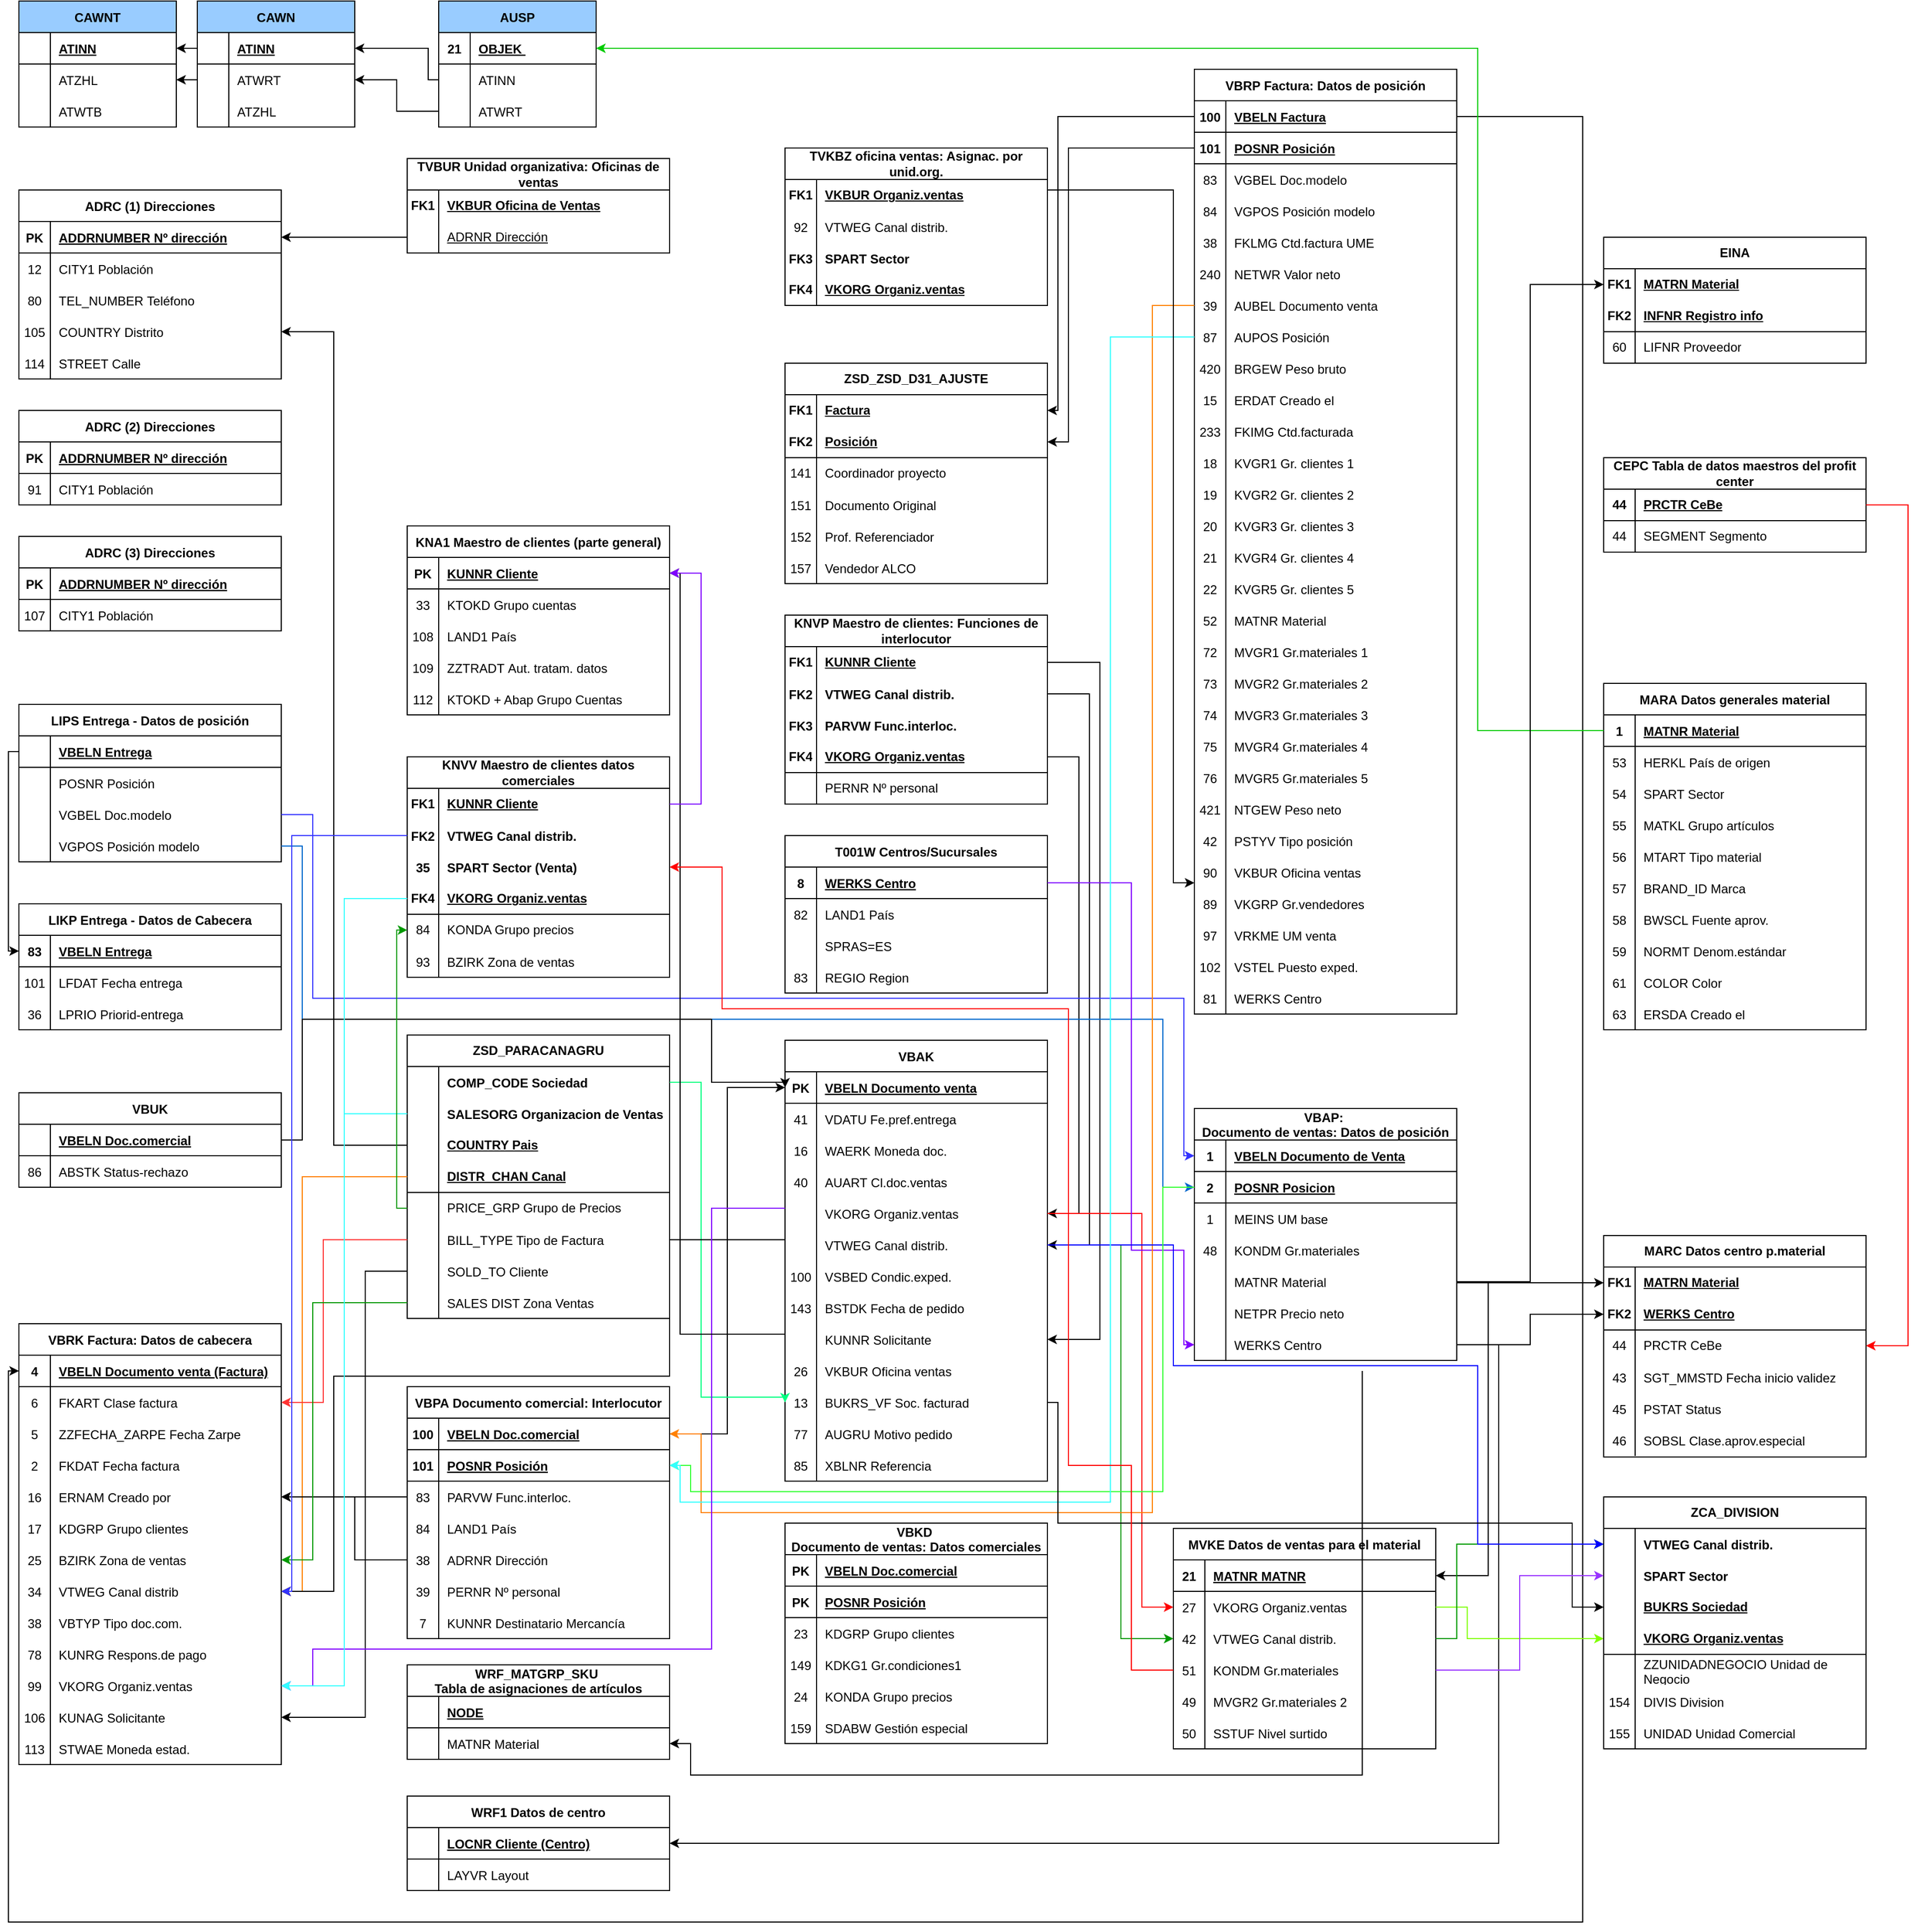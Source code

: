 <mxfile version="27.1.4">
  <diagram id="R2lEEEUBdFMjLlhIrx00" name="Page-1">
    <mxGraphModel dx="1226" dy="660" grid="1" gridSize="10" guides="1" tooltips="1" connect="1" arrows="1" fold="1" page="1" pageScale="1" pageWidth="850" pageHeight="1100" math="0" shadow="0" extFonts="Permanent Marker^https://fonts.googleapis.com/css?family=Permanent+Marker">
      <root>
        <mxCell id="0" />
        <mxCell id="1" parent="0" />
        <mxCell id="5dRudZMA0Y6KIkxW6422-41" value="AUSP" style="shape=table;startSize=30;container=1;collapsible=1;childLayout=tableLayout;fixedRows=1;rowLines=0;fontStyle=1;align=center;resizeLast=1;fillColor=#99CCFF;" parent="1" vertex="1">
          <mxGeometry x="440" y="20" width="150" height="120" as="geometry" />
        </mxCell>
        <mxCell id="5dRudZMA0Y6KIkxW6422-42" value="" style="shape=partialRectangle;collapsible=0;dropTarget=0;pointerEvents=0;fillColor=none;points=[[0,0.5],[1,0.5]];portConstraint=eastwest;top=0;left=0;right=0;bottom=1;" parent="5dRudZMA0Y6KIkxW6422-41" vertex="1">
          <mxGeometry y="30" width="150" height="30" as="geometry" />
        </mxCell>
        <mxCell id="5dRudZMA0Y6KIkxW6422-43" value="21" style="shape=partialRectangle;overflow=hidden;connectable=0;fillColor=none;top=0;left=0;bottom=0;right=0;fontStyle=1;" parent="5dRudZMA0Y6KIkxW6422-42" vertex="1">
          <mxGeometry width="30" height="30" as="geometry">
            <mxRectangle width="30" height="30" as="alternateBounds" />
          </mxGeometry>
        </mxCell>
        <mxCell id="5dRudZMA0Y6KIkxW6422-44" value="OBJEK " style="shape=partialRectangle;overflow=hidden;connectable=0;fillColor=none;top=0;left=0;bottom=0;right=0;align=left;spacingLeft=6;fontStyle=5;" parent="5dRudZMA0Y6KIkxW6422-42" vertex="1">
          <mxGeometry x="30" width="120" height="30" as="geometry">
            <mxRectangle width="120" height="30" as="alternateBounds" />
          </mxGeometry>
        </mxCell>
        <mxCell id="5dRudZMA0Y6KIkxW6422-45" value="" style="shape=partialRectangle;collapsible=0;dropTarget=0;pointerEvents=0;fillColor=none;points=[[0,0.5],[1,0.5]];portConstraint=eastwest;top=0;left=0;right=0;bottom=0;" parent="5dRudZMA0Y6KIkxW6422-41" vertex="1">
          <mxGeometry y="60" width="150" height="30" as="geometry" />
        </mxCell>
        <mxCell id="5dRudZMA0Y6KIkxW6422-46" value="" style="shape=partialRectangle;overflow=hidden;connectable=0;fillColor=none;top=0;left=0;bottom=0;right=0;" parent="5dRudZMA0Y6KIkxW6422-45" vertex="1">
          <mxGeometry width="30" height="30" as="geometry">
            <mxRectangle width="30" height="30" as="alternateBounds" />
          </mxGeometry>
        </mxCell>
        <mxCell id="5dRudZMA0Y6KIkxW6422-47" value="ATINN" style="shape=partialRectangle;overflow=hidden;connectable=0;fillColor=none;top=0;left=0;bottom=0;right=0;align=left;spacingLeft=6;" parent="5dRudZMA0Y6KIkxW6422-45" vertex="1">
          <mxGeometry x="30" width="120" height="30" as="geometry">
            <mxRectangle width="120" height="30" as="alternateBounds" />
          </mxGeometry>
        </mxCell>
        <mxCell id="5dRudZMA0Y6KIkxW6422-48" value="" style="shape=partialRectangle;collapsible=0;dropTarget=0;pointerEvents=0;fillColor=none;points=[[0,0.5],[1,0.5]];portConstraint=eastwest;top=0;left=0;right=0;bottom=0;" parent="5dRudZMA0Y6KIkxW6422-41" vertex="1">
          <mxGeometry y="90" width="150" height="30" as="geometry" />
        </mxCell>
        <mxCell id="5dRudZMA0Y6KIkxW6422-49" value="" style="shape=partialRectangle;overflow=hidden;connectable=0;fillColor=none;top=0;left=0;bottom=0;right=0;" parent="5dRudZMA0Y6KIkxW6422-48" vertex="1">
          <mxGeometry width="30" height="30" as="geometry">
            <mxRectangle width="30" height="30" as="alternateBounds" />
          </mxGeometry>
        </mxCell>
        <mxCell id="5dRudZMA0Y6KIkxW6422-50" value="ATWRT" style="shape=partialRectangle;overflow=hidden;connectable=0;fillColor=none;top=0;left=0;bottom=0;right=0;align=left;spacingLeft=6;" parent="5dRudZMA0Y6KIkxW6422-48" vertex="1">
          <mxGeometry x="30" width="120" height="30" as="geometry">
            <mxRectangle width="120" height="30" as="alternateBounds" />
          </mxGeometry>
        </mxCell>
        <mxCell id="5dRudZMA0Y6KIkxW6422-51" value="CAWN" style="shape=table;startSize=30;container=1;collapsible=1;childLayout=tableLayout;fixedRows=1;rowLines=0;fontStyle=1;align=center;resizeLast=1;fillColor=#99CCFF;" parent="1" vertex="1">
          <mxGeometry x="210" y="20" width="150" height="120" as="geometry" />
        </mxCell>
        <mxCell id="5dRudZMA0Y6KIkxW6422-52" value="" style="shape=partialRectangle;collapsible=0;dropTarget=0;pointerEvents=0;fillColor=none;points=[[0,0.5],[1,0.5]];portConstraint=eastwest;top=0;left=0;right=0;bottom=1;" parent="5dRudZMA0Y6KIkxW6422-51" vertex="1">
          <mxGeometry y="30" width="150" height="30" as="geometry" />
        </mxCell>
        <mxCell id="5dRudZMA0Y6KIkxW6422-53" value="" style="shape=partialRectangle;overflow=hidden;connectable=0;fillColor=none;top=0;left=0;bottom=0;right=0;fontStyle=1;" parent="5dRudZMA0Y6KIkxW6422-52" vertex="1">
          <mxGeometry width="30" height="30" as="geometry">
            <mxRectangle width="30" height="30" as="alternateBounds" />
          </mxGeometry>
        </mxCell>
        <mxCell id="5dRudZMA0Y6KIkxW6422-54" value="ATINN" style="shape=partialRectangle;overflow=hidden;connectable=0;fillColor=none;top=0;left=0;bottom=0;right=0;align=left;spacingLeft=6;fontStyle=5;" parent="5dRudZMA0Y6KIkxW6422-52" vertex="1">
          <mxGeometry x="30" width="120" height="30" as="geometry">
            <mxRectangle width="120" height="30" as="alternateBounds" />
          </mxGeometry>
        </mxCell>
        <mxCell id="5dRudZMA0Y6KIkxW6422-55" value="" style="shape=partialRectangle;collapsible=0;dropTarget=0;pointerEvents=0;fillColor=none;points=[[0,0.5],[1,0.5]];portConstraint=eastwest;top=0;left=0;right=0;bottom=0;" parent="5dRudZMA0Y6KIkxW6422-51" vertex="1">
          <mxGeometry y="60" width="150" height="30" as="geometry" />
        </mxCell>
        <mxCell id="5dRudZMA0Y6KIkxW6422-56" value="" style="shape=partialRectangle;overflow=hidden;connectable=0;fillColor=none;top=0;left=0;bottom=0;right=0;" parent="5dRudZMA0Y6KIkxW6422-55" vertex="1">
          <mxGeometry width="30" height="30" as="geometry">
            <mxRectangle width="30" height="30" as="alternateBounds" />
          </mxGeometry>
        </mxCell>
        <mxCell id="5dRudZMA0Y6KIkxW6422-57" value="ATWRT" style="shape=partialRectangle;overflow=hidden;connectable=0;fillColor=none;top=0;left=0;bottom=0;right=0;align=left;spacingLeft=6;" parent="5dRudZMA0Y6KIkxW6422-55" vertex="1">
          <mxGeometry x="30" width="120" height="30" as="geometry">
            <mxRectangle width="120" height="30" as="alternateBounds" />
          </mxGeometry>
        </mxCell>
        <mxCell id="5dRudZMA0Y6KIkxW6422-58" value="" style="shape=partialRectangle;collapsible=0;dropTarget=0;pointerEvents=0;fillColor=none;points=[[0,0.5],[1,0.5]];portConstraint=eastwest;top=0;left=0;right=0;bottom=0;" parent="5dRudZMA0Y6KIkxW6422-51" vertex="1">
          <mxGeometry y="90" width="150" height="30" as="geometry" />
        </mxCell>
        <mxCell id="5dRudZMA0Y6KIkxW6422-59" value="" style="shape=partialRectangle;overflow=hidden;connectable=0;fillColor=none;top=0;left=0;bottom=0;right=0;" parent="5dRudZMA0Y6KIkxW6422-58" vertex="1">
          <mxGeometry width="30" height="30" as="geometry">
            <mxRectangle width="30" height="30" as="alternateBounds" />
          </mxGeometry>
        </mxCell>
        <mxCell id="5dRudZMA0Y6KIkxW6422-60" value="ATZHL" style="shape=partialRectangle;overflow=hidden;connectable=0;fillColor=none;top=0;left=0;bottom=0;right=0;align=left;spacingLeft=6;" parent="5dRudZMA0Y6KIkxW6422-58" vertex="1">
          <mxGeometry x="30" width="120" height="30" as="geometry">
            <mxRectangle width="120" height="30" as="alternateBounds" />
          </mxGeometry>
        </mxCell>
        <mxCell id="5dRudZMA0Y6KIkxW6422-61" style="edgeStyle=orthogonalEdgeStyle;rounded=0;orthogonalLoop=1;jettySize=auto;html=1;exitX=0;exitY=0.5;exitDx=0;exitDy=0;entryX=1;entryY=0.5;entryDx=0;entryDy=0;" parent="1" source="5dRudZMA0Y6KIkxW6422-45" target="5dRudZMA0Y6KIkxW6422-52" edge="1">
          <mxGeometry relative="1" as="geometry">
            <Array as="points">
              <mxPoint x="430" y="95" />
              <mxPoint x="430" y="65" />
            </Array>
            <mxPoint x="410" y="65" as="targetPoint" />
          </mxGeometry>
        </mxCell>
        <mxCell id="5dRudZMA0Y6KIkxW6422-62" style="edgeStyle=orthogonalEdgeStyle;rounded=0;orthogonalLoop=1;jettySize=auto;html=1;" parent="1" source="5dRudZMA0Y6KIkxW6422-48" target="5dRudZMA0Y6KIkxW6422-55" edge="1">
          <mxGeometry relative="1" as="geometry">
            <mxPoint x="410" y="95" as="targetPoint" />
          </mxGeometry>
        </mxCell>
        <mxCell id="5dRudZMA0Y6KIkxW6422-63" value="CAWNT" style="shape=table;startSize=30;container=1;collapsible=1;childLayout=tableLayout;fixedRows=1;rowLines=0;fontStyle=1;align=center;resizeLast=1;fillColor=#99CCFF;" parent="1" vertex="1">
          <mxGeometry x="40" y="20" width="150" height="120" as="geometry" />
        </mxCell>
        <mxCell id="5dRudZMA0Y6KIkxW6422-64" value="" style="shape=partialRectangle;collapsible=0;dropTarget=0;pointerEvents=0;fillColor=none;points=[[0,0.5],[1,0.5]];portConstraint=eastwest;top=0;left=0;right=0;bottom=1;" parent="5dRudZMA0Y6KIkxW6422-63" vertex="1">
          <mxGeometry y="30" width="150" height="30" as="geometry" />
        </mxCell>
        <mxCell id="5dRudZMA0Y6KIkxW6422-65" value="" style="shape=partialRectangle;overflow=hidden;connectable=0;fillColor=none;top=0;left=0;bottom=0;right=0;fontStyle=1;" parent="5dRudZMA0Y6KIkxW6422-64" vertex="1">
          <mxGeometry width="30" height="30" as="geometry">
            <mxRectangle width="30" height="30" as="alternateBounds" />
          </mxGeometry>
        </mxCell>
        <mxCell id="5dRudZMA0Y6KIkxW6422-66" value="ATINN" style="shape=partialRectangle;overflow=hidden;connectable=0;fillColor=none;top=0;left=0;bottom=0;right=0;align=left;spacingLeft=6;fontStyle=5;" parent="5dRudZMA0Y6KIkxW6422-64" vertex="1">
          <mxGeometry x="30" width="120" height="30" as="geometry">
            <mxRectangle width="120" height="30" as="alternateBounds" />
          </mxGeometry>
        </mxCell>
        <mxCell id="5dRudZMA0Y6KIkxW6422-67" value="" style="shape=partialRectangle;collapsible=0;dropTarget=0;pointerEvents=0;fillColor=none;points=[[0,0.5],[1,0.5]];portConstraint=eastwest;top=0;left=0;right=0;bottom=0;" parent="5dRudZMA0Y6KIkxW6422-63" vertex="1">
          <mxGeometry y="60" width="150" height="30" as="geometry" />
        </mxCell>
        <mxCell id="5dRudZMA0Y6KIkxW6422-68" value="" style="shape=partialRectangle;overflow=hidden;connectable=0;fillColor=none;top=0;left=0;bottom=0;right=0;" parent="5dRudZMA0Y6KIkxW6422-67" vertex="1">
          <mxGeometry width="30" height="30" as="geometry">
            <mxRectangle width="30" height="30" as="alternateBounds" />
          </mxGeometry>
        </mxCell>
        <mxCell id="5dRudZMA0Y6KIkxW6422-69" value="ATZHL" style="shape=partialRectangle;overflow=hidden;connectable=0;fillColor=none;top=0;left=0;bottom=0;right=0;align=left;spacingLeft=6;" parent="5dRudZMA0Y6KIkxW6422-67" vertex="1">
          <mxGeometry x="30" width="120" height="30" as="geometry">
            <mxRectangle width="120" height="30" as="alternateBounds" />
          </mxGeometry>
        </mxCell>
        <mxCell id="5dRudZMA0Y6KIkxW6422-70" value="" style="shape=partialRectangle;collapsible=0;dropTarget=0;pointerEvents=0;fillColor=none;points=[[0,0.5],[1,0.5]];portConstraint=eastwest;top=0;left=0;right=0;bottom=0;" parent="5dRudZMA0Y6KIkxW6422-63" vertex="1">
          <mxGeometry y="90" width="150" height="30" as="geometry" />
        </mxCell>
        <mxCell id="5dRudZMA0Y6KIkxW6422-71" value="" style="shape=partialRectangle;overflow=hidden;connectable=0;fillColor=none;top=0;left=0;bottom=0;right=0;" parent="5dRudZMA0Y6KIkxW6422-70" vertex="1">
          <mxGeometry width="30" height="30" as="geometry">
            <mxRectangle width="30" height="30" as="alternateBounds" />
          </mxGeometry>
        </mxCell>
        <mxCell id="5dRudZMA0Y6KIkxW6422-72" value="ATWTB" style="shape=partialRectangle;overflow=hidden;connectable=0;fillColor=none;top=0;left=0;bottom=0;right=0;align=left;spacingLeft=6;" parent="5dRudZMA0Y6KIkxW6422-70" vertex="1">
          <mxGeometry x="30" width="120" height="30" as="geometry">
            <mxRectangle width="120" height="30" as="alternateBounds" />
          </mxGeometry>
        </mxCell>
        <mxCell id="5dRudZMA0Y6KIkxW6422-73" style="edgeStyle=orthogonalEdgeStyle;rounded=0;orthogonalLoop=1;jettySize=auto;html=1;exitX=0;exitY=0.5;exitDx=0;exitDy=0;entryX=1;entryY=0.5;entryDx=0;entryDy=0;" parent="1" source="5dRudZMA0Y6KIkxW6422-52" target="5dRudZMA0Y6KIkxW6422-64" edge="1">
          <mxGeometry relative="1" as="geometry" />
        </mxCell>
        <mxCell id="5dRudZMA0Y6KIkxW6422-74" style="edgeStyle=orthogonalEdgeStyle;rounded=0;orthogonalLoop=1;jettySize=auto;html=1;exitX=0;exitY=0.5;exitDx=0;exitDy=0;" parent="1" source="5dRudZMA0Y6KIkxW6422-55" target="5dRudZMA0Y6KIkxW6422-67" edge="1">
          <mxGeometry relative="1" as="geometry" />
        </mxCell>
        <mxCell id="5dRudZMA0Y6KIkxW6422-75" value="ADRC (1) Direcciones" style="shape=table;startSize=30;container=1;collapsible=1;childLayout=tableLayout;fixedRows=1;rowLines=0;fontStyle=1;align=center;resizeLast=1;" parent="1" vertex="1">
          <mxGeometry x="40" y="200" width="250" height="180" as="geometry" />
        </mxCell>
        <mxCell id="5dRudZMA0Y6KIkxW6422-76" value="" style="shape=partialRectangle;collapsible=0;dropTarget=0;pointerEvents=0;fillColor=none;points=[[0,0.5],[1,0.5]];portConstraint=eastwest;top=0;left=0;right=0;bottom=1;" parent="5dRudZMA0Y6KIkxW6422-75" vertex="1">
          <mxGeometry y="30" width="250" height="30" as="geometry" />
        </mxCell>
        <mxCell id="5dRudZMA0Y6KIkxW6422-77" value="PK" style="shape=partialRectangle;overflow=hidden;connectable=0;fillColor=none;top=0;left=0;bottom=0;right=0;fontStyle=1;" parent="5dRudZMA0Y6KIkxW6422-76" vertex="1">
          <mxGeometry width="30" height="30" as="geometry">
            <mxRectangle width="30" height="30" as="alternateBounds" />
          </mxGeometry>
        </mxCell>
        <mxCell id="5dRudZMA0Y6KIkxW6422-78" value="ADDRNUMBER Nº dirección" style="shape=partialRectangle;overflow=hidden;connectable=0;fillColor=none;top=0;left=0;bottom=0;right=0;align=left;spacingLeft=6;fontStyle=5;" parent="5dRudZMA0Y6KIkxW6422-76" vertex="1">
          <mxGeometry x="30" width="220" height="30" as="geometry">
            <mxRectangle width="220" height="30" as="alternateBounds" />
          </mxGeometry>
        </mxCell>
        <mxCell id="5dRudZMA0Y6KIkxW6422-79" value="" style="shape=partialRectangle;collapsible=0;dropTarget=0;pointerEvents=0;fillColor=none;points=[[0,0.5],[1,0.5]];portConstraint=eastwest;top=0;left=0;right=0;bottom=0;" parent="5dRudZMA0Y6KIkxW6422-75" vertex="1">
          <mxGeometry y="60" width="250" height="30" as="geometry" />
        </mxCell>
        <mxCell id="5dRudZMA0Y6KIkxW6422-80" value="12" style="shape=partialRectangle;overflow=hidden;connectable=0;fillColor=none;top=0;left=0;bottom=0;right=0;" parent="5dRudZMA0Y6KIkxW6422-79" vertex="1">
          <mxGeometry width="30" height="30" as="geometry">
            <mxRectangle width="30" height="30" as="alternateBounds" />
          </mxGeometry>
        </mxCell>
        <mxCell id="5dRudZMA0Y6KIkxW6422-81" value="CITY1 Población" style="shape=partialRectangle;overflow=hidden;connectable=0;fillColor=none;top=0;left=0;bottom=0;right=0;align=left;spacingLeft=6;" parent="5dRudZMA0Y6KIkxW6422-79" vertex="1">
          <mxGeometry x="30" width="220" height="30" as="geometry">
            <mxRectangle width="220" height="30" as="alternateBounds" />
          </mxGeometry>
        </mxCell>
        <mxCell id="5dRudZMA0Y6KIkxW6422-82" value="" style="shape=tableRow;horizontal=0;startSize=0;swimlaneHead=0;swimlaneBody=0;fillColor=none;collapsible=0;dropTarget=0;points=[[0,0.5],[1,0.5]];portConstraint=eastwest;top=0;left=0;right=0;bottom=0;" parent="5dRudZMA0Y6KIkxW6422-75" vertex="1">
          <mxGeometry y="90" width="250" height="30" as="geometry" />
        </mxCell>
        <mxCell id="5dRudZMA0Y6KIkxW6422-83" value="80" style="shape=partialRectangle;connectable=0;fillColor=none;top=0;left=0;bottom=0;right=0;editable=1;overflow=hidden;" parent="5dRudZMA0Y6KIkxW6422-82" vertex="1">
          <mxGeometry width="30" height="30" as="geometry">
            <mxRectangle width="30" height="30" as="alternateBounds" />
          </mxGeometry>
        </mxCell>
        <mxCell id="5dRudZMA0Y6KIkxW6422-84" value="TEL_NUMBER Teléfono" style="shape=partialRectangle;connectable=0;fillColor=none;top=0;left=0;bottom=0;right=0;align=left;spacingLeft=6;overflow=hidden;" parent="5dRudZMA0Y6KIkxW6422-82" vertex="1">
          <mxGeometry x="30" width="220" height="30" as="geometry">
            <mxRectangle width="220" height="30" as="alternateBounds" />
          </mxGeometry>
        </mxCell>
        <mxCell id="5dRudZMA0Y6KIkxW6422-85" value="" style="shape=tableRow;horizontal=0;startSize=0;swimlaneHead=0;swimlaneBody=0;fillColor=none;collapsible=0;dropTarget=0;points=[[0,0.5],[1,0.5]];portConstraint=eastwest;top=0;left=0;right=0;bottom=0;" parent="5dRudZMA0Y6KIkxW6422-75" vertex="1">
          <mxGeometry y="120" width="250" height="30" as="geometry" />
        </mxCell>
        <mxCell id="5dRudZMA0Y6KIkxW6422-86" value="105" style="shape=partialRectangle;connectable=0;fillColor=none;top=0;left=0;bottom=0;right=0;editable=1;overflow=hidden;" parent="5dRudZMA0Y6KIkxW6422-85" vertex="1">
          <mxGeometry width="30" height="30" as="geometry">
            <mxRectangle width="30" height="30" as="alternateBounds" />
          </mxGeometry>
        </mxCell>
        <mxCell id="5dRudZMA0Y6KIkxW6422-87" value="COUNTRY Distrito" style="shape=partialRectangle;connectable=0;fillColor=none;top=0;left=0;bottom=0;right=0;align=left;spacingLeft=6;overflow=hidden;" parent="5dRudZMA0Y6KIkxW6422-85" vertex="1">
          <mxGeometry x="30" width="220" height="30" as="geometry">
            <mxRectangle width="220" height="30" as="alternateBounds" />
          </mxGeometry>
        </mxCell>
        <mxCell id="5dRudZMA0Y6KIkxW6422-88" value="" style="shape=tableRow;horizontal=0;startSize=0;swimlaneHead=0;swimlaneBody=0;fillColor=none;collapsible=0;dropTarget=0;points=[[0,0.5],[1,0.5]];portConstraint=eastwest;top=0;left=0;right=0;bottom=0;" parent="5dRudZMA0Y6KIkxW6422-75" vertex="1">
          <mxGeometry y="150" width="250" height="30" as="geometry" />
        </mxCell>
        <mxCell id="5dRudZMA0Y6KIkxW6422-89" value="114" style="shape=partialRectangle;connectable=0;fillColor=none;top=0;left=0;bottom=0;right=0;editable=1;overflow=hidden;" parent="5dRudZMA0Y6KIkxW6422-88" vertex="1">
          <mxGeometry width="30" height="30" as="geometry">
            <mxRectangle width="30" height="30" as="alternateBounds" />
          </mxGeometry>
        </mxCell>
        <mxCell id="5dRudZMA0Y6KIkxW6422-90" value="STREET Calle" style="shape=partialRectangle;connectable=0;fillColor=none;top=0;left=0;bottom=0;right=0;align=left;spacingLeft=6;overflow=hidden;" parent="5dRudZMA0Y6KIkxW6422-88" vertex="1">
          <mxGeometry x="30" width="220" height="30" as="geometry">
            <mxRectangle width="220" height="30" as="alternateBounds" />
          </mxGeometry>
        </mxCell>
        <mxCell id="5dRudZMA0Y6KIkxW6422-91" value="ADRC (2) Direcciones" style="shape=table;startSize=30;container=1;collapsible=1;childLayout=tableLayout;fixedRows=1;rowLines=0;fontStyle=1;align=center;resizeLast=1;" parent="1" vertex="1">
          <mxGeometry x="40" y="410" width="250" height="90" as="geometry" />
        </mxCell>
        <mxCell id="5dRudZMA0Y6KIkxW6422-92" value="" style="shape=partialRectangle;collapsible=0;dropTarget=0;pointerEvents=0;fillColor=none;points=[[0,0.5],[1,0.5]];portConstraint=eastwest;top=0;left=0;right=0;bottom=1;" parent="5dRudZMA0Y6KIkxW6422-91" vertex="1">
          <mxGeometry y="30" width="250" height="30" as="geometry" />
        </mxCell>
        <mxCell id="5dRudZMA0Y6KIkxW6422-93" value="PK" style="shape=partialRectangle;overflow=hidden;connectable=0;fillColor=none;top=0;left=0;bottom=0;right=0;fontStyle=1;" parent="5dRudZMA0Y6KIkxW6422-92" vertex="1">
          <mxGeometry width="30" height="30" as="geometry">
            <mxRectangle width="30" height="30" as="alternateBounds" />
          </mxGeometry>
        </mxCell>
        <mxCell id="5dRudZMA0Y6KIkxW6422-94" value="ADDRNUMBER Nº dirección" style="shape=partialRectangle;overflow=hidden;connectable=0;fillColor=none;top=0;left=0;bottom=0;right=0;align=left;spacingLeft=6;fontStyle=5;" parent="5dRudZMA0Y6KIkxW6422-92" vertex="1">
          <mxGeometry x="30" width="220" height="30" as="geometry">
            <mxRectangle width="220" height="30" as="alternateBounds" />
          </mxGeometry>
        </mxCell>
        <mxCell id="5dRudZMA0Y6KIkxW6422-95" value="" style="shape=partialRectangle;collapsible=0;dropTarget=0;pointerEvents=0;fillColor=none;points=[[0,0.5],[1,0.5]];portConstraint=eastwest;top=0;left=0;right=0;bottom=0;" parent="5dRudZMA0Y6KIkxW6422-91" vertex="1">
          <mxGeometry y="60" width="250" height="30" as="geometry" />
        </mxCell>
        <mxCell id="5dRudZMA0Y6KIkxW6422-96" value="91" style="shape=partialRectangle;overflow=hidden;connectable=0;fillColor=none;top=0;left=0;bottom=0;right=0;" parent="5dRudZMA0Y6KIkxW6422-95" vertex="1">
          <mxGeometry width="30" height="30" as="geometry">
            <mxRectangle width="30" height="30" as="alternateBounds" />
          </mxGeometry>
        </mxCell>
        <mxCell id="5dRudZMA0Y6KIkxW6422-97" value="CITY1 Población" style="shape=partialRectangle;overflow=hidden;connectable=0;fillColor=none;top=0;left=0;bottom=0;right=0;align=left;spacingLeft=6;" parent="5dRudZMA0Y6KIkxW6422-95" vertex="1">
          <mxGeometry x="30" width="220" height="30" as="geometry">
            <mxRectangle width="220" height="30" as="alternateBounds" />
          </mxGeometry>
        </mxCell>
        <mxCell id="5dRudZMA0Y6KIkxW6422-98" value="ADRC (3) Direcciones" style="shape=table;startSize=30;container=1;collapsible=1;childLayout=tableLayout;fixedRows=1;rowLines=0;fontStyle=1;align=center;resizeLast=1;" parent="1" vertex="1">
          <mxGeometry x="40" y="530" width="250" height="90" as="geometry" />
        </mxCell>
        <mxCell id="5dRudZMA0Y6KIkxW6422-99" value="" style="shape=partialRectangle;collapsible=0;dropTarget=0;pointerEvents=0;fillColor=none;points=[[0,0.5],[1,0.5]];portConstraint=eastwest;top=0;left=0;right=0;bottom=1;" parent="5dRudZMA0Y6KIkxW6422-98" vertex="1">
          <mxGeometry y="30" width="250" height="30" as="geometry" />
        </mxCell>
        <mxCell id="5dRudZMA0Y6KIkxW6422-100" value="PK" style="shape=partialRectangle;overflow=hidden;connectable=0;fillColor=none;top=0;left=0;bottom=0;right=0;fontStyle=1;" parent="5dRudZMA0Y6KIkxW6422-99" vertex="1">
          <mxGeometry width="30" height="30" as="geometry">
            <mxRectangle width="30" height="30" as="alternateBounds" />
          </mxGeometry>
        </mxCell>
        <mxCell id="5dRudZMA0Y6KIkxW6422-101" value="ADDRNUMBER Nº dirección" style="shape=partialRectangle;overflow=hidden;connectable=0;fillColor=none;top=0;left=0;bottom=0;right=0;align=left;spacingLeft=6;fontStyle=5;" parent="5dRudZMA0Y6KIkxW6422-99" vertex="1">
          <mxGeometry x="30" width="220" height="30" as="geometry">
            <mxRectangle width="220" height="30" as="alternateBounds" />
          </mxGeometry>
        </mxCell>
        <mxCell id="5dRudZMA0Y6KIkxW6422-102" value="" style="shape=partialRectangle;collapsible=0;dropTarget=0;pointerEvents=0;fillColor=none;points=[[0,0.5],[1,0.5]];portConstraint=eastwest;top=0;left=0;right=0;bottom=0;" parent="5dRudZMA0Y6KIkxW6422-98" vertex="1">
          <mxGeometry y="60" width="250" height="30" as="geometry" />
        </mxCell>
        <mxCell id="5dRudZMA0Y6KIkxW6422-103" value="107" style="shape=partialRectangle;overflow=hidden;connectable=0;fillColor=none;top=0;left=0;bottom=0;right=0;" parent="5dRudZMA0Y6KIkxW6422-102" vertex="1">
          <mxGeometry width="30" height="30" as="geometry">
            <mxRectangle width="30" height="30" as="alternateBounds" />
          </mxGeometry>
        </mxCell>
        <mxCell id="5dRudZMA0Y6KIkxW6422-104" value="CITY1 Población" style="shape=partialRectangle;overflow=hidden;connectable=0;fillColor=none;top=0;left=0;bottom=0;right=0;align=left;spacingLeft=6;" parent="5dRudZMA0Y6KIkxW6422-102" vertex="1">
          <mxGeometry x="30" width="220" height="30" as="geometry">
            <mxRectangle width="220" height="30" as="alternateBounds" />
          </mxGeometry>
        </mxCell>
        <mxCell id="5dRudZMA0Y6KIkxW6422-123" value="MARC&amp;nbsp;Datos centro p.material" style="shape=table;startSize=30;container=1;collapsible=1;childLayout=tableLayout;fixedRows=1;rowLines=0;fontStyle=1;align=center;resizeLast=1;html=1;whiteSpace=wrap;" parent="1" vertex="1">
          <mxGeometry x="1550" y="1196" width="250" height="211" as="geometry" />
        </mxCell>
        <mxCell id="5dRudZMA0Y6KIkxW6422-124" value="" style="shape=tableRow;horizontal=0;startSize=0;swimlaneHead=0;swimlaneBody=0;fillColor=none;collapsible=0;dropTarget=0;points=[[0,0.5],[1,0.5]];portConstraint=eastwest;top=0;left=0;right=0;bottom=0;html=1;" parent="5dRudZMA0Y6KIkxW6422-123" vertex="1">
          <mxGeometry y="30" width="250" height="30" as="geometry" />
        </mxCell>
        <mxCell id="5dRudZMA0Y6KIkxW6422-125" value="FK1" style="shape=partialRectangle;connectable=0;fillColor=none;top=0;left=0;bottom=0;right=0;fontStyle=1;overflow=hidden;html=1;whiteSpace=wrap;" parent="5dRudZMA0Y6KIkxW6422-124" vertex="1">
          <mxGeometry width="30" height="30" as="geometry">
            <mxRectangle width="30" height="30" as="alternateBounds" />
          </mxGeometry>
        </mxCell>
        <mxCell id="5dRudZMA0Y6KIkxW6422-126" value="MATRN&amp;nbsp;Material" style="shape=partialRectangle;connectable=0;fillColor=none;top=0;left=0;bottom=0;right=0;align=left;spacingLeft=6;fontStyle=5;overflow=hidden;html=1;whiteSpace=wrap;" parent="5dRudZMA0Y6KIkxW6422-124" vertex="1">
          <mxGeometry x="30" width="220" height="30" as="geometry">
            <mxRectangle width="220" height="30" as="alternateBounds" />
          </mxGeometry>
        </mxCell>
        <mxCell id="5dRudZMA0Y6KIkxW6422-127" value="" style="shape=tableRow;horizontal=0;startSize=0;swimlaneHead=0;swimlaneBody=0;fillColor=none;collapsible=0;dropTarget=0;points=[[0,0.5],[1,0.5]];portConstraint=eastwest;top=0;left=0;right=0;bottom=1;html=1;" parent="5dRudZMA0Y6KIkxW6422-123" vertex="1">
          <mxGeometry y="60" width="250" height="30" as="geometry" />
        </mxCell>
        <mxCell id="5dRudZMA0Y6KIkxW6422-128" value="FK2" style="shape=partialRectangle;connectable=0;fillColor=none;top=0;left=0;bottom=0;right=0;fontStyle=1;overflow=hidden;html=1;whiteSpace=wrap;" parent="5dRudZMA0Y6KIkxW6422-127" vertex="1">
          <mxGeometry width="30" height="30" as="geometry">
            <mxRectangle width="30" height="30" as="alternateBounds" />
          </mxGeometry>
        </mxCell>
        <mxCell id="5dRudZMA0Y6KIkxW6422-129" value="WERKS Centro" style="shape=partialRectangle;connectable=0;fillColor=none;top=0;left=0;bottom=0;right=0;align=left;spacingLeft=6;fontStyle=5;overflow=hidden;html=1;whiteSpace=wrap;" parent="5dRudZMA0Y6KIkxW6422-127" vertex="1">
          <mxGeometry x="30" width="220" height="30" as="geometry">
            <mxRectangle width="220" height="30" as="alternateBounds" />
          </mxGeometry>
        </mxCell>
        <mxCell id="5dRudZMA0Y6KIkxW6422-130" value="" style="shape=tableRow;horizontal=0;startSize=0;swimlaneHead=0;swimlaneBody=0;fillColor=none;collapsible=0;dropTarget=0;points=[[0,0.5],[1,0.5]];portConstraint=eastwest;top=0;left=0;right=0;bottom=0;html=1;" parent="5dRudZMA0Y6KIkxW6422-123" vertex="1">
          <mxGeometry y="90" width="250" height="30" as="geometry" />
        </mxCell>
        <mxCell id="5dRudZMA0Y6KIkxW6422-131" value="44" style="shape=partialRectangle;connectable=0;fillColor=none;top=0;left=0;bottom=0;right=0;editable=1;overflow=hidden;html=1;whiteSpace=wrap;" parent="5dRudZMA0Y6KIkxW6422-130" vertex="1">
          <mxGeometry width="30" height="30" as="geometry">
            <mxRectangle width="30" height="30" as="alternateBounds" />
          </mxGeometry>
        </mxCell>
        <mxCell id="5dRudZMA0Y6KIkxW6422-132" value="PRCTR CeBe" style="shape=partialRectangle;connectable=0;fillColor=none;top=0;left=0;bottom=0;right=0;align=left;spacingLeft=6;overflow=hidden;html=1;whiteSpace=wrap;" parent="5dRudZMA0Y6KIkxW6422-130" vertex="1">
          <mxGeometry x="30" width="220" height="30" as="geometry">
            <mxRectangle width="220" height="30" as="alternateBounds" />
          </mxGeometry>
        </mxCell>
        <mxCell id="5dRudZMA0Y6KIkxW6422-366" value="" style="shape=tableRow;horizontal=0;startSize=0;swimlaneHead=0;swimlaneBody=0;fillColor=none;collapsible=0;dropTarget=0;points=[[0,0.5],[1,0.5]];portConstraint=eastwest;top=0;left=0;right=0;bottom=0;" parent="5dRudZMA0Y6KIkxW6422-123" vertex="1">
          <mxGeometry y="120" width="250" height="30" as="geometry" />
        </mxCell>
        <mxCell id="5dRudZMA0Y6KIkxW6422-367" value="43" style="shape=partialRectangle;connectable=0;fillColor=none;top=0;left=0;bottom=0;right=0;editable=1;overflow=hidden;" parent="5dRudZMA0Y6KIkxW6422-366" vertex="1">
          <mxGeometry width="30" height="30" as="geometry">
            <mxRectangle width="30" height="30" as="alternateBounds" />
          </mxGeometry>
        </mxCell>
        <mxCell id="5dRudZMA0Y6KIkxW6422-368" value="SGT_MMSTD Fecha inicio validez" style="shape=partialRectangle;connectable=0;fillColor=none;top=0;left=0;bottom=0;right=0;align=left;spacingLeft=6;overflow=hidden;" parent="5dRudZMA0Y6KIkxW6422-366" vertex="1">
          <mxGeometry x="30" width="220" height="30" as="geometry">
            <mxRectangle width="220" height="30" as="alternateBounds" />
          </mxGeometry>
        </mxCell>
        <mxCell id="5dRudZMA0Y6KIkxW6422-370" value="" style="shape=tableRow;horizontal=0;startSize=0;swimlaneHead=0;swimlaneBody=0;fillColor=none;collapsible=0;dropTarget=0;points=[[0,0.5],[1,0.5]];portConstraint=eastwest;top=0;left=0;right=0;bottom=0;" parent="5dRudZMA0Y6KIkxW6422-123" vertex="1">
          <mxGeometry y="150" width="250" height="30" as="geometry" />
        </mxCell>
        <mxCell id="5dRudZMA0Y6KIkxW6422-371" value="45" style="shape=partialRectangle;connectable=0;fillColor=none;top=0;left=0;bottom=0;right=0;editable=1;overflow=hidden;" parent="5dRudZMA0Y6KIkxW6422-370" vertex="1">
          <mxGeometry width="30" height="30" as="geometry">
            <mxRectangle width="30" height="30" as="alternateBounds" />
          </mxGeometry>
        </mxCell>
        <mxCell id="5dRudZMA0Y6KIkxW6422-372" value="PSTAT Status" style="shape=partialRectangle;connectable=0;fillColor=none;top=0;left=0;bottom=0;right=0;align=left;spacingLeft=6;overflow=hidden;" parent="5dRudZMA0Y6KIkxW6422-370" vertex="1">
          <mxGeometry x="30" width="220" height="30" as="geometry">
            <mxRectangle width="220" height="30" as="alternateBounds" />
          </mxGeometry>
        </mxCell>
        <mxCell id="5dRudZMA0Y6KIkxW6422-374" value="" style="shape=tableRow;horizontal=0;startSize=0;swimlaneHead=0;swimlaneBody=0;fillColor=none;collapsible=0;dropTarget=0;points=[[0,0.5],[1,0.5]];portConstraint=eastwest;top=0;left=0;right=0;bottom=0;" parent="5dRudZMA0Y6KIkxW6422-123" vertex="1">
          <mxGeometry y="180" width="250" height="30" as="geometry" />
        </mxCell>
        <mxCell id="5dRudZMA0Y6KIkxW6422-375" value="46" style="shape=partialRectangle;connectable=0;fillColor=none;top=0;left=0;bottom=0;right=0;editable=1;overflow=hidden;" parent="5dRudZMA0Y6KIkxW6422-374" vertex="1">
          <mxGeometry width="30" height="30" as="geometry">
            <mxRectangle width="30" height="30" as="alternateBounds" />
          </mxGeometry>
        </mxCell>
        <mxCell id="5dRudZMA0Y6KIkxW6422-376" value="SOBSL Clase.aprov.especial" style="shape=partialRectangle;connectable=0;fillColor=none;top=0;left=0;bottom=0;right=0;align=left;spacingLeft=6;overflow=hidden;" parent="5dRudZMA0Y6KIkxW6422-374" vertex="1">
          <mxGeometry x="30" width="220" height="30" as="geometry">
            <mxRectangle width="220" height="30" as="alternateBounds" />
          </mxGeometry>
        </mxCell>
        <mxCell id="5dRudZMA0Y6KIkxW6422-136" value="CEPC&amp;nbsp;Tabla de datos maestros del profit center" style="shape=table;startSize=30;container=1;collapsible=1;childLayout=tableLayout;fixedRows=1;rowLines=0;fontStyle=1;align=center;resizeLast=1;html=1;whiteSpace=wrap;" parent="1" vertex="1">
          <mxGeometry x="1550" y="455" width="250" height="90" as="geometry" />
        </mxCell>
        <mxCell id="5dRudZMA0Y6KIkxW6422-140" value="" style="shape=tableRow;horizontal=0;startSize=0;swimlaneHead=0;swimlaneBody=0;fillColor=none;collapsible=0;dropTarget=0;points=[[0,0.5],[1,0.5]];portConstraint=eastwest;top=0;left=0;right=0;bottom=1;html=1;" parent="5dRudZMA0Y6KIkxW6422-136" vertex="1">
          <mxGeometry y="30" width="250" height="30" as="geometry" />
        </mxCell>
        <mxCell id="5dRudZMA0Y6KIkxW6422-141" value="44" style="shape=partialRectangle;connectable=0;fillColor=none;top=0;left=0;bottom=0;right=0;fontStyle=1;overflow=hidden;html=1;whiteSpace=wrap;" parent="5dRudZMA0Y6KIkxW6422-140" vertex="1">
          <mxGeometry width="30" height="30" as="geometry">
            <mxRectangle width="30" height="30" as="alternateBounds" />
          </mxGeometry>
        </mxCell>
        <mxCell id="5dRudZMA0Y6KIkxW6422-142" value="PRCTR&amp;nbsp;CeBe" style="shape=partialRectangle;connectable=0;fillColor=none;top=0;left=0;bottom=0;right=0;align=left;spacingLeft=6;fontStyle=5;overflow=hidden;html=1;whiteSpace=wrap;" parent="5dRudZMA0Y6KIkxW6422-140" vertex="1">
          <mxGeometry x="30" width="220" height="30" as="geometry">
            <mxRectangle width="220" height="30" as="alternateBounds" />
          </mxGeometry>
        </mxCell>
        <mxCell id="5dRudZMA0Y6KIkxW6422-143" value="" style="shape=tableRow;horizontal=0;startSize=0;swimlaneHead=0;swimlaneBody=0;fillColor=none;collapsible=0;dropTarget=0;points=[[0,0.5],[1,0.5]];portConstraint=eastwest;top=0;left=0;right=0;bottom=0;html=1;" parent="5dRudZMA0Y6KIkxW6422-136" vertex="1">
          <mxGeometry y="60" width="250" height="30" as="geometry" />
        </mxCell>
        <mxCell id="5dRudZMA0Y6KIkxW6422-144" value="44" style="shape=partialRectangle;connectable=0;fillColor=none;top=0;left=0;bottom=0;right=0;editable=1;overflow=hidden;html=1;whiteSpace=wrap;" parent="5dRudZMA0Y6KIkxW6422-143" vertex="1">
          <mxGeometry width="30" height="30" as="geometry">
            <mxRectangle width="30" height="30" as="alternateBounds" />
          </mxGeometry>
        </mxCell>
        <mxCell id="5dRudZMA0Y6KIkxW6422-145" value="SEGMENT&amp;nbsp;Segmento" style="shape=partialRectangle;connectable=0;fillColor=none;top=0;left=0;bottom=0;right=0;align=left;spacingLeft=6;overflow=hidden;html=1;whiteSpace=wrap;" parent="5dRudZMA0Y6KIkxW6422-143" vertex="1">
          <mxGeometry x="30" width="220" height="30" as="geometry">
            <mxRectangle width="220" height="30" as="alternateBounds" />
          </mxGeometry>
        </mxCell>
        <mxCell id="5dRudZMA0Y6KIkxW6422-146" value="EINA" style="shape=table;startSize=30;container=1;collapsible=1;childLayout=tableLayout;fixedRows=1;rowLines=0;fontStyle=1;align=center;resizeLast=1;html=1;whiteSpace=wrap;" parent="1" vertex="1">
          <mxGeometry x="1550" y="245" width="250" height="120" as="geometry" />
        </mxCell>
        <mxCell id="5dRudZMA0Y6KIkxW6422-147" value="" style="shape=tableRow;horizontal=0;startSize=0;swimlaneHead=0;swimlaneBody=0;fillColor=none;collapsible=0;dropTarget=0;points=[[0,0.5],[1,0.5]];portConstraint=eastwest;top=0;left=0;right=0;bottom=0;html=1;" parent="5dRudZMA0Y6KIkxW6422-146" vertex="1">
          <mxGeometry y="30" width="250" height="30" as="geometry" />
        </mxCell>
        <mxCell id="5dRudZMA0Y6KIkxW6422-148" value="FK1" style="shape=partialRectangle;connectable=0;fillColor=none;top=0;left=0;bottom=0;right=0;fontStyle=1;overflow=hidden;html=1;whiteSpace=wrap;" parent="5dRudZMA0Y6KIkxW6422-147" vertex="1">
          <mxGeometry width="30" height="30" as="geometry">
            <mxRectangle width="30" height="30" as="alternateBounds" />
          </mxGeometry>
        </mxCell>
        <mxCell id="5dRudZMA0Y6KIkxW6422-149" value="MATRN&amp;nbsp;Material" style="shape=partialRectangle;connectable=0;fillColor=none;top=0;left=0;bottom=0;right=0;align=left;spacingLeft=6;fontStyle=5;overflow=hidden;html=1;whiteSpace=wrap;" parent="5dRudZMA0Y6KIkxW6422-147" vertex="1">
          <mxGeometry x="30" width="220" height="30" as="geometry">
            <mxRectangle width="220" height="30" as="alternateBounds" />
          </mxGeometry>
        </mxCell>
        <mxCell id="5dRudZMA0Y6KIkxW6422-150" value="" style="shape=tableRow;horizontal=0;startSize=0;swimlaneHead=0;swimlaneBody=0;fillColor=none;collapsible=0;dropTarget=0;points=[[0,0.5],[1,0.5]];portConstraint=eastwest;top=0;left=0;right=0;bottom=1;html=1;" parent="5dRudZMA0Y6KIkxW6422-146" vertex="1">
          <mxGeometry y="60" width="250" height="30" as="geometry" />
        </mxCell>
        <mxCell id="5dRudZMA0Y6KIkxW6422-151" value="FK2" style="shape=partialRectangle;connectable=0;fillColor=none;top=0;left=0;bottom=0;right=0;fontStyle=1;overflow=hidden;html=1;whiteSpace=wrap;" parent="5dRudZMA0Y6KIkxW6422-150" vertex="1">
          <mxGeometry width="30" height="30" as="geometry">
            <mxRectangle width="30" height="30" as="alternateBounds" />
          </mxGeometry>
        </mxCell>
        <mxCell id="5dRudZMA0Y6KIkxW6422-152" value="INFNR&amp;nbsp;Registro info" style="shape=partialRectangle;connectable=0;fillColor=none;top=0;left=0;bottom=0;right=0;align=left;spacingLeft=6;fontStyle=5;overflow=hidden;html=1;whiteSpace=wrap;" parent="5dRudZMA0Y6KIkxW6422-150" vertex="1">
          <mxGeometry x="30" width="220" height="30" as="geometry">
            <mxRectangle width="220" height="30" as="alternateBounds" />
          </mxGeometry>
        </mxCell>
        <mxCell id="5dRudZMA0Y6KIkxW6422-153" value="" style="shape=tableRow;horizontal=0;startSize=0;swimlaneHead=0;swimlaneBody=0;fillColor=none;collapsible=0;dropTarget=0;points=[[0,0.5],[1,0.5]];portConstraint=eastwest;top=0;left=0;right=0;bottom=0;html=1;" parent="5dRudZMA0Y6KIkxW6422-146" vertex="1">
          <mxGeometry y="90" width="250" height="30" as="geometry" />
        </mxCell>
        <mxCell id="5dRudZMA0Y6KIkxW6422-154" value="60" style="shape=partialRectangle;connectable=0;fillColor=none;top=0;left=0;bottom=0;right=0;editable=1;overflow=hidden;html=1;whiteSpace=wrap;" parent="5dRudZMA0Y6KIkxW6422-153" vertex="1">
          <mxGeometry width="30" height="30" as="geometry">
            <mxRectangle width="30" height="30" as="alternateBounds" />
          </mxGeometry>
        </mxCell>
        <mxCell id="5dRudZMA0Y6KIkxW6422-155" value="LIFNR&amp;nbsp;Proveedor" style="shape=partialRectangle;connectable=0;fillColor=none;top=0;left=0;bottom=0;right=0;align=left;spacingLeft=6;overflow=hidden;html=1;whiteSpace=wrap;" parent="5dRudZMA0Y6KIkxW6422-153" vertex="1">
          <mxGeometry x="30" width="220" height="30" as="geometry">
            <mxRectangle width="220" height="30" as="alternateBounds" />
          </mxGeometry>
        </mxCell>
        <mxCell id="5dRudZMA0Y6KIkxW6422-173" value="ZSD_ZSD_D31_AJUSTE" style="shape=table;startSize=30;container=1;collapsible=1;childLayout=tableLayout;fixedRows=1;rowLines=0;fontStyle=1;align=center;resizeLast=1;html=1;whiteSpace=wrap;" parent="1" vertex="1">
          <mxGeometry x="770" y="365" width="250" height="210" as="geometry" />
        </mxCell>
        <mxCell id="5dRudZMA0Y6KIkxW6422-174" value="" style="shape=tableRow;horizontal=0;startSize=0;swimlaneHead=0;swimlaneBody=0;fillColor=none;collapsible=0;dropTarget=0;points=[[0,0.5],[1,0.5]];portConstraint=eastwest;top=0;left=0;right=0;bottom=0;html=1;" parent="5dRudZMA0Y6KIkxW6422-173" vertex="1">
          <mxGeometry y="30" width="250" height="30" as="geometry" />
        </mxCell>
        <mxCell id="5dRudZMA0Y6KIkxW6422-175" value="FK1" style="shape=partialRectangle;connectable=0;fillColor=none;top=0;left=0;bottom=0;right=0;fontStyle=1;overflow=hidden;html=1;whiteSpace=wrap;" parent="5dRudZMA0Y6KIkxW6422-174" vertex="1">
          <mxGeometry width="30" height="30" as="geometry">
            <mxRectangle width="30" height="30" as="alternateBounds" />
          </mxGeometry>
        </mxCell>
        <mxCell id="5dRudZMA0Y6KIkxW6422-176" value="Factura" style="shape=partialRectangle;connectable=0;fillColor=none;top=0;left=0;bottom=0;right=0;align=left;spacingLeft=6;fontStyle=5;overflow=hidden;html=1;whiteSpace=wrap;" parent="5dRudZMA0Y6KIkxW6422-174" vertex="1">
          <mxGeometry x="30" width="220" height="30" as="geometry">
            <mxRectangle width="220" height="30" as="alternateBounds" />
          </mxGeometry>
        </mxCell>
        <mxCell id="5dRudZMA0Y6KIkxW6422-177" value="" style="shape=tableRow;horizontal=0;startSize=0;swimlaneHead=0;swimlaneBody=0;fillColor=none;collapsible=0;dropTarget=0;points=[[0,0.5],[1,0.5]];portConstraint=eastwest;top=0;left=0;right=0;bottom=1;html=1;" parent="5dRudZMA0Y6KIkxW6422-173" vertex="1">
          <mxGeometry y="60" width="250" height="30" as="geometry" />
        </mxCell>
        <mxCell id="5dRudZMA0Y6KIkxW6422-178" value="FK2" style="shape=partialRectangle;connectable=0;fillColor=none;top=0;left=0;bottom=0;right=0;fontStyle=1;overflow=hidden;html=1;whiteSpace=wrap;" parent="5dRudZMA0Y6KIkxW6422-177" vertex="1">
          <mxGeometry width="30" height="30" as="geometry">
            <mxRectangle width="30" height="30" as="alternateBounds" />
          </mxGeometry>
        </mxCell>
        <mxCell id="5dRudZMA0Y6KIkxW6422-179" value="Posición" style="shape=partialRectangle;connectable=0;fillColor=none;top=0;left=0;bottom=0;right=0;align=left;spacingLeft=6;fontStyle=5;overflow=hidden;html=1;whiteSpace=wrap;" parent="5dRudZMA0Y6KIkxW6422-177" vertex="1">
          <mxGeometry x="30" width="220" height="30" as="geometry">
            <mxRectangle width="220" height="30" as="alternateBounds" />
          </mxGeometry>
        </mxCell>
        <mxCell id="5dRudZMA0Y6KIkxW6422-180" value="" style="shape=tableRow;horizontal=0;startSize=0;swimlaneHead=0;swimlaneBody=0;fillColor=none;collapsible=0;dropTarget=0;points=[[0,0.5],[1,0.5]];portConstraint=eastwest;top=0;left=0;right=0;bottom=0;html=1;" parent="5dRudZMA0Y6KIkxW6422-173" vertex="1">
          <mxGeometry y="90" width="250" height="30" as="geometry" />
        </mxCell>
        <mxCell id="5dRudZMA0Y6KIkxW6422-181" value="141" style="shape=partialRectangle;connectable=0;fillColor=none;top=0;left=0;bottom=0;right=0;editable=1;overflow=hidden;html=1;whiteSpace=wrap;" parent="5dRudZMA0Y6KIkxW6422-180" vertex="1">
          <mxGeometry width="30" height="30" as="geometry">
            <mxRectangle width="30" height="30" as="alternateBounds" />
          </mxGeometry>
        </mxCell>
        <mxCell id="5dRudZMA0Y6KIkxW6422-182" value="Coordinador proyecto" style="shape=partialRectangle;connectable=0;fillColor=none;top=0;left=0;bottom=0;right=0;align=left;spacingLeft=6;overflow=hidden;html=1;whiteSpace=wrap;" parent="5dRudZMA0Y6KIkxW6422-180" vertex="1">
          <mxGeometry x="30" width="220" height="30" as="geometry">
            <mxRectangle width="220" height="30" as="alternateBounds" />
          </mxGeometry>
        </mxCell>
        <mxCell id="5dRudZMA0Y6KIkxW6422-184" value="" style="shape=tableRow;horizontal=0;startSize=0;swimlaneHead=0;swimlaneBody=0;fillColor=none;collapsible=0;dropTarget=0;points=[[0,0.5],[1,0.5]];portConstraint=eastwest;top=0;left=0;right=0;bottom=0;" parent="5dRudZMA0Y6KIkxW6422-173" vertex="1">
          <mxGeometry y="120" width="250" height="30" as="geometry" />
        </mxCell>
        <mxCell id="5dRudZMA0Y6KIkxW6422-185" value="151" style="shape=partialRectangle;connectable=0;fillColor=none;top=0;left=0;bottom=0;right=0;editable=1;overflow=hidden;" parent="5dRudZMA0Y6KIkxW6422-184" vertex="1">
          <mxGeometry width="30" height="30" as="geometry">
            <mxRectangle width="30" height="30" as="alternateBounds" />
          </mxGeometry>
        </mxCell>
        <mxCell id="5dRudZMA0Y6KIkxW6422-186" value="Documento Original" style="shape=partialRectangle;connectable=0;fillColor=none;top=0;left=0;bottom=0;right=0;align=left;spacingLeft=6;overflow=hidden;" parent="5dRudZMA0Y6KIkxW6422-184" vertex="1">
          <mxGeometry x="30" width="220" height="30" as="geometry">
            <mxRectangle width="220" height="30" as="alternateBounds" />
          </mxGeometry>
        </mxCell>
        <mxCell id="5dRudZMA0Y6KIkxW6422-188" value="" style="shape=tableRow;horizontal=0;startSize=0;swimlaneHead=0;swimlaneBody=0;fillColor=none;collapsible=0;dropTarget=0;points=[[0,0.5],[1,0.5]];portConstraint=eastwest;top=0;left=0;right=0;bottom=0;" parent="5dRudZMA0Y6KIkxW6422-173" vertex="1">
          <mxGeometry y="150" width="250" height="30" as="geometry" />
        </mxCell>
        <mxCell id="5dRudZMA0Y6KIkxW6422-189" value="152" style="shape=partialRectangle;connectable=0;fillColor=none;top=0;left=0;bottom=0;right=0;editable=1;overflow=hidden;" parent="5dRudZMA0Y6KIkxW6422-188" vertex="1">
          <mxGeometry width="30" height="30" as="geometry">
            <mxRectangle width="30" height="30" as="alternateBounds" />
          </mxGeometry>
        </mxCell>
        <mxCell id="5dRudZMA0Y6KIkxW6422-190" value="Prof. Referenciador" style="shape=partialRectangle;connectable=0;fillColor=none;top=0;left=0;bottom=0;right=0;align=left;spacingLeft=6;overflow=hidden;" parent="5dRudZMA0Y6KIkxW6422-188" vertex="1">
          <mxGeometry x="30" width="220" height="30" as="geometry">
            <mxRectangle width="220" height="30" as="alternateBounds" />
          </mxGeometry>
        </mxCell>
        <mxCell id="5dRudZMA0Y6KIkxW6422-192" value="" style="shape=tableRow;horizontal=0;startSize=0;swimlaneHead=0;swimlaneBody=0;fillColor=none;collapsible=0;dropTarget=0;points=[[0,0.5],[1,0.5]];portConstraint=eastwest;top=0;left=0;right=0;bottom=0;" parent="5dRudZMA0Y6KIkxW6422-173" vertex="1">
          <mxGeometry y="180" width="250" height="30" as="geometry" />
        </mxCell>
        <mxCell id="5dRudZMA0Y6KIkxW6422-193" value="157" style="shape=partialRectangle;connectable=0;fillColor=none;top=0;left=0;bottom=0;right=0;editable=1;overflow=hidden;" parent="5dRudZMA0Y6KIkxW6422-192" vertex="1">
          <mxGeometry width="30" height="30" as="geometry">
            <mxRectangle width="30" height="30" as="alternateBounds" />
          </mxGeometry>
        </mxCell>
        <mxCell id="5dRudZMA0Y6KIkxW6422-194" value="Vendedor ALCO" style="shape=partialRectangle;connectable=0;fillColor=none;top=0;left=0;bottom=0;right=0;align=left;spacingLeft=6;overflow=hidden;" parent="5dRudZMA0Y6KIkxW6422-192" vertex="1">
          <mxGeometry x="30" width="220" height="30" as="geometry">
            <mxRectangle width="220" height="30" as="alternateBounds" />
          </mxGeometry>
        </mxCell>
        <mxCell id="5dRudZMA0Y6KIkxW6422-195" value="KNA1 Maestro de clientes (parte general)" style="shape=table;startSize=30;container=1;collapsible=1;childLayout=tableLayout;fixedRows=1;rowLines=0;fontStyle=1;align=center;resizeLast=1;" parent="1" vertex="1">
          <mxGeometry x="410" y="520" width="250" height="180" as="geometry" />
        </mxCell>
        <mxCell id="5dRudZMA0Y6KIkxW6422-196" value="" style="shape=partialRectangle;collapsible=0;dropTarget=0;pointerEvents=0;fillColor=none;points=[[0,0.5],[1,0.5]];portConstraint=eastwest;top=0;left=0;right=0;bottom=1;" parent="5dRudZMA0Y6KIkxW6422-195" vertex="1">
          <mxGeometry y="30" width="250" height="30" as="geometry" />
        </mxCell>
        <mxCell id="5dRudZMA0Y6KIkxW6422-197" value="PK" style="shape=partialRectangle;overflow=hidden;connectable=0;fillColor=none;top=0;left=0;bottom=0;right=0;fontStyle=1;" parent="5dRudZMA0Y6KIkxW6422-196" vertex="1">
          <mxGeometry width="30" height="30" as="geometry">
            <mxRectangle width="30" height="30" as="alternateBounds" />
          </mxGeometry>
        </mxCell>
        <mxCell id="5dRudZMA0Y6KIkxW6422-198" value="KUNNR Cliente" style="shape=partialRectangle;overflow=hidden;connectable=0;fillColor=none;top=0;left=0;bottom=0;right=0;align=left;spacingLeft=6;fontStyle=5;" parent="5dRudZMA0Y6KIkxW6422-196" vertex="1">
          <mxGeometry x="30" width="220" height="30" as="geometry">
            <mxRectangle width="220" height="30" as="alternateBounds" />
          </mxGeometry>
        </mxCell>
        <mxCell id="5dRudZMA0Y6KIkxW6422-199" value="" style="shape=partialRectangle;collapsible=0;dropTarget=0;pointerEvents=0;fillColor=none;points=[[0,0.5],[1,0.5]];portConstraint=eastwest;top=0;left=0;right=0;bottom=0;" parent="5dRudZMA0Y6KIkxW6422-195" vertex="1">
          <mxGeometry y="60" width="250" height="30" as="geometry" />
        </mxCell>
        <mxCell id="5dRudZMA0Y6KIkxW6422-200" value="33" style="shape=partialRectangle;overflow=hidden;connectable=0;fillColor=none;top=0;left=0;bottom=0;right=0;" parent="5dRudZMA0Y6KIkxW6422-199" vertex="1">
          <mxGeometry width="30" height="30" as="geometry">
            <mxRectangle width="30" height="30" as="alternateBounds" />
          </mxGeometry>
        </mxCell>
        <mxCell id="5dRudZMA0Y6KIkxW6422-201" value="KTOKD Grupo cuentas" style="shape=partialRectangle;overflow=hidden;connectable=0;fillColor=none;top=0;left=0;bottom=0;right=0;align=left;spacingLeft=6;" parent="5dRudZMA0Y6KIkxW6422-199" vertex="1">
          <mxGeometry x="30" width="220" height="30" as="geometry">
            <mxRectangle width="220" height="30" as="alternateBounds" />
          </mxGeometry>
        </mxCell>
        <mxCell id="5dRudZMA0Y6KIkxW6422-202" value="" style="shape=tableRow;horizontal=0;startSize=0;swimlaneHead=0;swimlaneBody=0;fillColor=none;collapsible=0;dropTarget=0;points=[[0,0.5],[1,0.5]];portConstraint=eastwest;top=0;left=0;right=0;bottom=0;" parent="5dRudZMA0Y6KIkxW6422-195" vertex="1">
          <mxGeometry y="90" width="250" height="30" as="geometry" />
        </mxCell>
        <mxCell id="5dRudZMA0Y6KIkxW6422-203" value="108" style="shape=partialRectangle;connectable=0;fillColor=none;top=0;left=0;bottom=0;right=0;editable=1;overflow=hidden;" parent="5dRudZMA0Y6KIkxW6422-202" vertex="1">
          <mxGeometry width="30" height="30" as="geometry">
            <mxRectangle width="30" height="30" as="alternateBounds" />
          </mxGeometry>
        </mxCell>
        <mxCell id="5dRudZMA0Y6KIkxW6422-204" value="LAND1 País" style="shape=partialRectangle;connectable=0;fillColor=none;top=0;left=0;bottom=0;right=0;align=left;spacingLeft=6;overflow=hidden;" parent="5dRudZMA0Y6KIkxW6422-202" vertex="1">
          <mxGeometry x="30" width="220" height="30" as="geometry">
            <mxRectangle width="220" height="30" as="alternateBounds" />
          </mxGeometry>
        </mxCell>
        <mxCell id="5dRudZMA0Y6KIkxW6422-205" value="" style="shape=tableRow;horizontal=0;startSize=0;swimlaneHead=0;swimlaneBody=0;fillColor=none;collapsible=0;dropTarget=0;points=[[0,0.5],[1,0.5]];portConstraint=eastwest;top=0;left=0;right=0;bottom=0;" parent="5dRudZMA0Y6KIkxW6422-195" vertex="1">
          <mxGeometry y="120" width="250" height="30" as="geometry" />
        </mxCell>
        <mxCell id="5dRudZMA0Y6KIkxW6422-206" value="109" style="shape=partialRectangle;connectable=0;fillColor=none;top=0;left=0;bottom=0;right=0;editable=1;overflow=hidden;" parent="5dRudZMA0Y6KIkxW6422-205" vertex="1">
          <mxGeometry width="30" height="30" as="geometry">
            <mxRectangle width="30" height="30" as="alternateBounds" />
          </mxGeometry>
        </mxCell>
        <mxCell id="5dRudZMA0Y6KIkxW6422-207" value="ZZTRADT Aut. tratam. datos" style="shape=partialRectangle;connectable=0;fillColor=none;top=0;left=0;bottom=0;right=0;align=left;spacingLeft=6;overflow=hidden;" parent="5dRudZMA0Y6KIkxW6422-205" vertex="1">
          <mxGeometry x="30" width="220" height="30" as="geometry">
            <mxRectangle width="220" height="30" as="alternateBounds" />
          </mxGeometry>
        </mxCell>
        <mxCell id="5dRudZMA0Y6KIkxW6422-208" value="" style="shape=tableRow;horizontal=0;startSize=0;swimlaneHead=0;swimlaneBody=0;fillColor=none;collapsible=0;dropTarget=0;points=[[0,0.5],[1,0.5]];portConstraint=eastwest;top=0;left=0;right=0;bottom=0;" parent="5dRudZMA0Y6KIkxW6422-195" vertex="1">
          <mxGeometry y="150" width="250" height="30" as="geometry" />
        </mxCell>
        <mxCell id="5dRudZMA0Y6KIkxW6422-209" value="112" style="shape=partialRectangle;connectable=0;fillColor=none;top=0;left=0;bottom=0;right=0;editable=1;overflow=hidden;" parent="5dRudZMA0Y6KIkxW6422-208" vertex="1">
          <mxGeometry width="30" height="30" as="geometry">
            <mxRectangle width="30" height="30" as="alternateBounds" />
          </mxGeometry>
        </mxCell>
        <mxCell id="5dRudZMA0Y6KIkxW6422-210" value="KTOKD + Abap Grupo Cuentas" style="shape=partialRectangle;connectable=0;fillColor=none;top=0;left=0;bottom=0;right=0;align=left;spacingLeft=6;overflow=hidden;" parent="5dRudZMA0Y6KIkxW6422-208" vertex="1">
          <mxGeometry x="30" width="220" height="30" as="geometry">
            <mxRectangle width="220" height="30" as="alternateBounds" />
          </mxGeometry>
        </mxCell>
        <mxCell id="5dRudZMA0Y6KIkxW6422-227" value="KNVP&amp;nbsp;Maestro de clientes: Funciones de interlocutor" style="shape=table;startSize=30;container=1;collapsible=1;childLayout=tableLayout;fixedRows=1;rowLines=0;fontStyle=1;align=center;resizeLast=1;html=1;whiteSpace=wrap;" parent="1" vertex="1">
          <mxGeometry x="770" y="605" width="250" height="180" as="geometry" />
        </mxCell>
        <mxCell id="5dRudZMA0Y6KIkxW6422-228" value="" style="shape=tableRow;horizontal=0;startSize=0;swimlaneHead=0;swimlaneBody=0;fillColor=none;collapsible=0;dropTarget=0;points=[[0,0.5],[1,0.5]];portConstraint=eastwest;top=0;left=0;right=0;bottom=0;html=1;" parent="5dRudZMA0Y6KIkxW6422-227" vertex="1">
          <mxGeometry y="30" width="250" height="30" as="geometry" />
        </mxCell>
        <mxCell id="5dRudZMA0Y6KIkxW6422-229" value="FK1" style="shape=partialRectangle;connectable=0;fillColor=none;top=0;left=0;bottom=0;right=0;fontStyle=1;overflow=hidden;html=1;whiteSpace=wrap;" parent="5dRudZMA0Y6KIkxW6422-228" vertex="1">
          <mxGeometry width="30" height="30" as="geometry">
            <mxRectangle width="30" height="30" as="alternateBounds" />
          </mxGeometry>
        </mxCell>
        <mxCell id="5dRudZMA0Y6KIkxW6422-230" value="KUNNR&amp;nbsp;Cliente" style="shape=partialRectangle;connectable=0;fillColor=none;top=0;left=0;bottom=0;right=0;align=left;spacingLeft=6;fontStyle=5;overflow=hidden;html=1;whiteSpace=wrap;" parent="5dRudZMA0Y6KIkxW6422-228" vertex="1">
          <mxGeometry x="30" width="220" height="30" as="geometry">
            <mxRectangle width="220" height="30" as="alternateBounds" />
          </mxGeometry>
        </mxCell>
        <mxCell id="5dRudZMA0Y6KIkxW6422-251" value="" style="shape=tableRow;horizontal=0;startSize=0;swimlaneHead=0;swimlaneBody=0;fillColor=none;collapsible=0;dropTarget=0;points=[[0,0.5],[1,0.5]];portConstraint=eastwest;top=0;left=0;right=0;bottom=0;" parent="5dRudZMA0Y6KIkxW6422-227" vertex="1">
          <mxGeometry y="60" width="250" height="30" as="geometry" />
        </mxCell>
        <mxCell id="5dRudZMA0Y6KIkxW6422-252" value="FK2" style="shape=partialRectangle;connectable=0;fillColor=none;top=0;left=0;bottom=0;right=0;editable=1;overflow=hidden;fontStyle=1" parent="5dRudZMA0Y6KIkxW6422-251" vertex="1">
          <mxGeometry width="30" height="30" as="geometry">
            <mxRectangle width="30" height="30" as="alternateBounds" />
          </mxGeometry>
        </mxCell>
        <mxCell id="5dRudZMA0Y6KIkxW6422-253" value="VTWEG Canal distrib." style="shape=partialRectangle;connectable=0;fillColor=none;top=0;left=0;bottom=0;right=0;align=left;spacingLeft=6;overflow=hidden;fontStyle=1" parent="5dRudZMA0Y6KIkxW6422-251" vertex="1">
          <mxGeometry x="30" width="220" height="30" as="geometry">
            <mxRectangle width="220" height="30" as="alternateBounds" />
          </mxGeometry>
        </mxCell>
        <mxCell id="5dRudZMA0Y6KIkxW6422-247" value="" style="shape=tableRow;horizontal=0;startSize=0;swimlaneHead=0;swimlaneBody=0;fillColor=none;collapsible=0;dropTarget=0;points=[[0,0.5],[1,0.5]];portConstraint=eastwest;top=0;left=0;right=0;bottom=0;" parent="5dRudZMA0Y6KIkxW6422-227" vertex="1">
          <mxGeometry y="90" width="250" height="30" as="geometry" />
        </mxCell>
        <mxCell id="5dRudZMA0Y6KIkxW6422-248" value="FK3" style="shape=partialRectangle;connectable=0;fillColor=none;top=0;left=0;bottom=0;right=0;editable=1;overflow=hidden;fontStyle=1" parent="5dRudZMA0Y6KIkxW6422-247" vertex="1">
          <mxGeometry width="30" height="30" as="geometry">
            <mxRectangle width="30" height="30" as="alternateBounds" />
          </mxGeometry>
        </mxCell>
        <mxCell id="5dRudZMA0Y6KIkxW6422-249" value="PARVW Func.interloc." style="shape=partialRectangle;connectable=0;fillColor=none;top=0;left=0;bottom=0;right=0;align=left;spacingLeft=6;overflow=hidden;fontStyle=1" parent="5dRudZMA0Y6KIkxW6422-247" vertex="1">
          <mxGeometry x="30" width="220" height="30" as="geometry">
            <mxRectangle width="220" height="30" as="alternateBounds" />
          </mxGeometry>
        </mxCell>
        <mxCell id="5dRudZMA0Y6KIkxW6422-231" value="" style="shape=tableRow;horizontal=0;startSize=0;swimlaneHead=0;swimlaneBody=0;fillColor=none;collapsible=0;dropTarget=0;points=[[0,0.5],[1,0.5]];portConstraint=eastwest;top=0;left=0;right=0;bottom=1;html=1;" parent="5dRudZMA0Y6KIkxW6422-227" vertex="1">
          <mxGeometry y="120" width="250" height="30" as="geometry" />
        </mxCell>
        <mxCell id="5dRudZMA0Y6KIkxW6422-232" value="FK4" style="shape=partialRectangle;connectable=0;fillColor=none;top=0;left=0;bottom=0;right=0;fontStyle=1;overflow=hidden;html=1;whiteSpace=wrap;" parent="5dRudZMA0Y6KIkxW6422-231" vertex="1">
          <mxGeometry width="30" height="30" as="geometry">
            <mxRectangle width="30" height="30" as="alternateBounds" />
          </mxGeometry>
        </mxCell>
        <mxCell id="5dRudZMA0Y6KIkxW6422-233" value="VKORG&amp;nbsp;Organiz.ventas" style="shape=partialRectangle;connectable=0;fillColor=none;top=0;left=0;bottom=0;right=0;align=left;spacingLeft=6;fontStyle=5;overflow=hidden;html=1;whiteSpace=wrap;" parent="5dRudZMA0Y6KIkxW6422-231" vertex="1">
          <mxGeometry x="30" width="220" height="30" as="geometry">
            <mxRectangle width="220" height="30" as="alternateBounds" />
          </mxGeometry>
        </mxCell>
        <mxCell id="5dRudZMA0Y6KIkxW6422-234" value="" style="shape=tableRow;horizontal=0;startSize=0;swimlaneHead=0;swimlaneBody=0;fillColor=none;collapsible=0;dropTarget=0;points=[[0,0.5],[1,0.5]];portConstraint=eastwest;top=0;left=0;right=0;bottom=0;html=1;" parent="5dRudZMA0Y6KIkxW6422-227" vertex="1">
          <mxGeometry y="150" width="250" height="30" as="geometry" />
        </mxCell>
        <mxCell id="5dRudZMA0Y6KIkxW6422-235" value="" style="shape=partialRectangle;connectable=0;fillColor=none;top=0;left=0;bottom=0;right=0;editable=1;overflow=hidden;html=1;whiteSpace=wrap;" parent="5dRudZMA0Y6KIkxW6422-234" vertex="1">
          <mxGeometry width="30" height="30" as="geometry">
            <mxRectangle width="30" height="30" as="alternateBounds" />
          </mxGeometry>
        </mxCell>
        <mxCell id="5dRudZMA0Y6KIkxW6422-236" value="PERNR&amp;nbsp;Nº personal" style="shape=partialRectangle;connectable=0;fillColor=none;top=0;left=0;bottom=0;right=0;align=left;spacingLeft=6;overflow=hidden;html=1;whiteSpace=wrap;" parent="5dRudZMA0Y6KIkxW6422-234" vertex="1">
          <mxGeometry x="30" width="220" height="30" as="geometry">
            <mxRectangle width="220" height="30" as="alternateBounds" />
          </mxGeometry>
        </mxCell>
        <mxCell id="5dRudZMA0Y6KIkxW6422-271" value="KNVV&amp;nbsp;Maestro de clientes datos comerciales" style="shape=table;startSize=30;container=1;collapsible=1;childLayout=tableLayout;fixedRows=1;rowLines=0;fontStyle=1;align=center;resizeLast=1;html=1;whiteSpace=wrap;" parent="1" vertex="1">
          <mxGeometry x="410" y="740" width="250" height="210" as="geometry" />
        </mxCell>
        <mxCell id="5dRudZMA0Y6KIkxW6422-272" value="" style="shape=tableRow;horizontal=0;startSize=0;swimlaneHead=0;swimlaneBody=0;fillColor=none;collapsible=0;dropTarget=0;points=[[0,0.5],[1,0.5]];portConstraint=eastwest;top=0;left=0;right=0;bottom=0;html=1;" parent="5dRudZMA0Y6KIkxW6422-271" vertex="1">
          <mxGeometry y="30" width="250" height="30" as="geometry" />
        </mxCell>
        <mxCell id="5dRudZMA0Y6KIkxW6422-273" value="FK1" style="shape=partialRectangle;connectable=0;fillColor=none;top=0;left=0;bottom=0;right=0;fontStyle=1;overflow=hidden;html=1;whiteSpace=wrap;" parent="5dRudZMA0Y6KIkxW6422-272" vertex="1">
          <mxGeometry width="30" height="30" as="geometry">
            <mxRectangle width="30" height="30" as="alternateBounds" />
          </mxGeometry>
        </mxCell>
        <mxCell id="5dRudZMA0Y6KIkxW6422-274" value="KUNNR&amp;nbsp;Cliente" style="shape=partialRectangle;connectable=0;fillColor=none;top=0;left=0;bottom=0;right=0;align=left;spacingLeft=6;fontStyle=5;overflow=hidden;html=1;whiteSpace=wrap;" parent="5dRudZMA0Y6KIkxW6422-272" vertex="1">
          <mxGeometry x="30" width="220" height="30" as="geometry">
            <mxRectangle width="220" height="30" as="alternateBounds" />
          </mxGeometry>
        </mxCell>
        <mxCell id="5dRudZMA0Y6KIkxW6422-275" value="" style="shape=tableRow;horizontal=0;startSize=0;swimlaneHead=0;swimlaneBody=0;fillColor=none;collapsible=0;dropTarget=0;points=[[0,0.5],[1,0.5]];portConstraint=eastwest;top=0;left=0;right=0;bottom=0;" parent="5dRudZMA0Y6KIkxW6422-271" vertex="1">
          <mxGeometry y="60" width="250" height="30" as="geometry" />
        </mxCell>
        <mxCell id="5dRudZMA0Y6KIkxW6422-276" value="FK2" style="shape=partialRectangle;connectable=0;fillColor=none;top=0;left=0;bottom=0;right=0;editable=1;overflow=hidden;fontStyle=1" parent="5dRudZMA0Y6KIkxW6422-275" vertex="1">
          <mxGeometry width="30" height="30" as="geometry">
            <mxRectangle width="30" height="30" as="alternateBounds" />
          </mxGeometry>
        </mxCell>
        <mxCell id="5dRudZMA0Y6KIkxW6422-277" value="VTWEG Canal distrib." style="shape=partialRectangle;connectable=0;fillColor=none;top=0;left=0;bottom=0;right=0;align=left;spacingLeft=6;overflow=hidden;fontStyle=1" parent="5dRudZMA0Y6KIkxW6422-275" vertex="1">
          <mxGeometry x="30" width="220" height="30" as="geometry">
            <mxRectangle width="220" height="30" as="alternateBounds" />
          </mxGeometry>
        </mxCell>
        <mxCell id="5dRudZMA0Y6KIkxW6422-278" value="" style="shape=tableRow;horizontal=0;startSize=0;swimlaneHead=0;swimlaneBody=0;fillColor=none;collapsible=0;dropTarget=0;points=[[0,0.5],[1,0.5]];portConstraint=eastwest;top=0;left=0;right=0;bottom=0;" parent="5dRudZMA0Y6KIkxW6422-271" vertex="1">
          <mxGeometry y="90" width="250" height="30" as="geometry" />
        </mxCell>
        <mxCell id="5dRudZMA0Y6KIkxW6422-279" value="35" style="shape=partialRectangle;connectable=0;fillColor=none;top=0;left=0;bottom=0;right=0;editable=1;overflow=hidden;fontStyle=1" parent="5dRudZMA0Y6KIkxW6422-278" vertex="1">
          <mxGeometry width="30" height="30" as="geometry">
            <mxRectangle width="30" height="30" as="alternateBounds" />
          </mxGeometry>
        </mxCell>
        <mxCell id="5dRudZMA0Y6KIkxW6422-280" value="SPART Sector (Venta)" style="shape=partialRectangle;connectable=0;fillColor=none;top=0;left=0;bottom=0;right=0;align=left;spacingLeft=6;overflow=hidden;fontStyle=1" parent="5dRudZMA0Y6KIkxW6422-278" vertex="1">
          <mxGeometry x="30" width="220" height="30" as="geometry">
            <mxRectangle width="220" height="30" as="alternateBounds" />
          </mxGeometry>
        </mxCell>
        <mxCell id="5dRudZMA0Y6KIkxW6422-281" value="" style="shape=tableRow;horizontal=0;startSize=0;swimlaneHead=0;swimlaneBody=0;fillColor=none;collapsible=0;dropTarget=0;points=[[0,0.5],[1,0.5]];portConstraint=eastwest;top=0;left=0;right=0;bottom=1;html=1;" parent="5dRudZMA0Y6KIkxW6422-271" vertex="1">
          <mxGeometry y="120" width="250" height="30" as="geometry" />
        </mxCell>
        <mxCell id="5dRudZMA0Y6KIkxW6422-282" value="FK4" style="shape=partialRectangle;connectable=0;fillColor=none;top=0;left=0;bottom=0;right=0;fontStyle=1;overflow=hidden;html=1;whiteSpace=wrap;" parent="5dRudZMA0Y6KIkxW6422-281" vertex="1">
          <mxGeometry width="30" height="30" as="geometry">
            <mxRectangle width="30" height="30" as="alternateBounds" />
          </mxGeometry>
        </mxCell>
        <mxCell id="5dRudZMA0Y6KIkxW6422-283" value="VKORG&amp;nbsp;Organiz.ventas" style="shape=partialRectangle;connectable=0;fillColor=none;top=0;left=0;bottom=0;right=0;align=left;spacingLeft=6;fontStyle=5;overflow=hidden;html=1;whiteSpace=wrap;" parent="5dRudZMA0Y6KIkxW6422-281" vertex="1">
          <mxGeometry x="30" width="220" height="30" as="geometry">
            <mxRectangle width="220" height="30" as="alternateBounds" />
          </mxGeometry>
        </mxCell>
        <mxCell id="5dRudZMA0Y6KIkxW6422-284" value="" style="shape=tableRow;horizontal=0;startSize=0;swimlaneHead=0;swimlaneBody=0;fillColor=none;collapsible=0;dropTarget=0;points=[[0,0.5],[1,0.5]];portConstraint=eastwest;top=0;left=0;right=0;bottom=0;html=1;" parent="5dRudZMA0Y6KIkxW6422-271" vertex="1">
          <mxGeometry y="150" width="250" height="30" as="geometry" />
        </mxCell>
        <mxCell id="5dRudZMA0Y6KIkxW6422-285" value="84" style="shape=partialRectangle;connectable=0;fillColor=none;top=0;left=0;bottom=0;right=0;editable=1;overflow=hidden;html=1;whiteSpace=wrap;" parent="5dRudZMA0Y6KIkxW6422-284" vertex="1">
          <mxGeometry width="30" height="30" as="geometry">
            <mxRectangle width="30" height="30" as="alternateBounds" />
          </mxGeometry>
        </mxCell>
        <mxCell id="5dRudZMA0Y6KIkxW6422-286" value="KONDA Grupo precios" style="shape=partialRectangle;connectable=0;fillColor=none;top=0;left=0;bottom=0;right=0;align=left;spacingLeft=6;overflow=hidden;html=1;whiteSpace=wrap;" parent="5dRudZMA0Y6KIkxW6422-284" vertex="1">
          <mxGeometry x="30" width="220" height="30" as="geometry">
            <mxRectangle width="220" height="30" as="alternateBounds" />
          </mxGeometry>
        </mxCell>
        <mxCell id="5dRudZMA0Y6KIkxW6422-288" value="" style="shape=tableRow;horizontal=0;startSize=0;swimlaneHead=0;swimlaneBody=0;fillColor=none;collapsible=0;dropTarget=0;points=[[0,0.5],[1,0.5]];portConstraint=eastwest;top=0;left=0;right=0;bottom=0;" parent="5dRudZMA0Y6KIkxW6422-271" vertex="1">
          <mxGeometry y="180" width="250" height="30" as="geometry" />
        </mxCell>
        <mxCell id="5dRudZMA0Y6KIkxW6422-289" value="93" style="shape=partialRectangle;connectable=0;fillColor=none;top=0;left=0;bottom=0;right=0;editable=1;overflow=hidden;" parent="5dRudZMA0Y6KIkxW6422-288" vertex="1">
          <mxGeometry width="30" height="30" as="geometry">
            <mxRectangle width="30" height="30" as="alternateBounds" />
          </mxGeometry>
        </mxCell>
        <mxCell id="5dRudZMA0Y6KIkxW6422-290" value="BZIRK Zona de ventas" style="shape=partialRectangle;connectable=0;fillColor=none;top=0;left=0;bottom=0;right=0;align=left;spacingLeft=6;overflow=hidden;" parent="5dRudZMA0Y6KIkxW6422-288" vertex="1">
          <mxGeometry x="30" width="220" height="30" as="geometry">
            <mxRectangle width="220" height="30" as="alternateBounds" />
          </mxGeometry>
        </mxCell>
        <mxCell id="5dRudZMA0Y6KIkxW6422-291" value="LIPS Entrega - Datos de posición" style="shape=table;startSize=30;container=1;collapsible=1;childLayout=tableLayout;fixedRows=1;rowLines=0;fontStyle=1;align=center;resizeLast=1;" parent="1" vertex="1">
          <mxGeometry x="40" y="690" width="250" height="150" as="geometry" />
        </mxCell>
        <mxCell id="5dRudZMA0Y6KIkxW6422-292" value="" style="shape=partialRectangle;collapsible=0;dropTarget=0;pointerEvents=0;fillColor=none;points=[[0,0.5],[1,0.5]];portConstraint=eastwest;top=0;left=0;right=0;bottom=1;" parent="5dRudZMA0Y6KIkxW6422-291" vertex="1">
          <mxGeometry y="30" width="250" height="30" as="geometry" />
        </mxCell>
        <mxCell id="5dRudZMA0Y6KIkxW6422-293" value="" style="shape=partialRectangle;overflow=hidden;connectable=0;fillColor=none;top=0;left=0;bottom=0;right=0;fontStyle=1;" parent="5dRudZMA0Y6KIkxW6422-292" vertex="1">
          <mxGeometry width="30" height="30" as="geometry">
            <mxRectangle width="30" height="30" as="alternateBounds" />
          </mxGeometry>
        </mxCell>
        <mxCell id="5dRudZMA0Y6KIkxW6422-294" value="VBELN Entrega" style="shape=partialRectangle;overflow=hidden;connectable=0;fillColor=none;top=0;left=0;bottom=0;right=0;align=left;spacingLeft=6;fontStyle=5;" parent="5dRudZMA0Y6KIkxW6422-292" vertex="1">
          <mxGeometry x="30" width="220" height="30" as="geometry">
            <mxRectangle width="220" height="30" as="alternateBounds" />
          </mxGeometry>
        </mxCell>
        <mxCell id="5dRudZMA0Y6KIkxW6422-295" value="" style="shape=partialRectangle;collapsible=0;dropTarget=0;pointerEvents=0;fillColor=none;points=[[0,0.5],[1,0.5]];portConstraint=eastwest;top=0;left=0;right=0;bottom=0;" parent="5dRudZMA0Y6KIkxW6422-291" vertex="1">
          <mxGeometry y="60" width="250" height="30" as="geometry" />
        </mxCell>
        <mxCell id="5dRudZMA0Y6KIkxW6422-296" value="" style="shape=partialRectangle;overflow=hidden;connectable=0;fillColor=none;top=0;left=0;bottom=0;right=0;" parent="5dRudZMA0Y6KIkxW6422-295" vertex="1">
          <mxGeometry width="30" height="30" as="geometry">
            <mxRectangle width="30" height="30" as="alternateBounds" />
          </mxGeometry>
        </mxCell>
        <mxCell id="5dRudZMA0Y6KIkxW6422-297" value="POSNR Posición" style="shape=partialRectangle;overflow=hidden;connectable=0;fillColor=none;top=0;left=0;bottom=0;right=0;align=left;spacingLeft=6;" parent="5dRudZMA0Y6KIkxW6422-295" vertex="1">
          <mxGeometry x="30" width="220" height="30" as="geometry">
            <mxRectangle width="220" height="30" as="alternateBounds" />
          </mxGeometry>
        </mxCell>
        <mxCell id="5dRudZMA0Y6KIkxW6422-298" value="" style="shape=partialRectangle;collapsible=0;dropTarget=0;pointerEvents=0;fillColor=none;points=[[0,0.5],[1,0.5]];portConstraint=eastwest;top=0;left=0;right=0;bottom=0;" parent="5dRudZMA0Y6KIkxW6422-291" vertex="1">
          <mxGeometry y="90" width="250" height="30" as="geometry" />
        </mxCell>
        <mxCell id="5dRudZMA0Y6KIkxW6422-299" value="" style="shape=partialRectangle;overflow=hidden;connectable=0;fillColor=none;top=0;left=0;bottom=0;right=0;" parent="5dRudZMA0Y6KIkxW6422-298" vertex="1">
          <mxGeometry width="30" height="30" as="geometry">
            <mxRectangle width="30" height="30" as="alternateBounds" />
          </mxGeometry>
        </mxCell>
        <mxCell id="5dRudZMA0Y6KIkxW6422-300" value="VGBEL Doc.modelo" style="shape=partialRectangle;overflow=hidden;connectable=0;fillColor=none;top=0;left=0;bottom=0;right=0;align=left;spacingLeft=6;" parent="5dRudZMA0Y6KIkxW6422-298" vertex="1">
          <mxGeometry x="30" width="220" height="30" as="geometry">
            <mxRectangle width="220" height="30" as="alternateBounds" />
          </mxGeometry>
        </mxCell>
        <mxCell id="5dRudZMA0Y6KIkxW6422-301" value="" style="shape=partialRectangle;collapsible=0;dropTarget=0;pointerEvents=0;fillColor=none;points=[[0,0.5],[1,0.5]];portConstraint=eastwest;top=0;left=0;right=0;bottom=0;" parent="5dRudZMA0Y6KIkxW6422-291" vertex="1">
          <mxGeometry y="120" width="250" height="30" as="geometry" />
        </mxCell>
        <mxCell id="5dRudZMA0Y6KIkxW6422-302" value="" style="shape=partialRectangle;overflow=hidden;connectable=0;fillColor=none;top=0;left=0;bottom=0;right=0;" parent="5dRudZMA0Y6KIkxW6422-301" vertex="1">
          <mxGeometry width="30" height="30" as="geometry">
            <mxRectangle width="30" height="30" as="alternateBounds" />
          </mxGeometry>
        </mxCell>
        <mxCell id="5dRudZMA0Y6KIkxW6422-303" value="VGPOS Posición modelo" style="shape=partialRectangle;overflow=hidden;connectable=0;fillColor=none;top=0;left=0;bottom=0;right=0;align=left;spacingLeft=6;" parent="5dRudZMA0Y6KIkxW6422-301" vertex="1">
          <mxGeometry x="30" width="220" height="30" as="geometry">
            <mxRectangle width="220" height="30" as="alternateBounds" />
          </mxGeometry>
        </mxCell>
        <mxCell id="5dRudZMA0Y6KIkxW6422-316" value="LIKP Entrega - Datos de Cabecera" style="shape=table;startSize=30;container=1;collapsible=1;childLayout=tableLayout;fixedRows=1;rowLines=0;fontStyle=1;align=center;resizeLast=1;" parent="1" vertex="1">
          <mxGeometry x="40" y="880" width="250" height="120" as="geometry" />
        </mxCell>
        <mxCell id="5dRudZMA0Y6KIkxW6422-317" value="" style="shape=partialRectangle;collapsible=0;dropTarget=0;pointerEvents=0;fillColor=none;points=[[0,0.5],[1,0.5]];portConstraint=eastwest;top=0;left=0;right=0;bottom=1;" parent="5dRudZMA0Y6KIkxW6422-316" vertex="1">
          <mxGeometry y="30" width="250" height="30" as="geometry" />
        </mxCell>
        <mxCell id="5dRudZMA0Y6KIkxW6422-318" value="83" style="shape=partialRectangle;overflow=hidden;connectable=0;fillColor=none;top=0;left=0;bottom=0;right=0;fontStyle=1;" parent="5dRudZMA0Y6KIkxW6422-317" vertex="1">
          <mxGeometry width="30" height="30" as="geometry">
            <mxRectangle width="30" height="30" as="alternateBounds" />
          </mxGeometry>
        </mxCell>
        <mxCell id="5dRudZMA0Y6KIkxW6422-319" value="VBELN Entrega" style="shape=partialRectangle;overflow=hidden;connectable=0;fillColor=none;top=0;left=0;bottom=0;right=0;align=left;spacingLeft=6;fontStyle=5;" parent="5dRudZMA0Y6KIkxW6422-317" vertex="1">
          <mxGeometry x="30" width="220" height="30" as="geometry">
            <mxRectangle width="220" height="30" as="alternateBounds" />
          </mxGeometry>
        </mxCell>
        <mxCell id="5dRudZMA0Y6KIkxW6422-320" value="" style="shape=partialRectangle;collapsible=0;dropTarget=0;pointerEvents=0;fillColor=none;points=[[0,0.5],[1,0.5]];portConstraint=eastwest;top=0;left=0;right=0;bottom=0;" parent="5dRudZMA0Y6KIkxW6422-316" vertex="1">
          <mxGeometry y="60" width="250" height="30" as="geometry" />
        </mxCell>
        <mxCell id="5dRudZMA0Y6KIkxW6422-321" value="101" style="shape=partialRectangle;overflow=hidden;connectable=0;fillColor=none;top=0;left=0;bottom=0;right=0;" parent="5dRudZMA0Y6KIkxW6422-320" vertex="1">
          <mxGeometry width="30" height="30" as="geometry">
            <mxRectangle width="30" height="30" as="alternateBounds" />
          </mxGeometry>
        </mxCell>
        <mxCell id="5dRudZMA0Y6KIkxW6422-322" value="LFDAT Fecha entrega" style="shape=partialRectangle;overflow=hidden;connectable=0;fillColor=none;top=0;left=0;bottom=0;right=0;align=left;spacingLeft=6;" parent="5dRudZMA0Y6KIkxW6422-320" vertex="1">
          <mxGeometry x="30" width="220" height="30" as="geometry">
            <mxRectangle width="220" height="30" as="alternateBounds" />
          </mxGeometry>
        </mxCell>
        <mxCell id="5dRudZMA0Y6KIkxW6422-323" value="" style="shape=partialRectangle;collapsible=0;dropTarget=0;pointerEvents=0;fillColor=none;points=[[0,0.5],[1,0.5]];portConstraint=eastwest;top=0;left=0;right=0;bottom=0;" parent="5dRudZMA0Y6KIkxW6422-316" vertex="1">
          <mxGeometry y="90" width="250" height="30" as="geometry" />
        </mxCell>
        <mxCell id="5dRudZMA0Y6KIkxW6422-324" value="36" style="shape=partialRectangle;overflow=hidden;connectable=0;fillColor=none;top=0;left=0;bottom=0;right=0;" parent="5dRudZMA0Y6KIkxW6422-323" vertex="1">
          <mxGeometry width="30" height="30" as="geometry">
            <mxRectangle width="30" height="30" as="alternateBounds" />
          </mxGeometry>
        </mxCell>
        <mxCell id="5dRudZMA0Y6KIkxW6422-325" value="LPRIO Priorid-entrega" style="shape=partialRectangle;overflow=hidden;connectable=0;fillColor=none;top=0;left=0;bottom=0;right=0;align=left;spacingLeft=6;" parent="5dRudZMA0Y6KIkxW6422-323" vertex="1">
          <mxGeometry x="30" width="220" height="30" as="geometry">
            <mxRectangle width="220" height="30" as="alternateBounds" />
          </mxGeometry>
        </mxCell>
        <mxCell id="5dRudZMA0Y6KIkxW6422-327" value="MARA Datos generales material" style="shape=table;startSize=30;container=1;collapsible=1;childLayout=tableLayout;fixedRows=1;rowLines=0;fontStyle=1;align=center;resizeLast=1;" parent="1" vertex="1">
          <mxGeometry x="1550" y="670" width="250" height="330" as="geometry" />
        </mxCell>
        <mxCell id="5dRudZMA0Y6KIkxW6422-328" value="" style="shape=partialRectangle;collapsible=0;dropTarget=0;pointerEvents=0;fillColor=none;points=[[0,0.5],[1,0.5]];portConstraint=eastwest;top=0;left=0;right=0;bottom=1;" parent="5dRudZMA0Y6KIkxW6422-327" vertex="1">
          <mxGeometry y="30" width="250" height="30" as="geometry" />
        </mxCell>
        <mxCell id="5dRudZMA0Y6KIkxW6422-329" value="1" style="shape=partialRectangle;overflow=hidden;connectable=0;fillColor=none;top=0;left=0;bottom=0;right=0;fontStyle=1;" parent="5dRudZMA0Y6KIkxW6422-328" vertex="1">
          <mxGeometry width="30" height="30" as="geometry">
            <mxRectangle width="30" height="30" as="alternateBounds" />
          </mxGeometry>
        </mxCell>
        <mxCell id="5dRudZMA0Y6KIkxW6422-330" value="MATNR Material" style="shape=partialRectangle;overflow=hidden;connectable=0;fillColor=none;top=0;left=0;bottom=0;right=0;align=left;spacingLeft=6;fontStyle=5;" parent="5dRudZMA0Y6KIkxW6422-328" vertex="1">
          <mxGeometry x="30" width="220" height="30" as="geometry">
            <mxRectangle width="220" height="30" as="alternateBounds" />
          </mxGeometry>
        </mxCell>
        <mxCell id="5dRudZMA0Y6KIkxW6422-331" value="" style="shape=partialRectangle;collapsible=0;dropTarget=0;pointerEvents=0;fillColor=none;points=[[0,0.5],[1,0.5]];portConstraint=eastwest;top=0;left=0;right=0;bottom=0;" parent="5dRudZMA0Y6KIkxW6422-327" vertex="1">
          <mxGeometry y="60" width="250" height="30" as="geometry" />
        </mxCell>
        <mxCell id="5dRudZMA0Y6KIkxW6422-332" value="53" style="shape=partialRectangle;overflow=hidden;connectable=0;fillColor=none;top=0;left=0;bottom=0;right=0;" parent="5dRudZMA0Y6KIkxW6422-331" vertex="1">
          <mxGeometry width="30" height="30" as="geometry">
            <mxRectangle width="30" height="30" as="alternateBounds" />
          </mxGeometry>
        </mxCell>
        <mxCell id="5dRudZMA0Y6KIkxW6422-333" value="HERKL País de origen" style="shape=partialRectangle;overflow=hidden;connectable=0;fillColor=none;top=0;left=0;bottom=0;right=0;align=left;spacingLeft=6;" parent="5dRudZMA0Y6KIkxW6422-331" vertex="1">
          <mxGeometry x="30" width="220" height="30" as="geometry">
            <mxRectangle width="220" height="30" as="alternateBounds" />
          </mxGeometry>
        </mxCell>
        <mxCell id="5dRudZMA0Y6KIkxW6422-334" value="" style="shape=partialRectangle;collapsible=0;dropTarget=0;pointerEvents=0;fillColor=none;points=[[0,0.5],[1,0.5]];portConstraint=eastwest;top=0;left=0;right=0;bottom=0;" parent="5dRudZMA0Y6KIkxW6422-327" vertex="1">
          <mxGeometry y="90" width="250" height="30" as="geometry" />
        </mxCell>
        <mxCell id="5dRudZMA0Y6KIkxW6422-335" value="54" style="shape=partialRectangle;overflow=hidden;connectable=0;fillColor=none;top=0;left=0;bottom=0;right=0;" parent="5dRudZMA0Y6KIkxW6422-334" vertex="1">
          <mxGeometry width="30" height="30" as="geometry">
            <mxRectangle width="30" height="30" as="alternateBounds" />
          </mxGeometry>
        </mxCell>
        <mxCell id="5dRudZMA0Y6KIkxW6422-336" value="SPART Sector" style="shape=partialRectangle;overflow=hidden;connectable=0;fillColor=none;top=0;left=0;bottom=0;right=0;align=left;spacingLeft=6;" parent="5dRudZMA0Y6KIkxW6422-334" vertex="1">
          <mxGeometry x="30" width="220" height="30" as="geometry">
            <mxRectangle width="220" height="30" as="alternateBounds" />
          </mxGeometry>
        </mxCell>
        <mxCell id="5dRudZMA0Y6KIkxW6422-338" value="" style="shape=tableRow;horizontal=0;startSize=0;swimlaneHead=0;swimlaneBody=0;fillColor=none;collapsible=0;dropTarget=0;points=[[0,0.5],[1,0.5]];portConstraint=eastwest;top=0;left=0;right=0;bottom=0;" parent="5dRudZMA0Y6KIkxW6422-327" vertex="1">
          <mxGeometry y="120" width="250" height="30" as="geometry" />
        </mxCell>
        <mxCell id="5dRudZMA0Y6KIkxW6422-339" value="55" style="shape=partialRectangle;connectable=0;fillColor=none;top=0;left=0;bottom=0;right=0;editable=1;overflow=hidden;" parent="5dRudZMA0Y6KIkxW6422-338" vertex="1">
          <mxGeometry width="30" height="30" as="geometry">
            <mxRectangle width="30" height="30" as="alternateBounds" />
          </mxGeometry>
        </mxCell>
        <mxCell id="5dRudZMA0Y6KIkxW6422-340" value="MATKL Grupo artículos" style="shape=partialRectangle;connectable=0;fillColor=none;top=0;left=0;bottom=0;right=0;align=left;spacingLeft=6;overflow=hidden;" parent="5dRudZMA0Y6KIkxW6422-338" vertex="1">
          <mxGeometry x="30" width="220" height="30" as="geometry">
            <mxRectangle width="220" height="30" as="alternateBounds" />
          </mxGeometry>
        </mxCell>
        <mxCell id="5dRudZMA0Y6KIkxW6422-342" value="" style="shape=tableRow;horizontal=0;startSize=0;swimlaneHead=0;swimlaneBody=0;fillColor=none;collapsible=0;dropTarget=0;points=[[0,0.5],[1,0.5]];portConstraint=eastwest;top=0;left=0;right=0;bottom=0;" parent="5dRudZMA0Y6KIkxW6422-327" vertex="1">
          <mxGeometry y="150" width="250" height="30" as="geometry" />
        </mxCell>
        <mxCell id="5dRudZMA0Y6KIkxW6422-343" value="56" style="shape=partialRectangle;connectable=0;fillColor=none;top=0;left=0;bottom=0;right=0;editable=1;overflow=hidden;" parent="5dRudZMA0Y6KIkxW6422-342" vertex="1">
          <mxGeometry width="30" height="30" as="geometry">
            <mxRectangle width="30" height="30" as="alternateBounds" />
          </mxGeometry>
        </mxCell>
        <mxCell id="5dRudZMA0Y6KIkxW6422-344" value="MTART Tipo material" style="shape=partialRectangle;connectable=0;fillColor=none;top=0;left=0;bottom=0;right=0;align=left;spacingLeft=6;overflow=hidden;" parent="5dRudZMA0Y6KIkxW6422-342" vertex="1">
          <mxGeometry x="30" width="220" height="30" as="geometry">
            <mxRectangle width="220" height="30" as="alternateBounds" />
          </mxGeometry>
        </mxCell>
        <mxCell id="5dRudZMA0Y6KIkxW6422-346" value="" style="shape=tableRow;horizontal=0;startSize=0;swimlaneHead=0;swimlaneBody=0;fillColor=none;collapsible=0;dropTarget=0;points=[[0,0.5],[1,0.5]];portConstraint=eastwest;top=0;left=0;right=0;bottom=0;" parent="5dRudZMA0Y6KIkxW6422-327" vertex="1">
          <mxGeometry y="180" width="250" height="30" as="geometry" />
        </mxCell>
        <mxCell id="5dRudZMA0Y6KIkxW6422-347" value="57" style="shape=partialRectangle;connectable=0;fillColor=none;top=0;left=0;bottom=0;right=0;editable=1;overflow=hidden;" parent="5dRudZMA0Y6KIkxW6422-346" vertex="1">
          <mxGeometry width="30" height="30" as="geometry">
            <mxRectangle width="30" height="30" as="alternateBounds" />
          </mxGeometry>
        </mxCell>
        <mxCell id="5dRudZMA0Y6KIkxW6422-348" value="BRAND_ID Marca" style="shape=partialRectangle;connectable=0;fillColor=none;top=0;left=0;bottom=0;right=0;align=left;spacingLeft=6;overflow=hidden;" parent="5dRudZMA0Y6KIkxW6422-346" vertex="1">
          <mxGeometry x="30" width="220" height="30" as="geometry">
            <mxRectangle width="220" height="30" as="alternateBounds" />
          </mxGeometry>
        </mxCell>
        <mxCell id="5dRudZMA0Y6KIkxW6422-350" value="" style="shape=tableRow;horizontal=0;startSize=0;swimlaneHead=0;swimlaneBody=0;fillColor=none;collapsible=0;dropTarget=0;points=[[0,0.5],[1,0.5]];portConstraint=eastwest;top=0;left=0;right=0;bottom=0;" parent="5dRudZMA0Y6KIkxW6422-327" vertex="1">
          <mxGeometry y="210" width="250" height="30" as="geometry" />
        </mxCell>
        <mxCell id="5dRudZMA0Y6KIkxW6422-351" value="58" style="shape=partialRectangle;connectable=0;fillColor=none;top=0;left=0;bottom=0;right=0;editable=1;overflow=hidden;" parent="5dRudZMA0Y6KIkxW6422-350" vertex="1">
          <mxGeometry width="30" height="30" as="geometry">
            <mxRectangle width="30" height="30" as="alternateBounds" />
          </mxGeometry>
        </mxCell>
        <mxCell id="5dRudZMA0Y6KIkxW6422-352" value="BWSCL Fuente aprov." style="shape=partialRectangle;connectable=0;fillColor=none;top=0;left=0;bottom=0;right=0;align=left;spacingLeft=6;overflow=hidden;" parent="5dRudZMA0Y6KIkxW6422-350" vertex="1">
          <mxGeometry x="30" width="220" height="30" as="geometry">
            <mxRectangle width="220" height="30" as="alternateBounds" />
          </mxGeometry>
        </mxCell>
        <mxCell id="5dRudZMA0Y6KIkxW6422-354" value="" style="shape=tableRow;horizontal=0;startSize=0;swimlaneHead=0;swimlaneBody=0;fillColor=none;collapsible=0;dropTarget=0;points=[[0,0.5],[1,0.5]];portConstraint=eastwest;top=0;left=0;right=0;bottom=0;" parent="5dRudZMA0Y6KIkxW6422-327" vertex="1">
          <mxGeometry y="240" width="250" height="30" as="geometry" />
        </mxCell>
        <mxCell id="5dRudZMA0Y6KIkxW6422-355" value="59" style="shape=partialRectangle;connectable=0;fillColor=none;top=0;left=0;bottom=0;right=0;editable=1;overflow=hidden;" parent="5dRudZMA0Y6KIkxW6422-354" vertex="1">
          <mxGeometry width="30" height="30" as="geometry">
            <mxRectangle width="30" height="30" as="alternateBounds" />
          </mxGeometry>
        </mxCell>
        <mxCell id="5dRudZMA0Y6KIkxW6422-356" value="NORMT Denom.estándar" style="shape=partialRectangle;connectable=0;fillColor=none;top=0;left=0;bottom=0;right=0;align=left;spacingLeft=6;overflow=hidden;" parent="5dRudZMA0Y6KIkxW6422-354" vertex="1">
          <mxGeometry x="30" width="220" height="30" as="geometry">
            <mxRectangle width="220" height="30" as="alternateBounds" />
          </mxGeometry>
        </mxCell>
        <mxCell id="5dRudZMA0Y6KIkxW6422-358" value="" style="shape=tableRow;horizontal=0;startSize=0;swimlaneHead=0;swimlaneBody=0;fillColor=none;collapsible=0;dropTarget=0;points=[[0,0.5],[1,0.5]];portConstraint=eastwest;top=0;left=0;right=0;bottom=0;" parent="5dRudZMA0Y6KIkxW6422-327" vertex="1">
          <mxGeometry y="270" width="250" height="30" as="geometry" />
        </mxCell>
        <mxCell id="5dRudZMA0Y6KIkxW6422-359" value="61" style="shape=partialRectangle;connectable=0;fillColor=none;top=0;left=0;bottom=0;right=0;editable=1;overflow=hidden;" parent="5dRudZMA0Y6KIkxW6422-358" vertex="1">
          <mxGeometry width="30" height="30" as="geometry">
            <mxRectangle width="30" height="30" as="alternateBounds" />
          </mxGeometry>
        </mxCell>
        <mxCell id="5dRudZMA0Y6KIkxW6422-360" value="COLOR Color" style="shape=partialRectangle;connectable=0;fillColor=none;top=0;left=0;bottom=0;right=0;align=left;spacingLeft=6;overflow=hidden;" parent="5dRudZMA0Y6KIkxW6422-358" vertex="1">
          <mxGeometry x="30" width="220" height="30" as="geometry">
            <mxRectangle width="220" height="30" as="alternateBounds" />
          </mxGeometry>
        </mxCell>
        <mxCell id="5dRudZMA0Y6KIkxW6422-362" value="" style="shape=tableRow;horizontal=0;startSize=0;swimlaneHead=0;swimlaneBody=0;fillColor=none;collapsible=0;dropTarget=0;points=[[0,0.5],[1,0.5]];portConstraint=eastwest;top=0;left=0;right=0;bottom=0;" parent="5dRudZMA0Y6KIkxW6422-327" vertex="1">
          <mxGeometry y="300" width="250" height="30" as="geometry" />
        </mxCell>
        <mxCell id="5dRudZMA0Y6KIkxW6422-363" value="63" style="shape=partialRectangle;connectable=0;fillColor=none;top=0;left=0;bottom=0;right=0;editable=1;overflow=hidden;" parent="5dRudZMA0Y6KIkxW6422-362" vertex="1">
          <mxGeometry width="30" height="30" as="geometry">
            <mxRectangle width="30" height="30" as="alternateBounds" />
          </mxGeometry>
        </mxCell>
        <mxCell id="5dRudZMA0Y6KIkxW6422-364" value="ERSDA Creado el" style="shape=partialRectangle;connectable=0;fillColor=none;top=0;left=0;bottom=0;right=0;align=left;spacingLeft=6;overflow=hidden;" parent="5dRudZMA0Y6KIkxW6422-362" vertex="1">
          <mxGeometry x="30" width="220" height="30" as="geometry">
            <mxRectangle width="220" height="30" as="alternateBounds" />
          </mxGeometry>
        </mxCell>
        <mxCell id="5dRudZMA0Y6KIkxW6422-377" value="MVKE Datos de ventas para el material" style="shape=table;startSize=30;container=1;collapsible=1;childLayout=tableLayout;fixedRows=1;rowLines=0;fontStyle=1;align=center;resizeLast=1;" parent="1" vertex="1">
          <mxGeometry x="1140" y="1475" width="250" height="210" as="geometry" />
        </mxCell>
        <mxCell id="5dRudZMA0Y6KIkxW6422-378" value="" style="shape=partialRectangle;collapsible=0;dropTarget=0;pointerEvents=0;fillColor=none;points=[[0,0.5],[1,0.5]];portConstraint=eastwest;top=0;left=0;right=0;bottom=1;" parent="5dRudZMA0Y6KIkxW6422-377" vertex="1">
          <mxGeometry y="30" width="250" height="30" as="geometry" />
        </mxCell>
        <mxCell id="5dRudZMA0Y6KIkxW6422-379" value="21" style="shape=partialRectangle;overflow=hidden;connectable=0;fillColor=none;top=0;left=0;bottom=0;right=0;fontStyle=1;" parent="5dRudZMA0Y6KIkxW6422-378" vertex="1">
          <mxGeometry width="30" height="30" as="geometry">
            <mxRectangle width="30" height="30" as="alternateBounds" />
          </mxGeometry>
        </mxCell>
        <mxCell id="5dRudZMA0Y6KIkxW6422-380" value="MATNR MATNR" style="shape=partialRectangle;overflow=hidden;connectable=0;fillColor=none;top=0;left=0;bottom=0;right=0;align=left;spacingLeft=6;fontStyle=5;" parent="5dRudZMA0Y6KIkxW6422-378" vertex="1">
          <mxGeometry x="30" width="220" height="30" as="geometry">
            <mxRectangle width="220" height="30" as="alternateBounds" />
          </mxGeometry>
        </mxCell>
        <mxCell id="5dRudZMA0Y6KIkxW6422-381" value="" style="shape=partialRectangle;collapsible=0;dropTarget=0;pointerEvents=0;fillColor=none;points=[[0,0.5],[1,0.5]];portConstraint=eastwest;top=0;left=0;right=0;bottom=0;" parent="5dRudZMA0Y6KIkxW6422-377" vertex="1">
          <mxGeometry y="60" width="250" height="30" as="geometry" />
        </mxCell>
        <mxCell id="5dRudZMA0Y6KIkxW6422-382" value="27" style="shape=partialRectangle;overflow=hidden;connectable=0;fillColor=none;top=0;left=0;bottom=0;right=0;" parent="5dRudZMA0Y6KIkxW6422-381" vertex="1">
          <mxGeometry width="30" height="30" as="geometry">
            <mxRectangle width="30" height="30" as="alternateBounds" />
          </mxGeometry>
        </mxCell>
        <mxCell id="5dRudZMA0Y6KIkxW6422-383" value="VKORG Organiz.ventas" style="shape=partialRectangle;overflow=hidden;connectable=0;fillColor=none;top=0;left=0;bottom=0;right=0;align=left;spacingLeft=6;" parent="5dRudZMA0Y6KIkxW6422-381" vertex="1">
          <mxGeometry x="30" width="220" height="30" as="geometry">
            <mxRectangle width="220" height="30" as="alternateBounds" />
          </mxGeometry>
        </mxCell>
        <mxCell id="5dRudZMA0Y6KIkxW6422-384" value="" style="shape=partialRectangle;collapsible=0;dropTarget=0;pointerEvents=0;fillColor=none;points=[[0,0.5],[1,0.5]];portConstraint=eastwest;top=0;left=0;right=0;bottom=0;" parent="5dRudZMA0Y6KIkxW6422-377" vertex="1">
          <mxGeometry y="90" width="250" height="30" as="geometry" />
        </mxCell>
        <mxCell id="5dRudZMA0Y6KIkxW6422-385" value="42" style="shape=partialRectangle;overflow=hidden;connectable=0;fillColor=none;top=0;left=0;bottom=0;right=0;" parent="5dRudZMA0Y6KIkxW6422-384" vertex="1">
          <mxGeometry width="30" height="30" as="geometry">
            <mxRectangle width="30" height="30" as="alternateBounds" />
          </mxGeometry>
        </mxCell>
        <mxCell id="5dRudZMA0Y6KIkxW6422-386" value="VTWEG Canal distrib." style="shape=partialRectangle;overflow=hidden;connectable=0;fillColor=none;top=0;left=0;bottom=0;right=0;align=left;spacingLeft=6;" parent="5dRudZMA0Y6KIkxW6422-384" vertex="1">
          <mxGeometry x="30" width="220" height="30" as="geometry">
            <mxRectangle width="220" height="30" as="alternateBounds" />
          </mxGeometry>
        </mxCell>
        <mxCell id="5dRudZMA0Y6KIkxW6422-387" value="" style="shape=partialRectangle;collapsible=0;dropTarget=0;pointerEvents=0;fillColor=none;points=[[0,0.5],[1,0.5]];portConstraint=eastwest;top=0;left=0;right=0;bottom=0;" parent="5dRudZMA0Y6KIkxW6422-377" vertex="1">
          <mxGeometry y="120" width="250" height="30" as="geometry" />
        </mxCell>
        <mxCell id="5dRudZMA0Y6KIkxW6422-388" value="51" style="shape=partialRectangle;overflow=hidden;connectable=0;fillColor=none;top=0;left=0;bottom=0;right=0;" parent="5dRudZMA0Y6KIkxW6422-387" vertex="1">
          <mxGeometry width="30" height="30" as="geometry">
            <mxRectangle width="30" height="30" as="alternateBounds" />
          </mxGeometry>
        </mxCell>
        <mxCell id="5dRudZMA0Y6KIkxW6422-389" value="KONDM Gr.materiales" style="shape=partialRectangle;overflow=hidden;connectable=0;fillColor=none;top=0;left=0;bottom=0;right=0;align=left;spacingLeft=6;" parent="5dRudZMA0Y6KIkxW6422-387" vertex="1">
          <mxGeometry x="30" width="220" height="30" as="geometry">
            <mxRectangle width="220" height="30" as="alternateBounds" />
          </mxGeometry>
        </mxCell>
        <mxCell id="5dRudZMA0Y6KIkxW6422-390" value="" style="shape=partialRectangle;collapsible=0;dropTarget=0;pointerEvents=0;fillColor=none;points=[[0,0.5],[1,0.5]];portConstraint=eastwest;top=0;left=0;right=0;bottom=0;" parent="5dRudZMA0Y6KIkxW6422-377" vertex="1">
          <mxGeometry y="150" width="250" height="30" as="geometry" />
        </mxCell>
        <mxCell id="5dRudZMA0Y6KIkxW6422-391" value="49" style="shape=partialRectangle;overflow=hidden;connectable=0;fillColor=none;top=0;left=0;bottom=0;right=0;" parent="5dRudZMA0Y6KIkxW6422-390" vertex="1">
          <mxGeometry width="30" height="30" as="geometry">
            <mxRectangle width="30" height="30" as="alternateBounds" />
          </mxGeometry>
        </mxCell>
        <mxCell id="5dRudZMA0Y6KIkxW6422-392" value="MVGR2 Gr.materiales 2" style="shape=partialRectangle;overflow=hidden;connectable=0;fillColor=none;top=0;left=0;bottom=0;right=0;align=left;spacingLeft=6;" parent="5dRudZMA0Y6KIkxW6422-390" vertex="1">
          <mxGeometry x="30" width="220" height="30" as="geometry">
            <mxRectangle width="220" height="30" as="alternateBounds" />
          </mxGeometry>
        </mxCell>
        <mxCell id="5dRudZMA0Y6KIkxW6422-394" value="" style="shape=tableRow;horizontal=0;startSize=0;swimlaneHead=0;swimlaneBody=0;fillColor=none;collapsible=0;dropTarget=0;points=[[0,0.5],[1,0.5]];portConstraint=eastwest;top=0;left=0;right=0;bottom=0;" parent="5dRudZMA0Y6KIkxW6422-377" vertex="1">
          <mxGeometry y="180" width="250" height="30" as="geometry" />
        </mxCell>
        <mxCell id="5dRudZMA0Y6KIkxW6422-395" value="50" style="shape=partialRectangle;connectable=0;fillColor=none;top=0;left=0;bottom=0;right=0;editable=1;overflow=hidden;" parent="5dRudZMA0Y6KIkxW6422-394" vertex="1">
          <mxGeometry width="30" height="30" as="geometry">
            <mxRectangle width="30" height="30" as="alternateBounds" />
          </mxGeometry>
        </mxCell>
        <mxCell id="5dRudZMA0Y6KIkxW6422-396" value="SSTUF Nivel surtido" style="shape=partialRectangle;connectable=0;fillColor=none;top=0;left=0;bottom=0;right=0;align=left;spacingLeft=6;overflow=hidden;" parent="5dRudZMA0Y6KIkxW6422-394" vertex="1">
          <mxGeometry x="30" width="220" height="30" as="geometry">
            <mxRectangle width="220" height="30" as="alternateBounds" />
          </mxGeometry>
        </mxCell>
        <mxCell id="5dRudZMA0Y6KIkxW6422-397" value="T001W Centros/Sucursales" style="shape=table;startSize=30;container=1;collapsible=1;childLayout=tableLayout;fixedRows=1;rowLines=0;fontStyle=1;align=center;resizeLast=1;" parent="1" vertex="1">
          <mxGeometry x="770" y="815" width="250" height="150" as="geometry" />
        </mxCell>
        <mxCell id="5dRudZMA0Y6KIkxW6422-398" value="" style="shape=partialRectangle;collapsible=0;dropTarget=0;pointerEvents=0;fillColor=none;points=[[0,0.5],[1,0.5]];portConstraint=eastwest;top=0;left=0;right=0;bottom=1;" parent="5dRudZMA0Y6KIkxW6422-397" vertex="1">
          <mxGeometry y="30" width="250" height="30" as="geometry" />
        </mxCell>
        <mxCell id="5dRudZMA0Y6KIkxW6422-399" value="8" style="shape=partialRectangle;overflow=hidden;connectable=0;fillColor=none;top=0;left=0;bottom=0;right=0;fontStyle=1;" parent="5dRudZMA0Y6KIkxW6422-398" vertex="1">
          <mxGeometry width="30" height="30" as="geometry">
            <mxRectangle width="30" height="30" as="alternateBounds" />
          </mxGeometry>
        </mxCell>
        <mxCell id="5dRudZMA0Y6KIkxW6422-400" value="WERKS Centro" style="shape=partialRectangle;overflow=hidden;connectable=0;fillColor=none;top=0;left=0;bottom=0;right=0;align=left;spacingLeft=6;fontStyle=5;" parent="5dRudZMA0Y6KIkxW6422-398" vertex="1">
          <mxGeometry x="30" width="220" height="30" as="geometry">
            <mxRectangle width="220" height="30" as="alternateBounds" />
          </mxGeometry>
        </mxCell>
        <mxCell id="5dRudZMA0Y6KIkxW6422-401" value="" style="shape=partialRectangle;collapsible=0;dropTarget=0;pointerEvents=0;fillColor=none;points=[[0,0.5],[1,0.5]];portConstraint=eastwest;top=0;left=0;right=0;bottom=0;" parent="5dRudZMA0Y6KIkxW6422-397" vertex="1">
          <mxGeometry y="60" width="250" height="30" as="geometry" />
        </mxCell>
        <mxCell id="5dRudZMA0Y6KIkxW6422-402" value="82" style="shape=partialRectangle;overflow=hidden;connectable=0;fillColor=none;top=0;left=0;bottom=0;right=0;" parent="5dRudZMA0Y6KIkxW6422-401" vertex="1">
          <mxGeometry width="30" height="30" as="geometry">
            <mxRectangle width="30" height="30" as="alternateBounds" />
          </mxGeometry>
        </mxCell>
        <mxCell id="5dRudZMA0Y6KIkxW6422-403" value="LAND1 País" style="shape=partialRectangle;overflow=hidden;connectable=0;fillColor=none;top=0;left=0;bottom=0;right=0;align=left;spacingLeft=6;" parent="5dRudZMA0Y6KIkxW6422-401" vertex="1">
          <mxGeometry x="30" width="220" height="30" as="geometry">
            <mxRectangle width="220" height="30" as="alternateBounds" />
          </mxGeometry>
        </mxCell>
        <mxCell id="5dRudZMA0Y6KIkxW6422-404" value="" style="shape=partialRectangle;collapsible=0;dropTarget=0;pointerEvents=0;fillColor=none;points=[[0,0.5],[1,0.5]];portConstraint=eastwest;top=0;left=0;right=0;bottom=0;" parent="5dRudZMA0Y6KIkxW6422-397" vertex="1">
          <mxGeometry y="90" width="250" height="30" as="geometry" />
        </mxCell>
        <mxCell id="5dRudZMA0Y6KIkxW6422-405" value="" style="shape=partialRectangle;overflow=hidden;connectable=0;fillColor=none;top=0;left=0;bottom=0;right=0;" parent="5dRudZMA0Y6KIkxW6422-404" vertex="1">
          <mxGeometry width="30" height="30" as="geometry">
            <mxRectangle width="30" height="30" as="alternateBounds" />
          </mxGeometry>
        </mxCell>
        <mxCell id="5dRudZMA0Y6KIkxW6422-406" value="SPRAS=ES" style="shape=partialRectangle;overflow=hidden;connectable=0;fillColor=none;top=0;left=0;bottom=0;right=0;align=left;spacingLeft=6;" parent="5dRudZMA0Y6KIkxW6422-404" vertex="1">
          <mxGeometry x="30" width="220" height="30" as="geometry">
            <mxRectangle width="220" height="30" as="alternateBounds" />
          </mxGeometry>
        </mxCell>
        <mxCell id="5dRudZMA0Y6KIkxW6422-408" value="" style="shape=tableRow;horizontal=0;startSize=0;swimlaneHead=0;swimlaneBody=0;fillColor=none;collapsible=0;dropTarget=0;points=[[0,0.5],[1,0.5]];portConstraint=eastwest;top=0;left=0;right=0;bottom=0;" parent="5dRudZMA0Y6KIkxW6422-397" vertex="1">
          <mxGeometry y="120" width="250" height="30" as="geometry" />
        </mxCell>
        <mxCell id="5dRudZMA0Y6KIkxW6422-409" value="83" style="shape=partialRectangle;connectable=0;fillColor=none;top=0;left=0;bottom=0;right=0;editable=1;overflow=hidden;" parent="5dRudZMA0Y6KIkxW6422-408" vertex="1">
          <mxGeometry width="30" height="30" as="geometry">
            <mxRectangle width="30" height="30" as="alternateBounds" />
          </mxGeometry>
        </mxCell>
        <mxCell id="5dRudZMA0Y6KIkxW6422-410" value="REGIO Region" style="shape=partialRectangle;connectable=0;fillColor=none;top=0;left=0;bottom=0;right=0;align=left;spacingLeft=6;overflow=hidden;" parent="5dRudZMA0Y6KIkxW6422-408" vertex="1">
          <mxGeometry x="30" width="220" height="30" as="geometry">
            <mxRectangle width="220" height="30" as="alternateBounds" />
          </mxGeometry>
        </mxCell>
        <mxCell id="5dRudZMA0Y6KIkxW6422-411" value="TVKBZ&amp;nbsp;oficina ventas: Asignac. por unid.org." style="shape=table;startSize=30;container=1;collapsible=1;childLayout=tableLayout;fixedRows=1;rowLines=0;fontStyle=1;align=center;resizeLast=1;html=1;whiteSpace=wrap;" parent="1" vertex="1">
          <mxGeometry x="770" y="160" width="250" height="150" as="geometry" />
        </mxCell>
        <mxCell id="5dRudZMA0Y6KIkxW6422-412" value="" style="shape=tableRow;horizontal=0;startSize=0;swimlaneHead=0;swimlaneBody=0;fillColor=none;collapsible=0;dropTarget=0;points=[[0,0.5],[1,0.5]];portConstraint=eastwest;top=0;left=0;right=0;bottom=0;html=1;" parent="5dRudZMA0Y6KIkxW6422-411" vertex="1">
          <mxGeometry y="30" width="250" height="30" as="geometry" />
        </mxCell>
        <mxCell id="5dRudZMA0Y6KIkxW6422-413" value="FK1" style="shape=partialRectangle;connectable=0;fillColor=none;top=0;left=0;bottom=0;right=0;fontStyle=1;overflow=hidden;html=1;whiteSpace=wrap;" parent="5dRudZMA0Y6KIkxW6422-412" vertex="1">
          <mxGeometry width="30" height="30" as="geometry">
            <mxRectangle width="30" height="30" as="alternateBounds" />
          </mxGeometry>
        </mxCell>
        <mxCell id="5dRudZMA0Y6KIkxW6422-414" value="VKBUR&amp;nbsp;Organiz.ventas" style="shape=partialRectangle;connectable=0;fillColor=none;top=0;left=0;bottom=0;right=0;align=left;spacingLeft=6;fontStyle=5;overflow=hidden;html=1;whiteSpace=wrap;" parent="5dRudZMA0Y6KIkxW6422-412" vertex="1">
          <mxGeometry x="30" width="220" height="30" as="geometry">
            <mxRectangle width="220" height="30" as="alternateBounds" />
          </mxGeometry>
        </mxCell>
        <mxCell id="5dRudZMA0Y6KIkxW6422-415" value="" style="shape=tableRow;horizontal=0;startSize=0;swimlaneHead=0;swimlaneBody=0;fillColor=none;collapsible=0;dropTarget=0;points=[[0,0.5],[1,0.5]];portConstraint=eastwest;top=0;left=0;right=0;bottom=0;" parent="5dRudZMA0Y6KIkxW6422-411" vertex="1">
          <mxGeometry y="60" width="250" height="30" as="geometry" />
        </mxCell>
        <mxCell id="5dRudZMA0Y6KIkxW6422-416" value="92" style="shape=partialRectangle;connectable=0;fillColor=none;top=0;left=0;bottom=0;right=0;editable=1;overflow=hidden;fontStyle=0" parent="5dRudZMA0Y6KIkxW6422-415" vertex="1">
          <mxGeometry width="30" height="30" as="geometry">
            <mxRectangle width="30" height="30" as="alternateBounds" />
          </mxGeometry>
        </mxCell>
        <mxCell id="5dRudZMA0Y6KIkxW6422-417" value="VTWEG Canal distrib." style="shape=partialRectangle;connectable=0;fillColor=none;top=0;left=0;bottom=0;right=0;align=left;spacingLeft=6;overflow=hidden;fontStyle=0" parent="5dRudZMA0Y6KIkxW6422-415" vertex="1">
          <mxGeometry x="30" width="220" height="30" as="geometry">
            <mxRectangle width="220" height="30" as="alternateBounds" />
          </mxGeometry>
        </mxCell>
        <mxCell id="5dRudZMA0Y6KIkxW6422-418" value="" style="shape=tableRow;horizontal=0;startSize=0;swimlaneHead=0;swimlaneBody=0;fillColor=none;collapsible=0;dropTarget=0;points=[[0,0.5],[1,0.5]];portConstraint=eastwest;top=0;left=0;right=0;bottom=0;" parent="5dRudZMA0Y6KIkxW6422-411" vertex="1">
          <mxGeometry y="90" width="250" height="30" as="geometry" />
        </mxCell>
        <mxCell id="5dRudZMA0Y6KIkxW6422-419" value="FK3" style="shape=partialRectangle;connectable=0;fillColor=none;top=0;left=0;bottom=0;right=0;editable=1;overflow=hidden;fontStyle=1" parent="5dRudZMA0Y6KIkxW6422-418" vertex="1">
          <mxGeometry width="30" height="30" as="geometry">
            <mxRectangle width="30" height="30" as="alternateBounds" />
          </mxGeometry>
        </mxCell>
        <mxCell id="5dRudZMA0Y6KIkxW6422-420" value="SPART Sector" style="shape=partialRectangle;connectable=0;fillColor=none;top=0;left=0;bottom=0;right=0;align=left;spacingLeft=6;overflow=hidden;fontStyle=1" parent="5dRudZMA0Y6KIkxW6422-418" vertex="1">
          <mxGeometry x="30" width="220" height="30" as="geometry">
            <mxRectangle width="220" height="30" as="alternateBounds" />
          </mxGeometry>
        </mxCell>
        <mxCell id="5dRudZMA0Y6KIkxW6422-421" value="" style="shape=tableRow;horizontal=0;startSize=0;swimlaneHead=0;swimlaneBody=0;fillColor=none;collapsible=0;dropTarget=0;points=[[0,0.5],[1,0.5]];portConstraint=eastwest;top=0;left=0;right=0;bottom=1;html=1;" parent="5dRudZMA0Y6KIkxW6422-411" vertex="1">
          <mxGeometry y="120" width="250" height="30" as="geometry" />
        </mxCell>
        <mxCell id="5dRudZMA0Y6KIkxW6422-422" value="FK4" style="shape=partialRectangle;connectable=0;fillColor=none;top=0;left=0;bottom=0;right=0;fontStyle=1;overflow=hidden;html=1;whiteSpace=wrap;" parent="5dRudZMA0Y6KIkxW6422-421" vertex="1">
          <mxGeometry width="30" height="30" as="geometry">
            <mxRectangle width="30" height="30" as="alternateBounds" />
          </mxGeometry>
        </mxCell>
        <mxCell id="5dRudZMA0Y6KIkxW6422-423" value="VKORG&amp;nbsp;Organiz.ventas" style="shape=partialRectangle;connectable=0;fillColor=none;top=0;left=0;bottom=0;right=0;align=left;spacingLeft=6;fontStyle=5;overflow=hidden;html=1;whiteSpace=wrap;" parent="5dRudZMA0Y6KIkxW6422-421" vertex="1">
          <mxGeometry x="30" width="220" height="30" as="geometry">
            <mxRectangle width="220" height="30" as="alternateBounds" />
          </mxGeometry>
        </mxCell>
        <mxCell id="5dRudZMA0Y6KIkxW6422-430" value="VBAK" style="shape=table;startSize=30;container=1;collapsible=1;childLayout=tableLayout;fixedRows=1;rowLines=0;fontStyle=1;align=center;resizeLast=1;" parent="1" vertex="1">
          <mxGeometry x="770" y="1010" width="250" height="420" as="geometry" />
        </mxCell>
        <mxCell id="5dRudZMA0Y6KIkxW6422-431" value="" style="shape=partialRectangle;collapsible=0;dropTarget=0;pointerEvents=0;fillColor=none;points=[[0,0.5],[1,0.5]];portConstraint=eastwest;top=0;left=0;right=0;bottom=1;" parent="5dRudZMA0Y6KIkxW6422-430" vertex="1">
          <mxGeometry y="30" width="250" height="30" as="geometry" />
        </mxCell>
        <mxCell id="5dRudZMA0Y6KIkxW6422-432" value="PK" style="shape=partialRectangle;overflow=hidden;connectable=0;fillColor=none;top=0;left=0;bottom=0;right=0;fontStyle=1;" parent="5dRudZMA0Y6KIkxW6422-431" vertex="1">
          <mxGeometry width="30" height="30" as="geometry">
            <mxRectangle width="30" height="30" as="alternateBounds" />
          </mxGeometry>
        </mxCell>
        <mxCell id="5dRudZMA0Y6KIkxW6422-433" value="VBELN Documento venta" style="shape=partialRectangle;overflow=hidden;connectable=0;fillColor=none;top=0;left=0;bottom=0;right=0;align=left;spacingLeft=6;fontStyle=5;" parent="5dRudZMA0Y6KIkxW6422-431" vertex="1">
          <mxGeometry x="30" width="220" height="30" as="geometry">
            <mxRectangle width="220" height="30" as="alternateBounds" />
          </mxGeometry>
        </mxCell>
        <mxCell id="5dRudZMA0Y6KIkxW6422-434" value="" style="shape=partialRectangle;collapsible=0;dropTarget=0;pointerEvents=0;fillColor=none;points=[[0,0.5],[1,0.5]];portConstraint=eastwest;top=0;left=0;right=0;bottom=0;" parent="5dRudZMA0Y6KIkxW6422-430" vertex="1">
          <mxGeometry y="60" width="250" height="30" as="geometry" />
        </mxCell>
        <mxCell id="5dRudZMA0Y6KIkxW6422-435" value="41" style="shape=partialRectangle;overflow=hidden;connectable=0;fillColor=none;top=0;left=0;bottom=0;right=0;" parent="5dRudZMA0Y6KIkxW6422-434" vertex="1">
          <mxGeometry width="30" height="30" as="geometry">
            <mxRectangle width="30" height="30" as="alternateBounds" />
          </mxGeometry>
        </mxCell>
        <mxCell id="5dRudZMA0Y6KIkxW6422-436" value="VDATU Fe.pref.entrega" style="shape=partialRectangle;overflow=hidden;connectable=0;fillColor=none;top=0;left=0;bottom=0;right=0;align=left;spacingLeft=6;" parent="5dRudZMA0Y6KIkxW6422-434" vertex="1">
          <mxGeometry x="30" width="220" height="30" as="geometry">
            <mxRectangle width="220" height="30" as="alternateBounds" />
          </mxGeometry>
        </mxCell>
        <mxCell id="5dRudZMA0Y6KIkxW6422-437" value="" style="shape=partialRectangle;collapsible=0;dropTarget=0;pointerEvents=0;fillColor=none;points=[[0,0.5],[1,0.5]];portConstraint=eastwest;top=0;left=0;right=0;bottom=0;" parent="5dRudZMA0Y6KIkxW6422-430" vertex="1">
          <mxGeometry y="90" width="250" height="30" as="geometry" />
        </mxCell>
        <mxCell id="5dRudZMA0Y6KIkxW6422-438" value="16" style="shape=partialRectangle;overflow=hidden;connectable=0;fillColor=none;top=0;left=0;bottom=0;right=0;" parent="5dRudZMA0Y6KIkxW6422-437" vertex="1">
          <mxGeometry width="30" height="30" as="geometry">
            <mxRectangle width="30" height="30" as="alternateBounds" />
          </mxGeometry>
        </mxCell>
        <mxCell id="5dRudZMA0Y6KIkxW6422-439" value="WAERK Moneda doc." style="shape=partialRectangle;overflow=hidden;connectable=0;fillColor=none;top=0;left=0;bottom=0;right=0;align=left;spacingLeft=6;" parent="5dRudZMA0Y6KIkxW6422-437" vertex="1">
          <mxGeometry x="30" width="220" height="30" as="geometry">
            <mxRectangle width="220" height="30" as="alternateBounds" />
          </mxGeometry>
        </mxCell>
        <mxCell id="5dRudZMA0Y6KIkxW6422-440" value="" style="shape=partialRectangle;collapsible=0;dropTarget=0;pointerEvents=0;fillColor=none;points=[[0,0.5],[1,0.5]];portConstraint=eastwest;top=0;left=0;right=0;bottom=0;" parent="5dRudZMA0Y6KIkxW6422-430" vertex="1">
          <mxGeometry y="120" width="250" height="30" as="geometry" />
        </mxCell>
        <mxCell id="5dRudZMA0Y6KIkxW6422-441" value="40" style="shape=partialRectangle;overflow=hidden;connectable=0;fillColor=none;top=0;left=0;bottom=0;right=0;" parent="5dRudZMA0Y6KIkxW6422-440" vertex="1">
          <mxGeometry width="30" height="30" as="geometry">
            <mxRectangle width="30" height="30" as="alternateBounds" />
          </mxGeometry>
        </mxCell>
        <mxCell id="5dRudZMA0Y6KIkxW6422-442" value="AUART Cl.doc.ventas" style="shape=partialRectangle;overflow=hidden;connectable=0;fillColor=none;top=0;left=0;bottom=0;right=0;align=left;spacingLeft=6;" parent="5dRudZMA0Y6KIkxW6422-440" vertex="1">
          <mxGeometry x="30" width="220" height="30" as="geometry">
            <mxRectangle width="220" height="30" as="alternateBounds" />
          </mxGeometry>
        </mxCell>
        <mxCell id="5dRudZMA0Y6KIkxW6422-443" value="" style="shape=partialRectangle;collapsible=0;dropTarget=0;pointerEvents=0;fillColor=none;points=[[0,0.5],[1,0.5]];portConstraint=eastwest;top=0;left=0;right=0;bottom=0;" parent="5dRudZMA0Y6KIkxW6422-430" vertex="1">
          <mxGeometry y="150" width="250" height="30" as="geometry" />
        </mxCell>
        <mxCell id="5dRudZMA0Y6KIkxW6422-444" value="" style="shape=partialRectangle;overflow=hidden;connectable=0;fillColor=none;top=0;left=0;bottom=0;right=0;" parent="5dRudZMA0Y6KIkxW6422-443" vertex="1">
          <mxGeometry width="30" height="30" as="geometry">
            <mxRectangle width="30" height="30" as="alternateBounds" />
          </mxGeometry>
        </mxCell>
        <mxCell id="5dRudZMA0Y6KIkxW6422-445" value="VKORG Organiz.ventas" style="shape=partialRectangle;overflow=hidden;connectable=0;fillColor=none;top=0;left=0;bottom=0;right=0;align=left;spacingLeft=6;" parent="5dRudZMA0Y6KIkxW6422-443" vertex="1">
          <mxGeometry x="30" width="220" height="30" as="geometry">
            <mxRectangle width="220" height="30" as="alternateBounds" />
          </mxGeometry>
        </mxCell>
        <mxCell id="5dRudZMA0Y6KIkxW6422-446" value="" style="shape=partialRectangle;collapsible=0;dropTarget=0;pointerEvents=0;fillColor=none;points=[[0,0.5],[1,0.5]];portConstraint=eastwest;top=0;left=0;right=0;bottom=0;" parent="5dRudZMA0Y6KIkxW6422-430" vertex="1">
          <mxGeometry y="180" width="250" height="30" as="geometry" />
        </mxCell>
        <mxCell id="5dRudZMA0Y6KIkxW6422-447" value="" style="shape=partialRectangle;overflow=hidden;connectable=0;fillColor=none;top=0;left=0;bottom=0;right=0;" parent="5dRudZMA0Y6KIkxW6422-446" vertex="1">
          <mxGeometry width="30" height="30" as="geometry">
            <mxRectangle width="30" height="30" as="alternateBounds" />
          </mxGeometry>
        </mxCell>
        <mxCell id="5dRudZMA0Y6KIkxW6422-448" value="VTWEG Canal distrib." style="shape=partialRectangle;overflow=hidden;connectable=0;fillColor=none;top=0;left=0;bottom=0;right=0;align=left;spacingLeft=6;" parent="5dRudZMA0Y6KIkxW6422-446" vertex="1">
          <mxGeometry x="30" width="220" height="30" as="geometry">
            <mxRectangle width="220" height="30" as="alternateBounds" />
          </mxGeometry>
        </mxCell>
        <mxCell id="5dRudZMA0Y6KIkxW6422-449" value="" style="shape=partialRectangle;collapsible=0;dropTarget=0;pointerEvents=0;fillColor=none;points=[[0,0.5],[1,0.5]];portConstraint=eastwest;top=0;left=0;right=0;bottom=0;" parent="5dRudZMA0Y6KIkxW6422-430" vertex="1">
          <mxGeometry y="210" width="250" height="30" as="geometry" />
        </mxCell>
        <mxCell id="5dRudZMA0Y6KIkxW6422-450" value="100" style="shape=partialRectangle;overflow=hidden;connectable=0;fillColor=none;top=0;left=0;bottom=0;right=0;" parent="5dRudZMA0Y6KIkxW6422-449" vertex="1">
          <mxGeometry width="30" height="30" as="geometry">
            <mxRectangle width="30" height="30" as="alternateBounds" />
          </mxGeometry>
        </mxCell>
        <mxCell id="5dRudZMA0Y6KIkxW6422-451" value="VSBED Condic.exped." style="shape=partialRectangle;overflow=hidden;connectable=0;fillColor=none;top=0;left=0;bottom=0;right=0;align=left;spacingLeft=6;" parent="5dRudZMA0Y6KIkxW6422-449" vertex="1">
          <mxGeometry x="30" width="220" height="30" as="geometry">
            <mxRectangle width="220" height="30" as="alternateBounds" />
          </mxGeometry>
        </mxCell>
        <mxCell id="5dRudZMA0Y6KIkxW6422-452" value="" style="shape=partialRectangle;collapsible=0;dropTarget=0;pointerEvents=0;fillColor=none;points=[[0,0.5],[1,0.5]];portConstraint=eastwest;top=0;left=0;right=0;bottom=0;" parent="5dRudZMA0Y6KIkxW6422-430" vertex="1">
          <mxGeometry y="240" width="250" height="30" as="geometry" />
        </mxCell>
        <mxCell id="5dRudZMA0Y6KIkxW6422-453" value="143" style="shape=partialRectangle;overflow=hidden;connectable=0;fillColor=none;top=0;left=0;bottom=0;right=0;" parent="5dRudZMA0Y6KIkxW6422-452" vertex="1">
          <mxGeometry width="30" height="30" as="geometry">
            <mxRectangle width="30" height="30" as="alternateBounds" />
          </mxGeometry>
        </mxCell>
        <mxCell id="5dRudZMA0Y6KIkxW6422-454" value="BSTDK Fecha de pedido" style="shape=partialRectangle;overflow=hidden;connectable=0;fillColor=none;top=0;left=0;bottom=0;right=0;align=left;spacingLeft=6;" parent="5dRudZMA0Y6KIkxW6422-452" vertex="1">
          <mxGeometry x="30" width="220" height="30" as="geometry">
            <mxRectangle width="220" height="30" as="alternateBounds" />
          </mxGeometry>
        </mxCell>
        <mxCell id="5dRudZMA0Y6KIkxW6422-455" value="" style="shape=partialRectangle;collapsible=0;dropTarget=0;pointerEvents=0;fillColor=none;points=[[0,0.5],[1,0.5]];portConstraint=eastwest;top=0;left=0;right=0;bottom=0;" parent="5dRudZMA0Y6KIkxW6422-430" vertex="1">
          <mxGeometry y="270" width="250" height="30" as="geometry" />
        </mxCell>
        <mxCell id="5dRudZMA0Y6KIkxW6422-456" value="" style="shape=partialRectangle;overflow=hidden;connectable=0;fillColor=none;top=0;left=0;bottom=0;right=0;" parent="5dRudZMA0Y6KIkxW6422-455" vertex="1">
          <mxGeometry width="30" height="30" as="geometry">
            <mxRectangle width="30" height="30" as="alternateBounds" />
          </mxGeometry>
        </mxCell>
        <mxCell id="5dRudZMA0Y6KIkxW6422-457" value="KUNNR Solicitante" style="shape=partialRectangle;overflow=hidden;connectable=0;fillColor=none;top=0;left=0;bottom=0;right=0;align=left;spacingLeft=6;" parent="5dRudZMA0Y6KIkxW6422-455" vertex="1">
          <mxGeometry x="30" width="220" height="30" as="geometry">
            <mxRectangle width="220" height="30" as="alternateBounds" />
          </mxGeometry>
        </mxCell>
        <mxCell id="5dRudZMA0Y6KIkxW6422-458" value="" style="shape=partialRectangle;collapsible=0;dropTarget=0;pointerEvents=0;fillColor=none;points=[[0,0.5],[1,0.5]];portConstraint=eastwest;top=0;left=0;right=0;bottom=0;" parent="5dRudZMA0Y6KIkxW6422-430" vertex="1">
          <mxGeometry y="300" width="250" height="30" as="geometry" />
        </mxCell>
        <mxCell id="5dRudZMA0Y6KIkxW6422-459" value="26" style="shape=partialRectangle;overflow=hidden;connectable=0;fillColor=none;top=0;left=0;bottom=0;right=0;" parent="5dRudZMA0Y6KIkxW6422-458" vertex="1">
          <mxGeometry width="30" height="30" as="geometry">
            <mxRectangle width="30" height="30" as="alternateBounds" />
          </mxGeometry>
        </mxCell>
        <mxCell id="5dRudZMA0Y6KIkxW6422-460" value="VKBUR Oficina ventas" style="shape=partialRectangle;overflow=hidden;connectable=0;fillColor=none;top=0;left=0;bottom=0;right=0;align=left;spacingLeft=6;" parent="5dRudZMA0Y6KIkxW6422-458" vertex="1">
          <mxGeometry x="30" width="220" height="30" as="geometry">
            <mxRectangle width="220" height="30" as="alternateBounds" />
          </mxGeometry>
        </mxCell>
        <mxCell id="5dRudZMA0Y6KIkxW6422-461" value="" style="shape=partialRectangle;collapsible=0;dropTarget=0;pointerEvents=0;fillColor=none;points=[[0,0.5],[1,0.5]];portConstraint=eastwest;top=0;left=0;right=0;bottom=0;" parent="5dRudZMA0Y6KIkxW6422-430" vertex="1">
          <mxGeometry y="330" width="250" height="30" as="geometry" />
        </mxCell>
        <mxCell id="5dRudZMA0Y6KIkxW6422-462" value="13" style="shape=partialRectangle;overflow=hidden;connectable=0;fillColor=none;top=0;left=0;bottom=0;right=0;" parent="5dRudZMA0Y6KIkxW6422-461" vertex="1">
          <mxGeometry width="30" height="30" as="geometry">
            <mxRectangle width="30" height="30" as="alternateBounds" />
          </mxGeometry>
        </mxCell>
        <mxCell id="5dRudZMA0Y6KIkxW6422-463" value="BUKRS_VF Soc. facturad" style="shape=partialRectangle;overflow=hidden;connectable=0;fillColor=none;top=0;left=0;bottom=0;right=0;align=left;spacingLeft=6;" parent="5dRudZMA0Y6KIkxW6422-461" vertex="1">
          <mxGeometry x="30" width="220" height="30" as="geometry">
            <mxRectangle width="220" height="30" as="alternateBounds" />
          </mxGeometry>
        </mxCell>
        <mxCell id="doeJyOA5H3NOaQOsGiLa-2" value="" style="shape=tableRow;horizontal=0;startSize=0;swimlaneHead=0;swimlaneBody=0;fillColor=none;collapsible=0;dropTarget=0;points=[[0,0.5],[1,0.5]];portConstraint=eastwest;top=0;left=0;right=0;bottom=0;" parent="5dRudZMA0Y6KIkxW6422-430" vertex="1">
          <mxGeometry y="360" width="250" height="30" as="geometry" />
        </mxCell>
        <mxCell id="doeJyOA5H3NOaQOsGiLa-3" value="77" style="shape=partialRectangle;connectable=0;fillColor=none;top=0;left=0;bottom=0;right=0;editable=1;overflow=hidden;" parent="doeJyOA5H3NOaQOsGiLa-2" vertex="1">
          <mxGeometry width="30" height="30" as="geometry">
            <mxRectangle width="30" height="30" as="alternateBounds" />
          </mxGeometry>
        </mxCell>
        <mxCell id="doeJyOA5H3NOaQOsGiLa-4" value="AUGRU Motivo pedido" style="shape=partialRectangle;connectable=0;fillColor=none;top=0;left=0;bottom=0;right=0;align=left;spacingLeft=6;overflow=hidden;" parent="doeJyOA5H3NOaQOsGiLa-2" vertex="1">
          <mxGeometry x="30" width="220" height="30" as="geometry">
            <mxRectangle width="220" height="30" as="alternateBounds" />
          </mxGeometry>
        </mxCell>
        <mxCell id="doeJyOA5H3NOaQOsGiLa-6" value="" style="shape=tableRow;horizontal=0;startSize=0;swimlaneHead=0;swimlaneBody=0;fillColor=none;collapsible=0;dropTarget=0;points=[[0,0.5],[1,0.5]];portConstraint=eastwest;top=0;left=0;right=0;bottom=0;" parent="5dRudZMA0Y6KIkxW6422-430" vertex="1">
          <mxGeometry y="390" width="250" height="30" as="geometry" />
        </mxCell>
        <mxCell id="doeJyOA5H3NOaQOsGiLa-7" value="85" style="shape=partialRectangle;connectable=0;fillColor=none;top=0;left=0;bottom=0;right=0;editable=1;overflow=hidden;" parent="doeJyOA5H3NOaQOsGiLa-6" vertex="1">
          <mxGeometry width="30" height="30" as="geometry">
            <mxRectangle width="30" height="30" as="alternateBounds" />
          </mxGeometry>
        </mxCell>
        <mxCell id="doeJyOA5H3NOaQOsGiLa-8" value="XBLNR Referencia" style="shape=partialRectangle;connectable=0;fillColor=none;top=0;left=0;bottom=0;right=0;align=left;spacingLeft=6;overflow=hidden;" parent="doeJyOA5H3NOaQOsGiLa-6" vertex="1">
          <mxGeometry x="30" width="220" height="30" as="geometry">
            <mxRectangle width="220" height="30" as="alternateBounds" />
          </mxGeometry>
        </mxCell>
        <mxCell id="5dRudZMA0Y6KIkxW6422-464" value="VBAP: &#xa;Documento de ventas: Datos de posición" style="shape=table;startSize=30;container=1;collapsible=1;childLayout=tableLayout;fixedRows=1;rowLines=0;fontStyle=1;align=center;resizeLast=1;" parent="1" vertex="1">
          <mxGeometry x="1160" y="1075" width="250" height="240" as="geometry">
            <mxRectangle x="120" y="120" width="100" height="30" as="alternateBounds" />
          </mxGeometry>
        </mxCell>
        <mxCell id="5dRudZMA0Y6KIkxW6422-465" value="" style="shape=partialRectangle;collapsible=0;dropTarget=0;pointerEvents=0;fillColor=none;points=[[0,0.5],[1,0.5]];portConstraint=eastwest;top=0;left=0;right=0;bottom=1;" parent="5dRudZMA0Y6KIkxW6422-464" vertex="1">
          <mxGeometry y="30" width="250" height="30" as="geometry" />
        </mxCell>
        <mxCell id="5dRudZMA0Y6KIkxW6422-466" value="1" style="shape=partialRectangle;overflow=hidden;connectable=0;fillColor=none;top=0;left=0;bottom=0;right=0;fontStyle=1;" parent="5dRudZMA0Y6KIkxW6422-465" vertex="1">
          <mxGeometry width="30" height="30" as="geometry">
            <mxRectangle width="30" height="30" as="alternateBounds" />
          </mxGeometry>
        </mxCell>
        <mxCell id="5dRudZMA0Y6KIkxW6422-467" value="VBELN Documento de Venta" style="shape=partialRectangle;overflow=hidden;connectable=0;fillColor=none;top=0;left=0;bottom=0;right=0;align=left;spacingLeft=6;fontStyle=5;" parent="5dRudZMA0Y6KIkxW6422-465" vertex="1">
          <mxGeometry x="30" width="220" height="30" as="geometry">
            <mxRectangle width="220" height="30" as="alternateBounds" />
          </mxGeometry>
        </mxCell>
        <mxCell id="5dRudZMA0Y6KIkxW6422-468" value="" style="shape=partialRectangle;collapsible=0;dropTarget=0;pointerEvents=0;fillColor=none;points=[[0,0.5],[1,0.5]];portConstraint=eastwest;top=0;left=0;right=0;bottom=1;" parent="5dRudZMA0Y6KIkxW6422-464" vertex="1">
          <mxGeometry y="60" width="250" height="30" as="geometry" />
        </mxCell>
        <mxCell id="5dRudZMA0Y6KIkxW6422-469" value="2" style="shape=partialRectangle;overflow=hidden;connectable=0;fillColor=none;top=0;left=0;bottom=0;right=0;fontStyle=1;" parent="5dRudZMA0Y6KIkxW6422-468" vertex="1">
          <mxGeometry width="30" height="30" as="geometry">
            <mxRectangle width="30" height="30" as="alternateBounds" />
          </mxGeometry>
        </mxCell>
        <mxCell id="5dRudZMA0Y6KIkxW6422-470" value="POSNR Posicion" style="shape=partialRectangle;overflow=hidden;connectable=0;fillColor=none;top=0;left=0;bottom=0;right=0;align=left;spacingLeft=6;fontStyle=5;" parent="5dRudZMA0Y6KIkxW6422-468" vertex="1">
          <mxGeometry x="30" width="220" height="30" as="geometry">
            <mxRectangle width="220" height="30" as="alternateBounds" />
          </mxGeometry>
        </mxCell>
        <mxCell id="5dRudZMA0Y6KIkxW6422-471" value="" style="shape=partialRectangle;collapsible=0;dropTarget=0;pointerEvents=0;fillColor=none;points=[[0,0.5],[1,0.5]];portConstraint=eastwest;top=0;left=0;right=0;bottom=0;" parent="5dRudZMA0Y6KIkxW6422-464" vertex="1">
          <mxGeometry y="90" width="250" height="30" as="geometry" />
        </mxCell>
        <mxCell id="5dRudZMA0Y6KIkxW6422-472" value="1" style="shape=partialRectangle;overflow=hidden;connectable=0;fillColor=none;top=0;left=0;bottom=0;right=0;" parent="5dRudZMA0Y6KIkxW6422-471" vertex="1">
          <mxGeometry width="30" height="30" as="geometry">
            <mxRectangle width="30" height="30" as="alternateBounds" />
          </mxGeometry>
        </mxCell>
        <mxCell id="5dRudZMA0Y6KIkxW6422-473" value="MEINS UM base" style="shape=partialRectangle;overflow=hidden;connectable=0;fillColor=none;top=0;left=0;bottom=0;right=0;align=left;spacingLeft=6;" parent="5dRudZMA0Y6KIkxW6422-471" vertex="1">
          <mxGeometry x="30" width="220" height="30" as="geometry">
            <mxRectangle width="220" height="30" as="alternateBounds" />
          </mxGeometry>
        </mxCell>
        <mxCell id="5dRudZMA0Y6KIkxW6422-474" value="" style="shape=partialRectangle;collapsible=0;dropTarget=0;pointerEvents=0;fillColor=none;points=[[0,0.5],[1,0.5]];portConstraint=eastwest;top=0;left=0;right=0;bottom=0;" parent="5dRudZMA0Y6KIkxW6422-464" vertex="1">
          <mxGeometry y="120" width="250" height="30" as="geometry" />
        </mxCell>
        <mxCell id="5dRudZMA0Y6KIkxW6422-475" value="48" style="shape=partialRectangle;overflow=hidden;connectable=0;fillColor=none;top=0;left=0;bottom=0;right=0;" parent="5dRudZMA0Y6KIkxW6422-474" vertex="1">
          <mxGeometry width="30" height="30" as="geometry">
            <mxRectangle width="30" height="30" as="alternateBounds" />
          </mxGeometry>
        </mxCell>
        <mxCell id="5dRudZMA0Y6KIkxW6422-476" value="KONDM Gr.materiales" style="shape=partialRectangle;overflow=hidden;connectable=0;fillColor=none;top=0;left=0;bottom=0;right=0;align=left;spacingLeft=6;" parent="5dRudZMA0Y6KIkxW6422-474" vertex="1">
          <mxGeometry x="30" width="220" height="30" as="geometry">
            <mxRectangle width="220" height="30" as="alternateBounds" />
          </mxGeometry>
        </mxCell>
        <mxCell id="5dRudZMA0Y6KIkxW6422-483" value="" style="shape=partialRectangle;collapsible=0;dropTarget=0;pointerEvents=0;fillColor=none;points=[[0,0.5],[1,0.5]];portConstraint=eastwest;top=0;left=0;right=0;bottom=0;" parent="5dRudZMA0Y6KIkxW6422-464" vertex="1">
          <mxGeometry y="150" width="250" height="30" as="geometry" />
        </mxCell>
        <mxCell id="5dRudZMA0Y6KIkxW6422-484" value="" style="shape=partialRectangle;overflow=hidden;connectable=0;fillColor=none;top=0;left=0;bottom=0;right=0;" parent="5dRudZMA0Y6KIkxW6422-483" vertex="1">
          <mxGeometry width="30" height="30" as="geometry">
            <mxRectangle width="30" height="30" as="alternateBounds" />
          </mxGeometry>
        </mxCell>
        <mxCell id="5dRudZMA0Y6KIkxW6422-485" value="MATNR Material" style="shape=partialRectangle;overflow=hidden;connectable=0;fillColor=none;top=0;left=0;bottom=0;right=0;align=left;spacingLeft=6;" parent="5dRudZMA0Y6KIkxW6422-483" vertex="1">
          <mxGeometry x="30" width="220" height="30" as="geometry">
            <mxRectangle width="220" height="30" as="alternateBounds" />
          </mxGeometry>
        </mxCell>
        <mxCell id="5dRudZMA0Y6KIkxW6422-492" value="" style="shape=partialRectangle;collapsible=0;dropTarget=0;pointerEvents=0;fillColor=none;points=[[0,0.5],[1,0.5]];portConstraint=eastwest;top=0;left=0;right=0;bottom=0;" parent="5dRudZMA0Y6KIkxW6422-464" vertex="1">
          <mxGeometry y="180" width="250" height="30" as="geometry" />
        </mxCell>
        <mxCell id="5dRudZMA0Y6KIkxW6422-493" value="" style="shape=partialRectangle;overflow=hidden;connectable=0;fillColor=none;top=0;left=0;bottom=0;right=0;" parent="5dRudZMA0Y6KIkxW6422-492" vertex="1">
          <mxGeometry width="30" height="30" as="geometry">
            <mxRectangle width="30" height="30" as="alternateBounds" />
          </mxGeometry>
        </mxCell>
        <mxCell id="5dRudZMA0Y6KIkxW6422-494" value="NETPR Precio neto" style="shape=partialRectangle;overflow=hidden;connectable=0;fillColor=none;top=0;left=0;bottom=0;right=0;align=left;spacingLeft=6;" parent="5dRudZMA0Y6KIkxW6422-492" vertex="1">
          <mxGeometry x="30" width="220" height="30" as="geometry">
            <mxRectangle width="220" height="30" as="alternateBounds" />
          </mxGeometry>
        </mxCell>
        <mxCell id="m_V79sZ0BkIqIC_uqhI4-191" value="" style="shape=tableRow;horizontal=0;startSize=0;swimlaneHead=0;swimlaneBody=0;fillColor=none;collapsible=0;dropTarget=0;points=[[0,0.5],[1,0.5]];portConstraint=eastwest;top=0;left=0;right=0;bottom=0;" parent="5dRudZMA0Y6KIkxW6422-464" vertex="1">
          <mxGeometry y="210" width="250" height="30" as="geometry" />
        </mxCell>
        <mxCell id="m_V79sZ0BkIqIC_uqhI4-192" value="" style="shape=partialRectangle;connectable=0;fillColor=none;top=0;left=0;bottom=0;right=0;editable=1;overflow=hidden;" parent="m_V79sZ0BkIqIC_uqhI4-191" vertex="1">
          <mxGeometry width="30" height="30" as="geometry">
            <mxRectangle width="30" height="30" as="alternateBounds" />
          </mxGeometry>
        </mxCell>
        <mxCell id="m_V79sZ0BkIqIC_uqhI4-193" value="WERKS Centro" style="shape=partialRectangle;connectable=0;fillColor=none;top=0;left=0;bottom=0;right=0;align=left;spacingLeft=6;overflow=hidden;" parent="m_V79sZ0BkIqIC_uqhI4-191" vertex="1">
          <mxGeometry x="30" width="220" height="30" as="geometry">
            <mxRectangle width="220" height="30" as="alternateBounds" />
          </mxGeometry>
        </mxCell>
        <mxCell id="5dRudZMA0Y6KIkxW6422-528" value="VBKD &#xa;Documento de ventas: Datos comerciales" style="shape=table;startSize=30;container=1;collapsible=1;childLayout=tableLayout;fixedRows=1;rowLines=0;fontStyle=1;align=center;resizeLast=1;" parent="1" vertex="1">
          <mxGeometry x="770" y="1470" width="250" height="210" as="geometry" />
        </mxCell>
        <mxCell id="5dRudZMA0Y6KIkxW6422-529" value="" style="shape=partialRectangle;collapsible=0;dropTarget=0;pointerEvents=0;fillColor=none;points=[[0,0.5],[1,0.5]];portConstraint=eastwest;top=0;left=0;right=0;bottom=1;" parent="5dRudZMA0Y6KIkxW6422-528" vertex="1">
          <mxGeometry y="30" width="250" height="30" as="geometry" />
        </mxCell>
        <mxCell id="5dRudZMA0Y6KIkxW6422-530" value="PK" style="shape=partialRectangle;overflow=hidden;connectable=0;fillColor=none;top=0;left=0;bottom=0;right=0;fontStyle=1;" parent="5dRudZMA0Y6KIkxW6422-529" vertex="1">
          <mxGeometry width="30" height="30" as="geometry">
            <mxRectangle width="30" height="30" as="alternateBounds" />
          </mxGeometry>
        </mxCell>
        <mxCell id="5dRudZMA0Y6KIkxW6422-531" value="VBELN Doc.comercial" style="shape=partialRectangle;overflow=hidden;connectable=0;fillColor=none;top=0;left=0;bottom=0;right=0;align=left;spacingLeft=6;fontStyle=5;" parent="5dRudZMA0Y6KIkxW6422-529" vertex="1">
          <mxGeometry x="30" width="220" height="30" as="geometry">
            <mxRectangle width="220" height="30" as="alternateBounds" />
          </mxGeometry>
        </mxCell>
        <mxCell id="5dRudZMA0Y6KIkxW6422-532" value="" style="shape=partialRectangle;collapsible=0;dropTarget=0;pointerEvents=0;fillColor=none;points=[[0,0.5],[1,0.5]];portConstraint=eastwest;top=0;left=0;right=0;bottom=1;" parent="5dRudZMA0Y6KIkxW6422-528" vertex="1">
          <mxGeometry y="60" width="250" height="30" as="geometry" />
        </mxCell>
        <mxCell id="5dRudZMA0Y6KIkxW6422-533" value="PK" style="shape=partialRectangle;overflow=hidden;connectable=0;fillColor=none;top=0;left=0;bottom=0;right=0;fontStyle=1;" parent="5dRudZMA0Y6KIkxW6422-532" vertex="1">
          <mxGeometry width="30" height="30" as="geometry">
            <mxRectangle width="30" height="30" as="alternateBounds" />
          </mxGeometry>
        </mxCell>
        <mxCell id="5dRudZMA0Y6KIkxW6422-534" value="POSNR Posición" style="shape=partialRectangle;overflow=hidden;connectable=0;fillColor=none;top=0;left=0;bottom=0;right=0;align=left;spacingLeft=6;fontStyle=5;" parent="5dRudZMA0Y6KIkxW6422-532" vertex="1">
          <mxGeometry x="30" width="220" height="30" as="geometry">
            <mxRectangle width="220" height="30" as="alternateBounds" />
          </mxGeometry>
        </mxCell>
        <mxCell id="5dRudZMA0Y6KIkxW6422-535" value="" style="shape=partialRectangle;collapsible=0;dropTarget=0;pointerEvents=0;fillColor=none;points=[[0,0.5],[1,0.5]];portConstraint=eastwest;top=0;left=0;right=0;bottom=0;" parent="5dRudZMA0Y6KIkxW6422-528" vertex="1">
          <mxGeometry y="90" width="250" height="30" as="geometry" />
        </mxCell>
        <mxCell id="5dRudZMA0Y6KIkxW6422-536" value="23" style="shape=partialRectangle;overflow=hidden;connectable=0;fillColor=none;top=0;left=0;bottom=0;right=0;" parent="5dRudZMA0Y6KIkxW6422-535" vertex="1">
          <mxGeometry width="30" height="30" as="geometry">
            <mxRectangle width="30" height="30" as="alternateBounds" />
          </mxGeometry>
        </mxCell>
        <mxCell id="5dRudZMA0Y6KIkxW6422-537" value="KDGRP Grupo clientes" style="shape=partialRectangle;overflow=hidden;connectable=0;fillColor=none;top=0;left=0;bottom=0;right=0;align=left;spacingLeft=6;" parent="5dRudZMA0Y6KIkxW6422-535" vertex="1">
          <mxGeometry x="30" width="220" height="30" as="geometry">
            <mxRectangle width="220" height="30" as="alternateBounds" />
          </mxGeometry>
        </mxCell>
        <mxCell id="5dRudZMA0Y6KIkxW6422-538" value="" style="shape=partialRectangle;collapsible=0;dropTarget=0;pointerEvents=0;fillColor=none;points=[[0,0.5],[1,0.5]];portConstraint=eastwest;top=0;left=0;right=0;bottom=0;" parent="5dRudZMA0Y6KIkxW6422-528" vertex="1">
          <mxGeometry y="120" width="250" height="30" as="geometry" />
        </mxCell>
        <mxCell id="5dRudZMA0Y6KIkxW6422-539" value="149" style="shape=partialRectangle;overflow=hidden;connectable=0;fillColor=none;top=0;left=0;bottom=0;right=0;" parent="5dRudZMA0Y6KIkxW6422-538" vertex="1">
          <mxGeometry width="30" height="30" as="geometry">
            <mxRectangle width="30" height="30" as="alternateBounds" />
          </mxGeometry>
        </mxCell>
        <mxCell id="5dRudZMA0Y6KIkxW6422-540" value="KDKG1 Gr.condiciones1 " style="shape=partialRectangle;overflow=hidden;connectable=0;fillColor=none;top=0;left=0;bottom=0;right=0;align=left;spacingLeft=6;" parent="5dRudZMA0Y6KIkxW6422-538" vertex="1">
          <mxGeometry x="30" width="220" height="30" as="geometry">
            <mxRectangle width="220" height="30" as="alternateBounds" />
          </mxGeometry>
        </mxCell>
        <mxCell id="5dRudZMA0Y6KIkxW6422-541" value="" style="shape=partialRectangle;collapsible=0;dropTarget=0;pointerEvents=0;fillColor=none;points=[[0,0.5],[1,0.5]];portConstraint=eastwest;top=0;left=0;right=0;bottom=0;" parent="5dRudZMA0Y6KIkxW6422-528" vertex="1">
          <mxGeometry y="150" width="250" height="30" as="geometry" />
        </mxCell>
        <mxCell id="5dRudZMA0Y6KIkxW6422-542" value="24" style="shape=partialRectangle;overflow=hidden;connectable=0;fillColor=none;top=0;left=0;bottom=0;right=0;" parent="5dRudZMA0Y6KIkxW6422-541" vertex="1">
          <mxGeometry width="30" height="30" as="geometry">
            <mxRectangle width="30" height="30" as="alternateBounds" />
          </mxGeometry>
        </mxCell>
        <mxCell id="5dRudZMA0Y6KIkxW6422-543" value="KONDA Grupo precios" style="shape=partialRectangle;overflow=hidden;connectable=0;fillColor=none;top=0;left=0;bottom=0;right=0;align=left;spacingLeft=6;" parent="5dRudZMA0Y6KIkxW6422-541" vertex="1">
          <mxGeometry x="30" width="220" height="30" as="geometry">
            <mxRectangle width="220" height="30" as="alternateBounds" />
          </mxGeometry>
        </mxCell>
        <mxCell id="5dRudZMA0Y6KIkxW6422-544" value="" style="shape=partialRectangle;collapsible=0;dropTarget=0;pointerEvents=0;fillColor=none;points=[[0,0.5],[1,0.5]];portConstraint=eastwest;top=0;left=0;right=0;bottom=0;" parent="5dRudZMA0Y6KIkxW6422-528" vertex="1">
          <mxGeometry y="180" width="250" height="30" as="geometry" />
        </mxCell>
        <mxCell id="5dRudZMA0Y6KIkxW6422-545" value="159" style="shape=partialRectangle;overflow=hidden;connectable=0;fillColor=none;top=0;left=0;bottom=0;right=0;" parent="5dRudZMA0Y6KIkxW6422-544" vertex="1">
          <mxGeometry width="30" height="30" as="geometry">
            <mxRectangle width="30" height="30" as="alternateBounds" />
          </mxGeometry>
        </mxCell>
        <mxCell id="5dRudZMA0Y6KIkxW6422-546" value="SDABW Gestión especial" style="shape=partialRectangle;overflow=hidden;connectable=0;fillColor=none;top=0;left=0;bottom=0;right=0;align=left;spacingLeft=6;" parent="5dRudZMA0Y6KIkxW6422-544" vertex="1">
          <mxGeometry x="30" width="220" height="30" as="geometry">
            <mxRectangle width="220" height="30" as="alternateBounds" />
          </mxGeometry>
        </mxCell>
        <mxCell id="5dRudZMA0Y6KIkxW6422-550" value="VBUK" style="shape=table;startSize=30;container=1;collapsible=1;childLayout=tableLayout;fixedRows=1;rowLines=0;fontStyle=1;align=center;resizeLast=1;" parent="1" vertex="1">
          <mxGeometry x="40" y="1060" width="250" height="90" as="geometry" />
        </mxCell>
        <mxCell id="5dRudZMA0Y6KIkxW6422-551" value="" style="shape=partialRectangle;collapsible=0;dropTarget=0;pointerEvents=0;fillColor=none;points=[[0,0.5],[1,0.5]];portConstraint=eastwest;top=0;left=0;right=0;bottom=1;" parent="5dRudZMA0Y6KIkxW6422-550" vertex="1">
          <mxGeometry y="30" width="250" height="30" as="geometry" />
        </mxCell>
        <mxCell id="5dRudZMA0Y6KIkxW6422-552" value="" style="shape=partialRectangle;overflow=hidden;connectable=0;fillColor=none;top=0;left=0;bottom=0;right=0;fontStyle=1;" parent="5dRudZMA0Y6KIkxW6422-551" vertex="1">
          <mxGeometry width="30" height="30" as="geometry">
            <mxRectangle width="30" height="30" as="alternateBounds" />
          </mxGeometry>
        </mxCell>
        <mxCell id="5dRudZMA0Y6KIkxW6422-553" value="VBELN Doc.comercial" style="shape=partialRectangle;overflow=hidden;connectable=0;fillColor=none;top=0;left=0;bottom=0;right=0;align=left;spacingLeft=6;fontStyle=5;" parent="5dRudZMA0Y6KIkxW6422-551" vertex="1">
          <mxGeometry x="30" width="220" height="30" as="geometry">
            <mxRectangle width="220" height="30" as="alternateBounds" />
          </mxGeometry>
        </mxCell>
        <mxCell id="5dRudZMA0Y6KIkxW6422-557" value="" style="shape=partialRectangle;collapsible=0;dropTarget=0;pointerEvents=0;fillColor=none;points=[[0,0.5],[1,0.5]];portConstraint=eastwest;top=0;left=0;right=0;bottom=0;" parent="5dRudZMA0Y6KIkxW6422-550" vertex="1">
          <mxGeometry y="60" width="250" height="30" as="geometry" />
        </mxCell>
        <mxCell id="5dRudZMA0Y6KIkxW6422-558" value="86" style="shape=partialRectangle;overflow=hidden;connectable=0;fillColor=none;top=0;left=0;bottom=0;right=0;" parent="5dRudZMA0Y6KIkxW6422-557" vertex="1">
          <mxGeometry width="30" height="30" as="geometry">
            <mxRectangle width="30" height="30" as="alternateBounds" />
          </mxGeometry>
        </mxCell>
        <mxCell id="5dRudZMA0Y6KIkxW6422-559" value="ABSTK Status-rechazo" style="shape=partialRectangle;overflow=hidden;connectable=0;fillColor=none;top=0;left=0;bottom=0;right=0;align=left;spacingLeft=6;" parent="5dRudZMA0Y6KIkxW6422-557" vertex="1">
          <mxGeometry x="30" width="220" height="30" as="geometry">
            <mxRectangle width="220" height="30" as="alternateBounds" />
          </mxGeometry>
        </mxCell>
        <mxCell id="5dRudZMA0Y6KIkxW6422-566" value="VBRK Factura: Datos de cabecera" style="shape=table;startSize=30;container=1;collapsible=1;childLayout=tableLayout;fixedRows=1;rowLines=0;fontStyle=1;align=center;resizeLast=1;" parent="1" vertex="1">
          <mxGeometry x="40" y="1280" width="250" height="420" as="geometry" />
        </mxCell>
        <mxCell id="5dRudZMA0Y6KIkxW6422-567" value="" style="shape=partialRectangle;collapsible=0;dropTarget=0;pointerEvents=0;fillColor=none;points=[[0,0.5],[1,0.5]];portConstraint=eastwest;top=0;left=0;right=0;bottom=1;" parent="5dRudZMA0Y6KIkxW6422-566" vertex="1">
          <mxGeometry y="30" width="250" height="30" as="geometry" />
        </mxCell>
        <mxCell id="5dRudZMA0Y6KIkxW6422-568" value="4" style="shape=partialRectangle;overflow=hidden;connectable=0;fillColor=none;top=0;left=0;bottom=0;right=0;fontStyle=1;" parent="5dRudZMA0Y6KIkxW6422-567" vertex="1">
          <mxGeometry width="30" height="30" as="geometry">
            <mxRectangle width="30" height="30" as="alternateBounds" />
          </mxGeometry>
        </mxCell>
        <mxCell id="5dRudZMA0Y6KIkxW6422-569" value="VBELN Documento venta (Factura)" style="shape=partialRectangle;overflow=hidden;connectable=0;fillColor=none;top=0;left=0;bottom=0;right=0;align=left;spacingLeft=6;fontStyle=5;" parent="5dRudZMA0Y6KIkxW6422-567" vertex="1">
          <mxGeometry x="30" width="220" height="30" as="geometry">
            <mxRectangle width="220" height="30" as="alternateBounds" />
          </mxGeometry>
        </mxCell>
        <mxCell id="5dRudZMA0Y6KIkxW6422-570" value="" style="shape=partialRectangle;collapsible=0;dropTarget=0;pointerEvents=0;fillColor=none;points=[[0,0.5],[1,0.5]];portConstraint=eastwest;top=0;left=0;right=0;bottom=0;" parent="5dRudZMA0Y6KIkxW6422-566" vertex="1">
          <mxGeometry y="60" width="250" height="30" as="geometry" />
        </mxCell>
        <mxCell id="5dRudZMA0Y6KIkxW6422-571" value="6" style="shape=partialRectangle;overflow=hidden;connectable=0;fillColor=none;top=0;left=0;bottom=0;right=0;" parent="5dRudZMA0Y6KIkxW6422-570" vertex="1">
          <mxGeometry width="30" height="30" as="geometry">
            <mxRectangle width="30" height="30" as="alternateBounds" />
          </mxGeometry>
        </mxCell>
        <mxCell id="5dRudZMA0Y6KIkxW6422-572" value="FKART Clase factura" style="shape=partialRectangle;overflow=hidden;connectable=0;fillColor=none;top=0;left=0;bottom=0;right=0;align=left;spacingLeft=6;" parent="5dRudZMA0Y6KIkxW6422-570" vertex="1">
          <mxGeometry x="30" width="220" height="30" as="geometry">
            <mxRectangle width="220" height="30" as="alternateBounds" />
          </mxGeometry>
        </mxCell>
        <mxCell id="5dRudZMA0Y6KIkxW6422-573" value="" style="shape=partialRectangle;collapsible=0;dropTarget=0;pointerEvents=0;fillColor=none;points=[[0,0.5],[1,0.5]];portConstraint=eastwest;top=0;left=0;right=0;bottom=0;" parent="5dRudZMA0Y6KIkxW6422-566" vertex="1">
          <mxGeometry y="90" width="250" height="30" as="geometry" />
        </mxCell>
        <mxCell id="5dRudZMA0Y6KIkxW6422-574" value="5" style="shape=partialRectangle;overflow=hidden;connectable=0;fillColor=none;top=0;left=0;bottom=0;right=0;" parent="5dRudZMA0Y6KIkxW6422-573" vertex="1">
          <mxGeometry width="30" height="30" as="geometry">
            <mxRectangle width="30" height="30" as="alternateBounds" />
          </mxGeometry>
        </mxCell>
        <mxCell id="5dRudZMA0Y6KIkxW6422-575" value="ZZFECHA_ZARPE Fecha Zarpe" style="shape=partialRectangle;overflow=hidden;connectable=0;fillColor=none;top=0;left=0;bottom=0;right=0;align=left;spacingLeft=6;" parent="5dRudZMA0Y6KIkxW6422-573" vertex="1">
          <mxGeometry x="30" width="220" height="30" as="geometry">
            <mxRectangle width="220" height="30" as="alternateBounds" />
          </mxGeometry>
        </mxCell>
        <mxCell id="5dRudZMA0Y6KIkxW6422-576" value="" style="shape=partialRectangle;collapsible=0;dropTarget=0;pointerEvents=0;fillColor=none;points=[[0,0.5],[1,0.5]];portConstraint=eastwest;top=0;left=0;right=0;bottom=0;" parent="5dRudZMA0Y6KIkxW6422-566" vertex="1">
          <mxGeometry y="120" width="250" height="30" as="geometry" />
        </mxCell>
        <mxCell id="5dRudZMA0Y6KIkxW6422-577" value="2" style="shape=partialRectangle;overflow=hidden;connectable=0;fillColor=none;top=0;left=0;bottom=0;right=0;" parent="5dRudZMA0Y6KIkxW6422-576" vertex="1">
          <mxGeometry width="30" height="30" as="geometry">
            <mxRectangle width="30" height="30" as="alternateBounds" />
          </mxGeometry>
        </mxCell>
        <mxCell id="5dRudZMA0Y6KIkxW6422-578" value="FKDAT Fecha factura" style="shape=partialRectangle;overflow=hidden;connectable=0;fillColor=none;top=0;left=0;bottom=0;right=0;align=left;spacingLeft=6;" parent="5dRudZMA0Y6KIkxW6422-576" vertex="1">
          <mxGeometry x="30" width="220" height="30" as="geometry">
            <mxRectangle width="220" height="30" as="alternateBounds" />
          </mxGeometry>
        </mxCell>
        <mxCell id="5dRudZMA0Y6KIkxW6422-579" value="" style="shape=partialRectangle;collapsible=0;dropTarget=0;pointerEvents=0;fillColor=none;points=[[0,0.5],[1,0.5]];portConstraint=eastwest;top=0;left=0;right=0;bottom=0;" parent="5dRudZMA0Y6KIkxW6422-566" vertex="1">
          <mxGeometry y="150" width="250" height="30" as="geometry" />
        </mxCell>
        <mxCell id="5dRudZMA0Y6KIkxW6422-580" value="16" style="shape=partialRectangle;overflow=hidden;connectable=0;fillColor=none;top=0;left=0;bottom=0;right=0;" parent="5dRudZMA0Y6KIkxW6422-579" vertex="1">
          <mxGeometry width="30" height="30" as="geometry">
            <mxRectangle width="30" height="30" as="alternateBounds" />
          </mxGeometry>
        </mxCell>
        <mxCell id="5dRudZMA0Y6KIkxW6422-581" value="ERNAM Creado por" style="shape=partialRectangle;overflow=hidden;connectable=0;fillColor=none;top=0;left=0;bottom=0;right=0;align=left;spacingLeft=6;" parent="5dRudZMA0Y6KIkxW6422-579" vertex="1">
          <mxGeometry x="30" width="220" height="30" as="geometry">
            <mxRectangle width="220" height="30" as="alternateBounds" />
          </mxGeometry>
        </mxCell>
        <mxCell id="doeJyOA5H3NOaQOsGiLa-32" value="" style="shape=tableRow;horizontal=0;startSize=0;swimlaneHead=0;swimlaneBody=0;fillColor=none;collapsible=0;dropTarget=0;points=[[0,0.5],[1,0.5]];portConstraint=eastwest;top=0;left=0;right=0;bottom=0;" parent="5dRudZMA0Y6KIkxW6422-566" vertex="1">
          <mxGeometry y="180" width="250" height="30" as="geometry" />
        </mxCell>
        <mxCell id="doeJyOA5H3NOaQOsGiLa-33" value="17" style="shape=partialRectangle;connectable=0;fillColor=none;top=0;left=0;bottom=0;right=0;editable=1;overflow=hidden;" parent="doeJyOA5H3NOaQOsGiLa-32" vertex="1">
          <mxGeometry width="30" height="30" as="geometry">
            <mxRectangle width="30" height="30" as="alternateBounds" />
          </mxGeometry>
        </mxCell>
        <mxCell id="doeJyOA5H3NOaQOsGiLa-34" value="KDGRP Grupo clientes" style="shape=partialRectangle;connectable=0;fillColor=none;top=0;left=0;bottom=0;right=0;align=left;spacingLeft=6;overflow=hidden;" parent="doeJyOA5H3NOaQOsGiLa-32" vertex="1">
          <mxGeometry x="30" width="220" height="30" as="geometry">
            <mxRectangle width="220" height="30" as="alternateBounds" />
          </mxGeometry>
        </mxCell>
        <mxCell id="doeJyOA5H3NOaQOsGiLa-36" value="" style="shape=tableRow;horizontal=0;startSize=0;swimlaneHead=0;swimlaneBody=0;fillColor=none;collapsible=0;dropTarget=0;points=[[0,0.5],[1,0.5]];portConstraint=eastwest;top=0;left=0;right=0;bottom=0;" parent="5dRudZMA0Y6KIkxW6422-566" vertex="1">
          <mxGeometry y="210" width="250" height="30" as="geometry" />
        </mxCell>
        <mxCell id="doeJyOA5H3NOaQOsGiLa-37" value="25" style="shape=partialRectangle;connectable=0;fillColor=none;top=0;left=0;bottom=0;right=0;editable=1;overflow=hidden;" parent="doeJyOA5H3NOaQOsGiLa-36" vertex="1">
          <mxGeometry width="30" height="30" as="geometry">
            <mxRectangle width="30" height="30" as="alternateBounds" />
          </mxGeometry>
        </mxCell>
        <mxCell id="doeJyOA5H3NOaQOsGiLa-38" value="BZIRK Zona de ventas" style="shape=partialRectangle;connectable=0;fillColor=none;top=0;left=0;bottom=0;right=0;align=left;spacingLeft=6;overflow=hidden;" parent="doeJyOA5H3NOaQOsGiLa-36" vertex="1">
          <mxGeometry x="30" width="220" height="30" as="geometry">
            <mxRectangle width="220" height="30" as="alternateBounds" />
          </mxGeometry>
        </mxCell>
        <mxCell id="doeJyOA5H3NOaQOsGiLa-40" value="" style="shape=tableRow;horizontal=0;startSize=0;swimlaneHead=0;swimlaneBody=0;fillColor=none;collapsible=0;dropTarget=0;points=[[0,0.5],[1,0.5]];portConstraint=eastwest;top=0;left=0;right=0;bottom=0;" parent="5dRudZMA0Y6KIkxW6422-566" vertex="1">
          <mxGeometry y="240" width="250" height="30" as="geometry" />
        </mxCell>
        <mxCell id="doeJyOA5H3NOaQOsGiLa-41" value="34" style="shape=partialRectangle;connectable=0;fillColor=none;top=0;left=0;bottom=0;right=0;editable=1;overflow=hidden;" parent="doeJyOA5H3NOaQOsGiLa-40" vertex="1">
          <mxGeometry width="30" height="30" as="geometry">
            <mxRectangle width="30" height="30" as="alternateBounds" />
          </mxGeometry>
        </mxCell>
        <mxCell id="doeJyOA5H3NOaQOsGiLa-42" value="VTWEG Canal distrib" style="shape=partialRectangle;connectable=0;fillColor=none;top=0;left=0;bottom=0;right=0;align=left;spacingLeft=6;overflow=hidden;" parent="doeJyOA5H3NOaQOsGiLa-40" vertex="1">
          <mxGeometry x="30" width="220" height="30" as="geometry">
            <mxRectangle width="220" height="30" as="alternateBounds" />
          </mxGeometry>
        </mxCell>
        <mxCell id="doeJyOA5H3NOaQOsGiLa-44" value="" style="shape=tableRow;horizontal=0;startSize=0;swimlaneHead=0;swimlaneBody=0;fillColor=none;collapsible=0;dropTarget=0;points=[[0,0.5],[1,0.5]];portConstraint=eastwest;top=0;left=0;right=0;bottom=0;" parent="5dRudZMA0Y6KIkxW6422-566" vertex="1">
          <mxGeometry y="270" width="250" height="30" as="geometry" />
        </mxCell>
        <mxCell id="doeJyOA5H3NOaQOsGiLa-45" value="38" style="shape=partialRectangle;connectable=0;fillColor=none;top=0;left=0;bottom=0;right=0;editable=1;overflow=hidden;" parent="doeJyOA5H3NOaQOsGiLa-44" vertex="1">
          <mxGeometry width="30" height="30" as="geometry">
            <mxRectangle width="30" height="30" as="alternateBounds" />
          </mxGeometry>
        </mxCell>
        <mxCell id="doeJyOA5H3NOaQOsGiLa-46" value="VBTYP Tipo doc.com." style="shape=partialRectangle;connectable=0;fillColor=none;top=0;left=0;bottom=0;right=0;align=left;spacingLeft=6;overflow=hidden;" parent="doeJyOA5H3NOaQOsGiLa-44" vertex="1">
          <mxGeometry x="30" width="220" height="30" as="geometry">
            <mxRectangle width="220" height="30" as="alternateBounds" />
          </mxGeometry>
        </mxCell>
        <mxCell id="doeJyOA5H3NOaQOsGiLa-48" value="" style="shape=tableRow;horizontal=0;startSize=0;swimlaneHead=0;swimlaneBody=0;fillColor=none;collapsible=0;dropTarget=0;points=[[0,0.5],[1,0.5]];portConstraint=eastwest;top=0;left=0;right=0;bottom=0;" parent="5dRudZMA0Y6KIkxW6422-566" vertex="1">
          <mxGeometry y="300" width="250" height="30" as="geometry" />
        </mxCell>
        <mxCell id="doeJyOA5H3NOaQOsGiLa-49" value="78" style="shape=partialRectangle;connectable=0;fillColor=none;top=0;left=0;bottom=0;right=0;editable=1;overflow=hidden;" parent="doeJyOA5H3NOaQOsGiLa-48" vertex="1">
          <mxGeometry width="30" height="30" as="geometry">
            <mxRectangle width="30" height="30" as="alternateBounds" />
          </mxGeometry>
        </mxCell>
        <mxCell id="doeJyOA5H3NOaQOsGiLa-50" value="KUNRG Respons.de pago" style="shape=partialRectangle;connectable=0;fillColor=none;top=0;left=0;bottom=0;right=0;align=left;spacingLeft=6;overflow=hidden;" parent="doeJyOA5H3NOaQOsGiLa-48" vertex="1">
          <mxGeometry x="30" width="220" height="30" as="geometry">
            <mxRectangle width="220" height="30" as="alternateBounds" />
          </mxGeometry>
        </mxCell>
        <mxCell id="doeJyOA5H3NOaQOsGiLa-52" value="" style="shape=tableRow;horizontal=0;startSize=0;swimlaneHead=0;swimlaneBody=0;fillColor=none;collapsible=0;dropTarget=0;points=[[0,0.5],[1,0.5]];portConstraint=eastwest;top=0;left=0;right=0;bottom=0;" parent="5dRudZMA0Y6KIkxW6422-566" vertex="1">
          <mxGeometry y="330" width="250" height="30" as="geometry" />
        </mxCell>
        <mxCell id="doeJyOA5H3NOaQOsGiLa-53" value="99" style="shape=partialRectangle;connectable=0;fillColor=none;top=0;left=0;bottom=0;right=0;editable=1;overflow=hidden;" parent="doeJyOA5H3NOaQOsGiLa-52" vertex="1">
          <mxGeometry width="30" height="30" as="geometry">
            <mxRectangle width="30" height="30" as="alternateBounds" />
          </mxGeometry>
        </mxCell>
        <mxCell id="doeJyOA5H3NOaQOsGiLa-54" value="VKORG Organiz.ventas" style="shape=partialRectangle;connectable=0;fillColor=none;top=0;left=0;bottom=0;right=0;align=left;spacingLeft=6;overflow=hidden;" parent="doeJyOA5H3NOaQOsGiLa-52" vertex="1">
          <mxGeometry x="30" width="220" height="30" as="geometry">
            <mxRectangle width="220" height="30" as="alternateBounds" />
          </mxGeometry>
        </mxCell>
        <mxCell id="doeJyOA5H3NOaQOsGiLa-56" value="" style="shape=tableRow;horizontal=0;startSize=0;swimlaneHead=0;swimlaneBody=0;fillColor=none;collapsible=0;dropTarget=0;points=[[0,0.5],[1,0.5]];portConstraint=eastwest;top=0;left=0;right=0;bottom=0;" parent="5dRudZMA0Y6KIkxW6422-566" vertex="1">
          <mxGeometry y="360" width="250" height="30" as="geometry" />
        </mxCell>
        <mxCell id="doeJyOA5H3NOaQOsGiLa-57" value="106" style="shape=partialRectangle;connectable=0;fillColor=none;top=0;left=0;bottom=0;right=0;editable=1;overflow=hidden;" parent="doeJyOA5H3NOaQOsGiLa-56" vertex="1">
          <mxGeometry width="30" height="30" as="geometry">
            <mxRectangle width="30" height="30" as="alternateBounds" />
          </mxGeometry>
        </mxCell>
        <mxCell id="doeJyOA5H3NOaQOsGiLa-58" value="KUNAG Solicitante" style="shape=partialRectangle;connectable=0;fillColor=none;top=0;left=0;bottom=0;right=0;align=left;spacingLeft=6;overflow=hidden;" parent="doeJyOA5H3NOaQOsGiLa-56" vertex="1">
          <mxGeometry x="30" width="220" height="30" as="geometry">
            <mxRectangle width="220" height="30" as="alternateBounds" />
          </mxGeometry>
        </mxCell>
        <mxCell id="doeJyOA5H3NOaQOsGiLa-60" value="" style="shape=tableRow;horizontal=0;startSize=0;swimlaneHead=0;swimlaneBody=0;fillColor=none;collapsible=0;dropTarget=0;points=[[0,0.5],[1,0.5]];portConstraint=eastwest;top=0;left=0;right=0;bottom=0;" parent="5dRudZMA0Y6KIkxW6422-566" vertex="1">
          <mxGeometry y="390" width="250" height="30" as="geometry" />
        </mxCell>
        <mxCell id="doeJyOA5H3NOaQOsGiLa-61" value="113" style="shape=partialRectangle;connectable=0;fillColor=none;top=0;left=0;bottom=0;right=0;editable=1;overflow=hidden;" parent="doeJyOA5H3NOaQOsGiLa-60" vertex="1">
          <mxGeometry width="30" height="30" as="geometry">
            <mxRectangle width="30" height="30" as="alternateBounds" />
          </mxGeometry>
        </mxCell>
        <mxCell id="doeJyOA5H3NOaQOsGiLa-62" value="STWAE Moneda estad." style="shape=partialRectangle;connectable=0;fillColor=none;top=0;left=0;bottom=0;right=0;align=left;spacingLeft=6;overflow=hidden;" parent="doeJyOA5H3NOaQOsGiLa-60" vertex="1">
          <mxGeometry x="30" width="220" height="30" as="geometry">
            <mxRectangle width="220" height="30" as="alternateBounds" />
          </mxGeometry>
        </mxCell>
        <mxCell id="5dRudZMA0Y6KIkxW6422-582" value="VBRP Factura: Datos de posición" style="shape=table;startSize=30;container=1;collapsible=1;childLayout=tableLayout;fixedRows=1;rowLines=0;fontStyle=1;align=center;resizeLast=1;" parent="1" vertex="1">
          <mxGeometry x="1160" y="85" width="250" height="900" as="geometry" />
        </mxCell>
        <mxCell id="5dRudZMA0Y6KIkxW6422-583" value="" style="shape=partialRectangle;collapsible=0;dropTarget=0;pointerEvents=0;fillColor=none;points=[[0,0.5],[1,0.5]];portConstraint=eastwest;top=0;left=0;right=0;bottom=1;" parent="5dRudZMA0Y6KIkxW6422-582" vertex="1">
          <mxGeometry y="30" width="250" height="30" as="geometry" />
        </mxCell>
        <mxCell id="5dRudZMA0Y6KIkxW6422-584" value="100" style="shape=partialRectangle;overflow=hidden;connectable=0;fillColor=none;top=0;left=0;bottom=0;right=0;fontStyle=1;" parent="5dRudZMA0Y6KIkxW6422-583" vertex="1">
          <mxGeometry width="30" height="30" as="geometry">
            <mxRectangle width="30" height="30" as="alternateBounds" />
          </mxGeometry>
        </mxCell>
        <mxCell id="5dRudZMA0Y6KIkxW6422-585" value="VBELN Factura" style="shape=partialRectangle;overflow=hidden;connectable=0;fillColor=none;top=0;left=0;bottom=0;right=0;align=left;spacingLeft=6;fontStyle=5;" parent="5dRudZMA0Y6KIkxW6422-583" vertex="1">
          <mxGeometry x="30" width="220" height="30" as="geometry">
            <mxRectangle width="220" height="30" as="alternateBounds" />
          </mxGeometry>
        </mxCell>
        <mxCell id="5dRudZMA0Y6KIkxW6422-586" value="" style="shape=partialRectangle;collapsible=0;dropTarget=0;pointerEvents=0;fillColor=none;points=[[0,0.5],[1,0.5]];portConstraint=eastwest;top=0;left=0;right=0;bottom=1;" parent="5dRudZMA0Y6KIkxW6422-582" vertex="1">
          <mxGeometry y="60" width="250" height="30" as="geometry" />
        </mxCell>
        <mxCell id="5dRudZMA0Y6KIkxW6422-587" value="101" style="shape=partialRectangle;overflow=hidden;connectable=0;fillColor=none;top=0;left=0;bottom=0;right=0;fontStyle=1;" parent="5dRudZMA0Y6KIkxW6422-586" vertex="1">
          <mxGeometry width="30" height="30" as="geometry">
            <mxRectangle width="30" height="30" as="alternateBounds" />
          </mxGeometry>
        </mxCell>
        <mxCell id="5dRudZMA0Y6KIkxW6422-588" value="POSNR Posición" style="shape=partialRectangle;overflow=hidden;connectable=0;fillColor=none;top=0;left=0;bottom=0;right=0;align=left;spacingLeft=6;fontStyle=5;" parent="5dRudZMA0Y6KIkxW6422-586" vertex="1">
          <mxGeometry x="30" width="220" height="30" as="geometry">
            <mxRectangle width="220" height="30" as="alternateBounds" />
          </mxGeometry>
        </mxCell>
        <mxCell id="5dRudZMA0Y6KIkxW6422-589" value="" style="shape=partialRectangle;collapsible=0;dropTarget=0;pointerEvents=0;fillColor=none;points=[[0,0.5],[1,0.5]];portConstraint=eastwest;top=0;left=0;right=0;bottom=0;" parent="5dRudZMA0Y6KIkxW6422-582" vertex="1">
          <mxGeometry y="90" width="250" height="30" as="geometry" />
        </mxCell>
        <mxCell id="5dRudZMA0Y6KIkxW6422-590" value="83" style="shape=partialRectangle;overflow=hidden;connectable=0;fillColor=none;top=0;left=0;bottom=0;right=0;" parent="5dRudZMA0Y6KIkxW6422-589" vertex="1">
          <mxGeometry width="30" height="30" as="geometry">
            <mxRectangle width="30" height="30" as="alternateBounds" />
          </mxGeometry>
        </mxCell>
        <mxCell id="5dRudZMA0Y6KIkxW6422-591" value="VGBEL Doc.modelo" style="shape=partialRectangle;overflow=hidden;connectable=0;fillColor=none;top=0;left=0;bottom=0;right=0;align=left;spacingLeft=6;" parent="5dRudZMA0Y6KIkxW6422-589" vertex="1">
          <mxGeometry x="30" width="220" height="30" as="geometry">
            <mxRectangle width="220" height="30" as="alternateBounds" />
          </mxGeometry>
        </mxCell>
        <mxCell id="5dRudZMA0Y6KIkxW6422-592" value="" style="shape=partialRectangle;collapsible=0;dropTarget=0;pointerEvents=0;fillColor=none;points=[[0,0.5],[1,0.5]];portConstraint=eastwest;top=0;left=0;right=0;bottom=0;" parent="5dRudZMA0Y6KIkxW6422-582" vertex="1">
          <mxGeometry y="120" width="250" height="30" as="geometry" />
        </mxCell>
        <mxCell id="5dRudZMA0Y6KIkxW6422-593" value="84" style="shape=partialRectangle;overflow=hidden;connectable=0;fillColor=none;top=0;left=0;bottom=0;right=0;" parent="5dRudZMA0Y6KIkxW6422-592" vertex="1">
          <mxGeometry width="30" height="30" as="geometry">
            <mxRectangle width="30" height="30" as="alternateBounds" />
          </mxGeometry>
        </mxCell>
        <mxCell id="5dRudZMA0Y6KIkxW6422-594" value="VGPOS Posición modelo" style="shape=partialRectangle;overflow=hidden;connectable=0;fillColor=none;top=0;left=0;bottom=0;right=0;align=left;spacingLeft=6;" parent="5dRudZMA0Y6KIkxW6422-592" vertex="1">
          <mxGeometry x="30" width="220" height="30" as="geometry">
            <mxRectangle width="220" height="30" as="alternateBounds" />
          </mxGeometry>
        </mxCell>
        <mxCell id="5dRudZMA0Y6KIkxW6422-595" value="" style="shape=partialRectangle;collapsible=0;dropTarget=0;pointerEvents=0;fillColor=none;points=[[0,0.5],[1,0.5]];portConstraint=eastwest;top=0;left=0;right=0;bottom=0;" parent="5dRudZMA0Y6KIkxW6422-582" vertex="1">
          <mxGeometry y="150" width="250" height="30" as="geometry" />
        </mxCell>
        <mxCell id="5dRudZMA0Y6KIkxW6422-596" value="38" style="shape=partialRectangle;overflow=hidden;connectable=0;fillColor=none;top=0;left=0;bottom=0;right=0;" parent="5dRudZMA0Y6KIkxW6422-595" vertex="1">
          <mxGeometry width="30" height="30" as="geometry">
            <mxRectangle width="30" height="30" as="alternateBounds" />
          </mxGeometry>
        </mxCell>
        <mxCell id="5dRudZMA0Y6KIkxW6422-597" value="FKLMG Ctd.factura UME" style="shape=partialRectangle;overflow=hidden;connectable=0;fillColor=none;top=0;left=0;bottom=0;right=0;align=left;spacingLeft=6;" parent="5dRudZMA0Y6KIkxW6422-595" vertex="1">
          <mxGeometry x="30" width="220" height="30" as="geometry">
            <mxRectangle width="220" height="30" as="alternateBounds" />
          </mxGeometry>
        </mxCell>
        <mxCell id="5dRudZMA0Y6KIkxW6422-598" value="" style="shape=partialRectangle;collapsible=0;dropTarget=0;pointerEvents=0;fillColor=none;points=[[0,0.5],[1,0.5]];portConstraint=eastwest;top=0;left=0;right=0;bottom=0;" parent="5dRudZMA0Y6KIkxW6422-582" vertex="1">
          <mxGeometry y="180" width="250" height="30" as="geometry" />
        </mxCell>
        <mxCell id="5dRudZMA0Y6KIkxW6422-599" value="240" style="shape=partialRectangle;overflow=hidden;connectable=0;fillColor=none;top=0;left=0;bottom=0;right=0;" parent="5dRudZMA0Y6KIkxW6422-598" vertex="1">
          <mxGeometry width="30" height="30" as="geometry">
            <mxRectangle width="30" height="30" as="alternateBounds" />
          </mxGeometry>
        </mxCell>
        <mxCell id="5dRudZMA0Y6KIkxW6422-600" value="NETWR Valor neto" style="shape=partialRectangle;overflow=hidden;connectable=0;fillColor=none;top=0;left=0;bottom=0;right=0;align=left;spacingLeft=6;" parent="5dRudZMA0Y6KIkxW6422-598" vertex="1">
          <mxGeometry x="30" width="220" height="30" as="geometry">
            <mxRectangle width="220" height="30" as="alternateBounds" />
          </mxGeometry>
        </mxCell>
        <mxCell id="5dRudZMA0Y6KIkxW6422-601" value="" style="shape=partialRectangle;collapsible=0;dropTarget=0;pointerEvents=0;fillColor=none;points=[[0,0.5],[1,0.5]];portConstraint=eastwest;top=0;left=0;right=0;bottom=0;" parent="5dRudZMA0Y6KIkxW6422-582" vertex="1">
          <mxGeometry y="210" width="250" height="30" as="geometry" />
        </mxCell>
        <mxCell id="5dRudZMA0Y6KIkxW6422-602" value="39" style="shape=partialRectangle;overflow=hidden;connectable=0;fillColor=none;top=0;left=0;bottom=0;right=0;" parent="5dRudZMA0Y6KIkxW6422-601" vertex="1">
          <mxGeometry width="30" height="30" as="geometry">
            <mxRectangle width="30" height="30" as="alternateBounds" />
          </mxGeometry>
        </mxCell>
        <mxCell id="5dRudZMA0Y6KIkxW6422-603" value="AUBEL Documento venta" style="shape=partialRectangle;overflow=hidden;connectable=0;fillColor=none;top=0;left=0;bottom=0;right=0;align=left;spacingLeft=6;" parent="5dRudZMA0Y6KIkxW6422-601" vertex="1">
          <mxGeometry x="30" width="220" height="30" as="geometry">
            <mxRectangle width="220" height="30" as="alternateBounds" />
          </mxGeometry>
        </mxCell>
        <mxCell id="m_V79sZ0BkIqIC_uqhI4-6" value="" style="shape=tableRow;horizontal=0;startSize=0;swimlaneHead=0;swimlaneBody=0;fillColor=none;collapsible=0;dropTarget=0;points=[[0,0.5],[1,0.5]];portConstraint=eastwest;top=0;left=0;right=0;bottom=0;" parent="5dRudZMA0Y6KIkxW6422-582" vertex="1">
          <mxGeometry y="240" width="250" height="30" as="geometry" />
        </mxCell>
        <mxCell id="m_V79sZ0BkIqIC_uqhI4-7" value="87" style="shape=partialRectangle;connectable=0;fillColor=none;top=0;left=0;bottom=0;right=0;editable=1;overflow=hidden;" parent="m_V79sZ0BkIqIC_uqhI4-6" vertex="1">
          <mxGeometry width="30" height="30" as="geometry">
            <mxRectangle width="30" height="30" as="alternateBounds" />
          </mxGeometry>
        </mxCell>
        <mxCell id="m_V79sZ0BkIqIC_uqhI4-8" value="AUPOS Posición" style="shape=partialRectangle;connectable=0;fillColor=none;top=0;left=0;bottom=0;right=0;align=left;spacingLeft=6;overflow=hidden;" parent="m_V79sZ0BkIqIC_uqhI4-6" vertex="1">
          <mxGeometry x="30" width="220" height="30" as="geometry">
            <mxRectangle width="220" height="30" as="alternateBounds" />
          </mxGeometry>
        </mxCell>
        <mxCell id="m_V79sZ0BkIqIC_uqhI4-10" value="" style="shape=tableRow;horizontal=0;startSize=0;swimlaneHead=0;swimlaneBody=0;fillColor=none;collapsible=0;dropTarget=0;points=[[0,0.5],[1,0.5]];portConstraint=eastwest;top=0;left=0;right=0;bottom=0;" parent="5dRudZMA0Y6KIkxW6422-582" vertex="1">
          <mxGeometry y="270" width="250" height="30" as="geometry" />
        </mxCell>
        <mxCell id="m_V79sZ0BkIqIC_uqhI4-11" value="420" style="shape=partialRectangle;connectable=0;fillColor=none;top=0;left=0;bottom=0;right=0;editable=1;overflow=hidden;" parent="m_V79sZ0BkIqIC_uqhI4-10" vertex="1">
          <mxGeometry width="30" height="30" as="geometry">
            <mxRectangle width="30" height="30" as="alternateBounds" />
          </mxGeometry>
        </mxCell>
        <mxCell id="m_V79sZ0BkIqIC_uqhI4-12" value="BRGEW Peso bruto" style="shape=partialRectangle;connectable=0;fillColor=none;top=0;left=0;bottom=0;right=0;align=left;spacingLeft=6;overflow=hidden;" parent="m_V79sZ0BkIqIC_uqhI4-10" vertex="1">
          <mxGeometry x="30" width="220" height="30" as="geometry">
            <mxRectangle width="220" height="30" as="alternateBounds" />
          </mxGeometry>
        </mxCell>
        <mxCell id="m_V79sZ0BkIqIC_uqhI4-14" value="" style="shape=tableRow;horizontal=0;startSize=0;swimlaneHead=0;swimlaneBody=0;fillColor=none;collapsible=0;dropTarget=0;points=[[0,0.5],[1,0.5]];portConstraint=eastwest;top=0;left=0;right=0;bottom=0;" parent="5dRudZMA0Y6KIkxW6422-582" vertex="1">
          <mxGeometry y="300" width="250" height="30" as="geometry" />
        </mxCell>
        <mxCell id="m_V79sZ0BkIqIC_uqhI4-15" value="15" style="shape=partialRectangle;connectable=0;fillColor=none;top=0;left=0;bottom=0;right=0;editable=1;overflow=hidden;" parent="m_V79sZ0BkIqIC_uqhI4-14" vertex="1">
          <mxGeometry width="30" height="30" as="geometry">
            <mxRectangle width="30" height="30" as="alternateBounds" />
          </mxGeometry>
        </mxCell>
        <mxCell id="m_V79sZ0BkIqIC_uqhI4-16" value="ERDAT Creado el" style="shape=partialRectangle;connectable=0;fillColor=none;top=0;left=0;bottom=0;right=0;align=left;spacingLeft=6;overflow=hidden;" parent="m_V79sZ0BkIqIC_uqhI4-14" vertex="1">
          <mxGeometry x="30" width="220" height="30" as="geometry">
            <mxRectangle width="220" height="30" as="alternateBounds" />
          </mxGeometry>
        </mxCell>
        <mxCell id="m_V79sZ0BkIqIC_uqhI4-18" value="" style="shape=tableRow;horizontal=0;startSize=0;swimlaneHead=0;swimlaneBody=0;fillColor=none;collapsible=0;dropTarget=0;points=[[0,0.5],[1,0.5]];portConstraint=eastwest;top=0;left=0;right=0;bottom=0;" parent="5dRudZMA0Y6KIkxW6422-582" vertex="1">
          <mxGeometry y="330" width="250" height="30" as="geometry" />
        </mxCell>
        <mxCell id="m_V79sZ0BkIqIC_uqhI4-19" value="233" style="shape=partialRectangle;connectable=0;fillColor=none;top=0;left=0;bottom=0;right=0;editable=1;overflow=hidden;" parent="m_V79sZ0BkIqIC_uqhI4-18" vertex="1">
          <mxGeometry width="30" height="30" as="geometry">
            <mxRectangle width="30" height="30" as="alternateBounds" />
          </mxGeometry>
        </mxCell>
        <mxCell id="m_V79sZ0BkIqIC_uqhI4-20" value="FKIMG Ctd.facturada" style="shape=partialRectangle;connectable=0;fillColor=none;top=0;left=0;bottom=0;right=0;align=left;spacingLeft=6;overflow=hidden;" parent="m_V79sZ0BkIqIC_uqhI4-18" vertex="1">
          <mxGeometry x="30" width="220" height="30" as="geometry">
            <mxRectangle width="220" height="30" as="alternateBounds" />
          </mxGeometry>
        </mxCell>
        <mxCell id="m_V79sZ0BkIqIC_uqhI4-24" value="" style="shape=tableRow;horizontal=0;startSize=0;swimlaneHead=0;swimlaneBody=0;fillColor=none;collapsible=0;dropTarget=0;points=[[0,0.5],[1,0.5]];portConstraint=eastwest;top=0;left=0;right=0;bottom=0;" parent="5dRudZMA0Y6KIkxW6422-582" vertex="1">
          <mxGeometry y="360" width="250" height="30" as="geometry" />
        </mxCell>
        <mxCell id="m_V79sZ0BkIqIC_uqhI4-25" value="18" style="shape=partialRectangle;connectable=0;fillColor=none;top=0;left=0;bottom=0;right=0;editable=1;overflow=hidden;" parent="m_V79sZ0BkIqIC_uqhI4-24" vertex="1">
          <mxGeometry width="30" height="30" as="geometry">
            <mxRectangle width="30" height="30" as="alternateBounds" />
          </mxGeometry>
        </mxCell>
        <mxCell id="m_V79sZ0BkIqIC_uqhI4-26" value="KVGR1 Gr. clientes 1" style="shape=partialRectangle;connectable=0;fillColor=none;top=0;left=0;bottom=0;right=0;align=left;spacingLeft=6;overflow=hidden;" parent="m_V79sZ0BkIqIC_uqhI4-24" vertex="1">
          <mxGeometry x="30" width="220" height="30" as="geometry">
            <mxRectangle width="220" height="30" as="alternateBounds" />
          </mxGeometry>
        </mxCell>
        <mxCell id="m_V79sZ0BkIqIC_uqhI4-27" value="" style="shape=tableRow;horizontal=0;startSize=0;swimlaneHead=0;swimlaneBody=0;fillColor=none;collapsible=0;dropTarget=0;points=[[0,0.5],[1,0.5]];portConstraint=eastwest;top=0;left=0;right=0;bottom=0;" parent="5dRudZMA0Y6KIkxW6422-582" vertex="1">
          <mxGeometry y="390" width="250" height="30" as="geometry" />
        </mxCell>
        <mxCell id="m_V79sZ0BkIqIC_uqhI4-28" value="19" style="shape=partialRectangle;connectable=0;fillColor=none;top=0;left=0;bottom=0;right=0;editable=1;overflow=hidden;" parent="m_V79sZ0BkIqIC_uqhI4-27" vertex="1">
          <mxGeometry width="30" height="30" as="geometry">
            <mxRectangle width="30" height="30" as="alternateBounds" />
          </mxGeometry>
        </mxCell>
        <mxCell id="m_V79sZ0BkIqIC_uqhI4-29" value="KVGR2 Gr. clientes 2" style="shape=partialRectangle;connectable=0;fillColor=none;top=0;left=0;bottom=0;right=0;align=left;spacingLeft=6;overflow=hidden;" parent="m_V79sZ0BkIqIC_uqhI4-27" vertex="1">
          <mxGeometry x="30" width="220" height="30" as="geometry">
            <mxRectangle width="220" height="30" as="alternateBounds" />
          </mxGeometry>
        </mxCell>
        <mxCell id="m_V79sZ0BkIqIC_uqhI4-30" value="" style="shape=tableRow;horizontal=0;startSize=0;swimlaneHead=0;swimlaneBody=0;fillColor=none;collapsible=0;dropTarget=0;points=[[0,0.5],[1,0.5]];portConstraint=eastwest;top=0;left=0;right=0;bottom=0;" parent="5dRudZMA0Y6KIkxW6422-582" vertex="1">
          <mxGeometry y="420" width="250" height="30" as="geometry" />
        </mxCell>
        <mxCell id="m_V79sZ0BkIqIC_uqhI4-31" value="20" style="shape=partialRectangle;connectable=0;fillColor=none;top=0;left=0;bottom=0;right=0;editable=1;overflow=hidden;" parent="m_V79sZ0BkIqIC_uqhI4-30" vertex="1">
          <mxGeometry width="30" height="30" as="geometry">
            <mxRectangle width="30" height="30" as="alternateBounds" />
          </mxGeometry>
        </mxCell>
        <mxCell id="m_V79sZ0BkIqIC_uqhI4-32" value="KVGR3 Gr. clientes 3" style="shape=partialRectangle;connectable=0;fillColor=none;top=0;left=0;bottom=0;right=0;align=left;spacingLeft=6;overflow=hidden;" parent="m_V79sZ0BkIqIC_uqhI4-30" vertex="1">
          <mxGeometry x="30" width="220" height="30" as="geometry">
            <mxRectangle width="220" height="30" as="alternateBounds" />
          </mxGeometry>
        </mxCell>
        <mxCell id="m_V79sZ0BkIqIC_uqhI4-34" value="" style="shape=tableRow;horizontal=0;startSize=0;swimlaneHead=0;swimlaneBody=0;fillColor=none;collapsible=0;dropTarget=0;points=[[0,0.5],[1,0.5]];portConstraint=eastwest;top=0;left=0;right=0;bottom=0;" parent="5dRudZMA0Y6KIkxW6422-582" vertex="1">
          <mxGeometry y="450" width="250" height="30" as="geometry" />
        </mxCell>
        <mxCell id="m_V79sZ0BkIqIC_uqhI4-35" value="21" style="shape=partialRectangle;connectable=0;fillColor=none;top=0;left=0;bottom=0;right=0;editable=1;overflow=hidden;" parent="m_V79sZ0BkIqIC_uqhI4-34" vertex="1">
          <mxGeometry width="30" height="30" as="geometry">
            <mxRectangle width="30" height="30" as="alternateBounds" />
          </mxGeometry>
        </mxCell>
        <mxCell id="m_V79sZ0BkIqIC_uqhI4-36" value="KVGR4 Gr. clientes 4" style="shape=partialRectangle;connectable=0;fillColor=none;top=0;left=0;bottom=0;right=0;align=left;spacingLeft=6;overflow=hidden;" parent="m_V79sZ0BkIqIC_uqhI4-34" vertex="1">
          <mxGeometry x="30" width="220" height="30" as="geometry">
            <mxRectangle width="220" height="30" as="alternateBounds" />
          </mxGeometry>
        </mxCell>
        <mxCell id="m_V79sZ0BkIqIC_uqhI4-37" value="" style="shape=tableRow;horizontal=0;startSize=0;swimlaneHead=0;swimlaneBody=0;fillColor=none;collapsible=0;dropTarget=0;points=[[0,0.5],[1,0.5]];portConstraint=eastwest;top=0;left=0;right=0;bottom=0;" parent="5dRudZMA0Y6KIkxW6422-582" vertex="1">
          <mxGeometry y="480" width="250" height="30" as="geometry" />
        </mxCell>
        <mxCell id="m_V79sZ0BkIqIC_uqhI4-38" value="22" style="shape=partialRectangle;connectable=0;fillColor=none;top=0;left=0;bottom=0;right=0;editable=1;overflow=hidden;" parent="m_V79sZ0BkIqIC_uqhI4-37" vertex="1">
          <mxGeometry width="30" height="30" as="geometry">
            <mxRectangle width="30" height="30" as="alternateBounds" />
          </mxGeometry>
        </mxCell>
        <mxCell id="m_V79sZ0BkIqIC_uqhI4-39" value="KVGR5 Gr. clientes 5" style="shape=partialRectangle;connectable=0;fillColor=none;top=0;left=0;bottom=0;right=0;align=left;spacingLeft=6;overflow=hidden;" parent="m_V79sZ0BkIqIC_uqhI4-37" vertex="1">
          <mxGeometry x="30" width="220" height="30" as="geometry">
            <mxRectangle width="220" height="30" as="alternateBounds" />
          </mxGeometry>
        </mxCell>
        <mxCell id="m_V79sZ0BkIqIC_uqhI4-40" value="" style="shape=tableRow;horizontal=0;startSize=0;swimlaneHead=0;swimlaneBody=0;fillColor=none;collapsible=0;dropTarget=0;points=[[0,0.5],[1,0.5]];portConstraint=eastwest;top=0;left=0;right=0;bottom=0;" parent="5dRudZMA0Y6KIkxW6422-582" vertex="1">
          <mxGeometry y="510" width="250" height="30" as="geometry" />
        </mxCell>
        <mxCell id="m_V79sZ0BkIqIC_uqhI4-41" value="52" style="shape=partialRectangle;connectable=0;fillColor=none;top=0;left=0;bottom=0;right=0;editable=1;overflow=hidden;" parent="m_V79sZ0BkIqIC_uqhI4-40" vertex="1">
          <mxGeometry width="30" height="30" as="geometry">
            <mxRectangle width="30" height="30" as="alternateBounds" />
          </mxGeometry>
        </mxCell>
        <mxCell id="m_V79sZ0BkIqIC_uqhI4-42" value="MATNR Material" style="shape=partialRectangle;connectable=0;fillColor=none;top=0;left=0;bottom=0;right=0;align=left;spacingLeft=6;overflow=hidden;" parent="m_V79sZ0BkIqIC_uqhI4-40" vertex="1">
          <mxGeometry x="30" width="220" height="30" as="geometry">
            <mxRectangle width="220" height="30" as="alternateBounds" />
          </mxGeometry>
        </mxCell>
        <mxCell id="m_V79sZ0BkIqIC_uqhI4-43" value="" style="shape=tableRow;horizontal=0;startSize=0;swimlaneHead=0;swimlaneBody=0;fillColor=none;collapsible=0;dropTarget=0;points=[[0,0.5],[1,0.5]];portConstraint=eastwest;top=0;left=0;right=0;bottom=0;" parent="5dRudZMA0Y6KIkxW6422-582" vertex="1">
          <mxGeometry y="540" width="250" height="30" as="geometry" />
        </mxCell>
        <mxCell id="m_V79sZ0BkIqIC_uqhI4-44" value="72" style="shape=partialRectangle;connectable=0;fillColor=none;top=0;left=0;bottom=0;right=0;editable=1;overflow=hidden;" parent="m_V79sZ0BkIqIC_uqhI4-43" vertex="1">
          <mxGeometry width="30" height="30" as="geometry">
            <mxRectangle width="30" height="30" as="alternateBounds" />
          </mxGeometry>
        </mxCell>
        <mxCell id="m_V79sZ0BkIqIC_uqhI4-45" value="MVGR1 Gr.materiales 1" style="shape=partialRectangle;connectable=0;fillColor=none;top=0;left=0;bottom=0;right=0;align=left;spacingLeft=6;overflow=hidden;" parent="m_V79sZ0BkIqIC_uqhI4-43" vertex="1">
          <mxGeometry x="30" width="220" height="30" as="geometry">
            <mxRectangle width="220" height="30" as="alternateBounds" />
          </mxGeometry>
        </mxCell>
        <mxCell id="m_V79sZ0BkIqIC_uqhI4-50" value="" style="shape=tableRow;horizontal=0;startSize=0;swimlaneHead=0;swimlaneBody=0;fillColor=none;collapsible=0;dropTarget=0;points=[[0,0.5],[1,0.5]];portConstraint=eastwest;top=0;left=0;right=0;bottom=0;" parent="5dRudZMA0Y6KIkxW6422-582" vertex="1">
          <mxGeometry y="570" width="250" height="30" as="geometry" />
        </mxCell>
        <mxCell id="m_V79sZ0BkIqIC_uqhI4-51" value="73" style="shape=partialRectangle;connectable=0;fillColor=none;top=0;left=0;bottom=0;right=0;editable=1;overflow=hidden;" parent="m_V79sZ0BkIqIC_uqhI4-50" vertex="1">
          <mxGeometry width="30" height="30" as="geometry">
            <mxRectangle width="30" height="30" as="alternateBounds" />
          </mxGeometry>
        </mxCell>
        <mxCell id="m_V79sZ0BkIqIC_uqhI4-52" value="MVGR2 Gr.materiales 2" style="shape=partialRectangle;connectable=0;fillColor=none;top=0;left=0;bottom=0;right=0;align=left;spacingLeft=6;overflow=hidden;" parent="m_V79sZ0BkIqIC_uqhI4-50" vertex="1">
          <mxGeometry x="30" width="220" height="30" as="geometry">
            <mxRectangle width="220" height="30" as="alternateBounds" />
          </mxGeometry>
        </mxCell>
        <mxCell id="m_V79sZ0BkIqIC_uqhI4-47" value="" style="shape=tableRow;horizontal=0;startSize=0;swimlaneHead=0;swimlaneBody=0;fillColor=none;collapsible=0;dropTarget=0;points=[[0,0.5],[1,0.5]];portConstraint=eastwest;top=0;left=0;right=0;bottom=0;" parent="5dRudZMA0Y6KIkxW6422-582" vertex="1">
          <mxGeometry y="600" width="250" height="30" as="geometry" />
        </mxCell>
        <mxCell id="m_V79sZ0BkIqIC_uqhI4-48" value="74" style="shape=partialRectangle;connectable=0;fillColor=none;top=0;left=0;bottom=0;right=0;editable=1;overflow=hidden;" parent="m_V79sZ0BkIqIC_uqhI4-47" vertex="1">
          <mxGeometry width="30" height="30" as="geometry">
            <mxRectangle width="30" height="30" as="alternateBounds" />
          </mxGeometry>
        </mxCell>
        <mxCell id="m_V79sZ0BkIqIC_uqhI4-49" value="MVGR3 Gr.materiales 3" style="shape=partialRectangle;connectable=0;fillColor=none;top=0;left=0;bottom=0;right=0;align=left;spacingLeft=6;overflow=hidden;" parent="m_V79sZ0BkIqIC_uqhI4-47" vertex="1">
          <mxGeometry x="30" width="220" height="30" as="geometry">
            <mxRectangle width="220" height="30" as="alternateBounds" />
          </mxGeometry>
        </mxCell>
        <mxCell id="m_V79sZ0BkIqIC_uqhI4-56" value="" style="shape=tableRow;horizontal=0;startSize=0;swimlaneHead=0;swimlaneBody=0;fillColor=none;collapsible=0;dropTarget=0;points=[[0,0.5],[1,0.5]];portConstraint=eastwest;top=0;left=0;right=0;bottom=0;" parent="5dRudZMA0Y6KIkxW6422-582" vertex="1">
          <mxGeometry y="630" width="250" height="30" as="geometry" />
        </mxCell>
        <mxCell id="m_V79sZ0BkIqIC_uqhI4-57" value="75" style="shape=partialRectangle;connectable=0;fillColor=none;top=0;left=0;bottom=0;right=0;editable=1;overflow=hidden;" parent="m_V79sZ0BkIqIC_uqhI4-56" vertex="1">
          <mxGeometry width="30" height="30" as="geometry">
            <mxRectangle width="30" height="30" as="alternateBounds" />
          </mxGeometry>
        </mxCell>
        <mxCell id="m_V79sZ0BkIqIC_uqhI4-58" value="MVGR4 Gr.materiales 4" style="shape=partialRectangle;connectable=0;fillColor=none;top=0;left=0;bottom=0;right=0;align=left;spacingLeft=6;overflow=hidden;" parent="m_V79sZ0BkIqIC_uqhI4-56" vertex="1">
          <mxGeometry x="30" width="220" height="30" as="geometry">
            <mxRectangle width="220" height="30" as="alternateBounds" />
          </mxGeometry>
        </mxCell>
        <mxCell id="m_V79sZ0BkIqIC_uqhI4-53" value="" style="shape=tableRow;horizontal=0;startSize=0;swimlaneHead=0;swimlaneBody=0;fillColor=none;collapsible=0;dropTarget=0;points=[[0,0.5],[1,0.5]];portConstraint=eastwest;top=0;left=0;right=0;bottom=0;" parent="5dRudZMA0Y6KIkxW6422-582" vertex="1">
          <mxGeometry y="660" width="250" height="30" as="geometry" />
        </mxCell>
        <mxCell id="m_V79sZ0BkIqIC_uqhI4-54" value="76" style="shape=partialRectangle;connectable=0;fillColor=none;top=0;left=0;bottom=0;right=0;editable=1;overflow=hidden;" parent="m_V79sZ0BkIqIC_uqhI4-53" vertex="1">
          <mxGeometry width="30" height="30" as="geometry">
            <mxRectangle width="30" height="30" as="alternateBounds" />
          </mxGeometry>
        </mxCell>
        <mxCell id="m_V79sZ0BkIqIC_uqhI4-55" value="MVGR5 Gr.materiales 5" style="shape=partialRectangle;connectable=0;fillColor=none;top=0;left=0;bottom=0;right=0;align=left;spacingLeft=6;overflow=hidden;" parent="m_V79sZ0BkIqIC_uqhI4-53" vertex="1">
          <mxGeometry x="30" width="220" height="30" as="geometry">
            <mxRectangle width="220" height="30" as="alternateBounds" />
          </mxGeometry>
        </mxCell>
        <mxCell id="m_V79sZ0BkIqIC_uqhI4-59" value="" style="shape=tableRow;horizontal=0;startSize=0;swimlaneHead=0;swimlaneBody=0;fillColor=none;collapsible=0;dropTarget=0;points=[[0,0.5],[1,0.5]];portConstraint=eastwest;top=0;left=0;right=0;bottom=0;" parent="5dRudZMA0Y6KIkxW6422-582" vertex="1">
          <mxGeometry y="690" width="250" height="30" as="geometry" />
        </mxCell>
        <mxCell id="m_V79sZ0BkIqIC_uqhI4-60" value="421" style="shape=partialRectangle;connectable=0;fillColor=none;top=0;left=0;bottom=0;right=0;editable=1;overflow=hidden;" parent="m_V79sZ0BkIqIC_uqhI4-59" vertex="1">
          <mxGeometry width="30" height="30" as="geometry">
            <mxRectangle width="30" height="30" as="alternateBounds" />
          </mxGeometry>
        </mxCell>
        <mxCell id="m_V79sZ0BkIqIC_uqhI4-61" value="NTGEW Peso neto" style="shape=partialRectangle;connectable=0;fillColor=none;top=0;left=0;bottom=0;right=0;align=left;spacingLeft=6;overflow=hidden;" parent="m_V79sZ0BkIqIC_uqhI4-59" vertex="1">
          <mxGeometry x="30" width="220" height="30" as="geometry">
            <mxRectangle width="220" height="30" as="alternateBounds" />
          </mxGeometry>
        </mxCell>
        <mxCell id="m_V79sZ0BkIqIC_uqhI4-65" value="" style="shape=tableRow;horizontal=0;startSize=0;swimlaneHead=0;swimlaneBody=0;fillColor=none;collapsible=0;dropTarget=0;points=[[0,0.5],[1,0.5]];portConstraint=eastwest;top=0;left=0;right=0;bottom=0;" parent="5dRudZMA0Y6KIkxW6422-582" vertex="1">
          <mxGeometry y="720" width="250" height="30" as="geometry" />
        </mxCell>
        <mxCell id="m_V79sZ0BkIqIC_uqhI4-66" value="42" style="shape=partialRectangle;connectable=0;fillColor=none;top=0;left=0;bottom=0;right=0;editable=1;overflow=hidden;" parent="m_V79sZ0BkIqIC_uqhI4-65" vertex="1">
          <mxGeometry width="30" height="30" as="geometry">
            <mxRectangle width="30" height="30" as="alternateBounds" />
          </mxGeometry>
        </mxCell>
        <mxCell id="m_V79sZ0BkIqIC_uqhI4-67" value="PSTYV Tipo posición" style="shape=partialRectangle;connectable=0;fillColor=none;top=0;left=0;bottom=0;right=0;align=left;spacingLeft=6;overflow=hidden;" parent="m_V79sZ0BkIqIC_uqhI4-65" vertex="1">
          <mxGeometry x="30" width="220" height="30" as="geometry">
            <mxRectangle width="220" height="30" as="alternateBounds" />
          </mxGeometry>
        </mxCell>
        <mxCell id="m_V79sZ0BkIqIC_uqhI4-68" value="" style="shape=tableRow;horizontal=0;startSize=0;swimlaneHead=0;swimlaneBody=0;fillColor=none;collapsible=0;dropTarget=0;points=[[0,0.5],[1,0.5]];portConstraint=eastwest;top=0;left=0;right=0;bottom=0;" parent="5dRudZMA0Y6KIkxW6422-582" vertex="1">
          <mxGeometry y="750" width="250" height="30" as="geometry" />
        </mxCell>
        <mxCell id="m_V79sZ0BkIqIC_uqhI4-69" value="90" style="shape=partialRectangle;connectable=0;fillColor=none;top=0;left=0;bottom=0;right=0;editable=1;overflow=hidden;" parent="m_V79sZ0BkIqIC_uqhI4-68" vertex="1">
          <mxGeometry width="30" height="30" as="geometry">
            <mxRectangle width="30" height="30" as="alternateBounds" />
          </mxGeometry>
        </mxCell>
        <mxCell id="m_V79sZ0BkIqIC_uqhI4-70" value="VKBUR Oficina ventas" style="shape=partialRectangle;connectable=0;fillColor=none;top=0;left=0;bottom=0;right=0;align=left;spacingLeft=6;overflow=hidden;" parent="m_V79sZ0BkIqIC_uqhI4-68" vertex="1">
          <mxGeometry x="30" width="220" height="30" as="geometry">
            <mxRectangle width="220" height="30" as="alternateBounds" />
          </mxGeometry>
        </mxCell>
        <mxCell id="m_V79sZ0BkIqIC_uqhI4-74" value="" style="shape=tableRow;horizontal=0;startSize=0;swimlaneHead=0;swimlaneBody=0;fillColor=none;collapsible=0;dropTarget=0;points=[[0,0.5],[1,0.5]];portConstraint=eastwest;top=0;left=0;right=0;bottom=0;" parent="5dRudZMA0Y6KIkxW6422-582" vertex="1">
          <mxGeometry y="780" width="250" height="30" as="geometry" />
        </mxCell>
        <mxCell id="m_V79sZ0BkIqIC_uqhI4-75" value="89" style="shape=partialRectangle;connectable=0;fillColor=none;top=0;left=0;bottom=0;right=0;editable=1;overflow=hidden;" parent="m_V79sZ0BkIqIC_uqhI4-74" vertex="1">
          <mxGeometry width="30" height="30" as="geometry">
            <mxRectangle width="30" height="30" as="alternateBounds" />
          </mxGeometry>
        </mxCell>
        <mxCell id="m_V79sZ0BkIqIC_uqhI4-76" value="VKGRP Gr.vendedores" style="shape=partialRectangle;connectable=0;fillColor=none;top=0;left=0;bottom=0;right=0;align=left;spacingLeft=6;overflow=hidden;" parent="m_V79sZ0BkIqIC_uqhI4-74" vertex="1">
          <mxGeometry x="30" width="220" height="30" as="geometry">
            <mxRectangle width="220" height="30" as="alternateBounds" />
          </mxGeometry>
        </mxCell>
        <mxCell id="m_V79sZ0BkIqIC_uqhI4-77" value="" style="shape=tableRow;horizontal=0;startSize=0;swimlaneHead=0;swimlaneBody=0;fillColor=none;collapsible=0;dropTarget=0;points=[[0,0.5],[1,0.5]];portConstraint=eastwest;top=0;left=0;right=0;bottom=0;" parent="5dRudZMA0Y6KIkxW6422-582" vertex="1">
          <mxGeometry y="810" width="250" height="30" as="geometry" />
        </mxCell>
        <mxCell id="m_V79sZ0BkIqIC_uqhI4-78" value="97" style="shape=partialRectangle;connectable=0;fillColor=none;top=0;left=0;bottom=0;right=0;editable=1;overflow=hidden;" parent="m_V79sZ0BkIqIC_uqhI4-77" vertex="1">
          <mxGeometry width="30" height="30" as="geometry">
            <mxRectangle width="30" height="30" as="alternateBounds" />
          </mxGeometry>
        </mxCell>
        <mxCell id="m_V79sZ0BkIqIC_uqhI4-79" value="VRKME UM venta" style="shape=partialRectangle;connectable=0;fillColor=none;top=0;left=0;bottom=0;right=0;align=left;spacingLeft=6;overflow=hidden;" parent="m_V79sZ0BkIqIC_uqhI4-77" vertex="1">
          <mxGeometry x="30" width="220" height="30" as="geometry">
            <mxRectangle width="220" height="30" as="alternateBounds" />
          </mxGeometry>
        </mxCell>
        <mxCell id="m_V79sZ0BkIqIC_uqhI4-80" value="" style="shape=tableRow;horizontal=0;startSize=0;swimlaneHead=0;swimlaneBody=0;fillColor=none;collapsible=0;dropTarget=0;points=[[0,0.5],[1,0.5]];portConstraint=eastwest;top=0;left=0;right=0;bottom=0;" parent="5dRudZMA0Y6KIkxW6422-582" vertex="1">
          <mxGeometry y="840" width="250" height="30" as="geometry" />
        </mxCell>
        <mxCell id="m_V79sZ0BkIqIC_uqhI4-81" value="102" style="shape=partialRectangle;connectable=0;fillColor=none;top=0;left=0;bottom=0;right=0;editable=1;overflow=hidden;" parent="m_V79sZ0BkIqIC_uqhI4-80" vertex="1">
          <mxGeometry width="30" height="30" as="geometry">
            <mxRectangle width="30" height="30" as="alternateBounds" />
          </mxGeometry>
        </mxCell>
        <mxCell id="m_V79sZ0BkIqIC_uqhI4-82" value="VSTEL Puesto exped." style="shape=partialRectangle;connectable=0;fillColor=none;top=0;left=0;bottom=0;right=0;align=left;spacingLeft=6;overflow=hidden;" parent="m_V79sZ0BkIqIC_uqhI4-80" vertex="1">
          <mxGeometry x="30" width="220" height="30" as="geometry">
            <mxRectangle width="220" height="30" as="alternateBounds" />
          </mxGeometry>
        </mxCell>
        <mxCell id="m_V79sZ0BkIqIC_uqhI4-71" value="" style="shape=tableRow;horizontal=0;startSize=0;swimlaneHead=0;swimlaneBody=0;fillColor=none;collapsible=0;dropTarget=0;points=[[0,0.5],[1,0.5]];portConstraint=eastwest;top=0;left=0;right=0;bottom=0;" parent="5dRudZMA0Y6KIkxW6422-582" vertex="1">
          <mxGeometry y="870" width="250" height="30" as="geometry" />
        </mxCell>
        <mxCell id="m_V79sZ0BkIqIC_uqhI4-72" value="81" style="shape=partialRectangle;connectable=0;fillColor=none;top=0;left=0;bottom=0;right=0;editable=1;overflow=hidden;" parent="m_V79sZ0BkIqIC_uqhI4-71" vertex="1">
          <mxGeometry width="30" height="30" as="geometry">
            <mxRectangle width="30" height="30" as="alternateBounds" />
          </mxGeometry>
        </mxCell>
        <mxCell id="m_V79sZ0BkIqIC_uqhI4-73" value="WERKS Centro" style="shape=partialRectangle;connectable=0;fillColor=none;top=0;left=0;bottom=0;right=0;align=left;spacingLeft=6;overflow=hidden;" parent="m_V79sZ0BkIqIC_uqhI4-71" vertex="1">
          <mxGeometry x="30" width="220" height="30" as="geometry">
            <mxRectangle width="220" height="30" as="alternateBounds" />
          </mxGeometry>
        </mxCell>
        <mxCell id="doeJyOA5H3NOaQOsGiLa-9" value="VBPA Documento comercial: Interlocutor" style="shape=table;startSize=30;container=1;collapsible=1;childLayout=tableLayout;fixedRows=1;rowLines=0;fontStyle=1;align=center;resizeLast=1;" parent="1" vertex="1">
          <mxGeometry x="410" y="1340" width="250" height="240" as="geometry" />
        </mxCell>
        <mxCell id="doeJyOA5H3NOaQOsGiLa-10" value="" style="shape=partialRectangle;collapsible=0;dropTarget=0;pointerEvents=0;fillColor=none;points=[[0,0.5],[1,0.5]];portConstraint=eastwest;top=0;left=0;right=0;bottom=1;" parent="doeJyOA5H3NOaQOsGiLa-9" vertex="1">
          <mxGeometry y="30" width="250" height="30" as="geometry" />
        </mxCell>
        <mxCell id="doeJyOA5H3NOaQOsGiLa-11" value="100" style="shape=partialRectangle;overflow=hidden;connectable=0;fillColor=none;top=0;left=0;bottom=0;right=0;fontStyle=1;" parent="doeJyOA5H3NOaQOsGiLa-10" vertex="1">
          <mxGeometry width="30" height="30" as="geometry">
            <mxRectangle width="30" height="30" as="alternateBounds" />
          </mxGeometry>
        </mxCell>
        <mxCell id="doeJyOA5H3NOaQOsGiLa-12" value="VBELN Doc.comercial" style="shape=partialRectangle;overflow=hidden;connectable=0;fillColor=none;top=0;left=0;bottom=0;right=0;align=left;spacingLeft=6;fontStyle=5;" parent="doeJyOA5H3NOaQOsGiLa-10" vertex="1">
          <mxGeometry x="30" width="220" height="30" as="geometry">
            <mxRectangle width="220" height="30" as="alternateBounds" />
          </mxGeometry>
        </mxCell>
        <mxCell id="doeJyOA5H3NOaQOsGiLa-13" value="" style="shape=partialRectangle;collapsible=0;dropTarget=0;pointerEvents=0;fillColor=none;points=[[0,0.5],[1,0.5]];portConstraint=eastwest;top=0;left=0;right=0;bottom=1;" parent="doeJyOA5H3NOaQOsGiLa-9" vertex="1">
          <mxGeometry y="60" width="250" height="30" as="geometry" />
        </mxCell>
        <mxCell id="doeJyOA5H3NOaQOsGiLa-14" value="101" style="shape=partialRectangle;overflow=hidden;connectable=0;fillColor=none;top=0;left=0;bottom=0;right=0;fontStyle=1;" parent="doeJyOA5H3NOaQOsGiLa-13" vertex="1">
          <mxGeometry width="30" height="30" as="geometry">
            <mxRectangle width="30" height="30" as="alternateBounds" />
          </mxGeometry>
        </mxCell>
        <mxCell id="doeJyOA5H3NOaQOsGiLa-15" value="POSNR Posición" style="shape=partialRectangle;overflow=hidden;connectable=0;fillColor=none;top=0;left=0;bottom=0;right=0;align=left;spacingLeft=6;fontStyle=5;" parent="doeJyOA5H3NOaQOsGiLa-13" vertex="1">
          <mxGeometry x="30" width="220" height="30" as="geometry">
            <mxRectangle width="220" height="30" as="alternateBounds" />
          </mxGeometry>
        </mxCell>
        <mxCell id="doeJyOA5H3NOaQOsGiLa-16" value="" style="shape=partialRectangle;collapsible=0;dropTarget=0;pointerEvents=0;fillColor=none;points=[[0,0.5],[1,0.5]];portConstraint=eastwest;top=0;left=0;right=0;bottom=0;" parent="doeJyOA5H3NOaQOsGiLa-9" vertex="1">
          <mxGeometry y="90" width="250" height="30" as="geometry" />
        </mxCell>
        <mxCell id="doeJyOA5H3NOaQOsGiLa-17" value="83" style="shape=partialRectangle;overflow=hidden;connectable=0;fillColor=none;top=0;left=0;bottom=0;right=0;" parent="doeJyOA5H3NOaQOsGiLa-16" vertex="1">
          <mxGeometry width="30" height="30" as="geometry">
            <mxRectangle width="30" height="30" as="alternateBounds" />
          </mxGeometry>
        </mxCell>
        <mxCell id="doeJyOA5H3NOaQOsGiLa-18" value="PARVW Func.interloc." style="shape=partialRectangle;overflow=hidden;connectable=0;fillColor=none;top=0;left=0;bottom=0;right=0;align=left;spacingLeft=6;" parent="doeJyOA5H3NOaQOsGiLa-16" vertex="1">
          <mxGeometry x="30" width="220" height="30" as="geometry">
            <mxRectangle width="220" height="30" as="alternateBounds" />
          </mxGeometry>
        </mxCell>
        <mxCell id="doeJyOA5H3NOaQOsGiLa-19" value="" style="shape=partialRectangle;collapsible=0;dropTarget=0;pointerEvents=0;fillColor=none;points=[[0,0.5],[1,0.5]];portConstraint=eastwest;top=0;left=0;right=0;bottom=0;" parent="doeJyOA5H3NOaQOsGiLa-9" vertex="1">
          <mxGeometry y="120" width="250" height="30" as="geometry" />
        </mxCell>
        <mxCell id="doeJyOA5H3NOaQOsGiLa-20" value="84" style="shape=partialRectangle;overflow=hidden;connectable=0;fillColor=none;top=0;left=0;bottom=0;right=0;" parent="doeJyOA5H3NOaQOsGiLa-19" vertex="1">
          <mxGeometry width="30" height="30" as="geometry">
            <mxRectangle width="30" height="30" as="alternateBounds" />
          </mxGeometry>
        </mxCell>
        <mxCell id="doeJyOA5H3NOaQOsGiLa-21" value="LAND1 País" style="shape=partialRectangle;overflow=hidden;connectable=0;fillColor=none;top=0;left=0;bottom=0;right=0;align=left;spacingLeft=6;" parent="doeJyOA5H3NOaQOsGiLa-19" vertex="1">
          <mxGeometry x="30" width="220" height="30" as="geometry">
            <mxRectangle width="220" height="30" as="alternateBounds" />
          </mxGeometry>
        </mxCell>
        <mxCell id="doeJyOA5H3NOaQOsGiLa-22" value="" style="shape=partialRectangle;collapsible=0;dropTarget=0;pointerEvents=0;fillColor=none;points=[[0,0.5],[1,0.5]];portConstraint=eastwest;top=0;left=0;right=0;bottom=0;" parent="doeJyOA5H3NOaQOsGiLa-9" vertex="1">
          <mxGeometry y="150" width="250" height="30" as="geometry" />
        </mxCell>
        <mxCell id="doeJyOA5H3NOaQOsGiLa-23" value="38" style="shape=partialRectangle;overflow=hidden;connectable=0;fillColor=none;top=0;left=0;bottom=0;right=0;" parent="doeJyOA5H3NOaQOsGiLa-22" vertex="1">
          <mxGeometry width="30" height="30" as="geometry">
            <mxRectangle width="30" height="30" as="alternateBounds" />
          </mxGeometry>
        </mxCell>
        <mxCell id="doeJyOA5H3NOaQOsGiLa-24" value="ADRNR Dirección" style="shape=partialRectangle;overflow=hidden;connectable=0;fillColor=none;top=0;left=0;bottom=0;right=0;align=left;spacingLeft=6;" parent="doeJyOA5H3NOaQOsGiLa-22" vertex="1">
          <mxGeometry x="30" width="220" height="30" as="geometry">
            <mxRectangle width="220" height="30" as="alternateBounds" />
          </mxGeometry>
        </mxCell>
        <mxCell id="doeJyOA5H3NOaQOsGiLa-25" value="" style="shape=partialRectangle;collapsible=0;dropTarget=0;pointerEvents=0;fillColor=none;points=[[0,0.5],[1,0.5]];portConstraint=eastwest;top=0;left=0;right=0;bottom=0;" parent="doeJyOA5H3NOaQOsGiLa-9" vertex="1">
          <mxGeometry y="180" width="250" height="30" as="geometry" />
        </mxCell>
        <mxCell id="doeJyOA5H3NOaQOsGiLa-26" value="39" style="shape=partialRectangle;overflow=hidden;connectable=0;fillColor=none;top=0;left=0;bottom=0;right=0;" parent="doeJyOA5H3NOaQOsGiLa-25" vertex="1">
          <mxGeometry width="30" height="30" as="geometry">
            <mxRectangle width="30" height="30" as="alternateBounds" />
          </mxGeometry>
        </mxCell>
        <mxCell id="doeJyOA5H3NOaQOsGiLa-27" value="PERNR Nº personal" style="shape=partialRectangle;overflow=hidden;connectable=0;fillColor=none;top=0;left=0;bottom=0;right=0;align=left;spacingLeft=6;" parent="doeJyOA5H3NOaQOsGiLa-25" vertex="1">
          <mxGeometry x="30" width="220" height="30" as="geometry">
            <mxRectangle width="220" height="30" as="alternateBounds" />
          </mxGeometry>
        </mxCell>
        <mxCell id="m_V79sZ0BkIqIC_uqhI4-2" value="" style="shape=tableRow;horizontal=0;startSize=0;swimlaneHead=0;swimlaneBody=0;fillColor=none;collapsible=0;dropTarget=0;points=[[0,0.5],[1,0.5]];portConstraint=eastwest;top=0;left=0;right=0;bottom=0;" parent="doeJyOA5H3NOaQOsGiLa-9" vertex="1">
          <mxGeometry y="210" width="250" height="30" as="geometry" />
        </mxCell>
        <mxCell id="m_V79sZ0BkIqIC_uqhI4-3" value="7" style="shape=partialRectangle;connectable=0;fillColor=none;top=0;left=0;bottom=0;right=0;editable=1;overflow=hidden;" parent="m_V79sZ0BkIqIC_uqhI4-2" vertex="1">
          <mxGeometry width="30" height="30" as="geometry">
            <mxRectangle width="30" height="30" as="alternateBounds" />
          </mxGeometry>
        </mxCell>
        <mxCell id="m_V79sZ0BkIqIC_uqhI4-4" value="KUNNR Destinatario Mercancía" style="shape=partialRectangle;connectable=0;fillColor=none;top=0;left=0;bottom=0;right=0;align=left;spacingLeft=6;overflow=hidden;" parent="m_V79sZ0BkIqIC_uqhI4-2" vertex="1">
          <mxGeometry x="30" width="220" height="30" as="geometry">
            <mxRectangle width="220" height="30" as="alternateBounds" />
          </mxGeometry>
        </mxCell>
        <mxCell id="m_V79sZ0BkIqIC_uqhI4-86" value="WRF_MATGRP_SKU &#xa;Tabla de asignaciones de artículos" style="shape=table;startSize=30;container=1;collapsible=1;childLayout=tableLayout;fixedRows=1;rowLines=0;fontStyle=1;align=center;resizeLast=1;" parent="1" vertex="1">
          <mxGeometry x="410" y="1605" width="250" height="90" as="geometry" />
        </mxCell>
        <mxCell id="m_V79sZ0BkIqIC_uqhI4-87" value="" style="shape=partialRectangle;collapsible=0;dropTarget=0;pointerEvents=0;fillColor=none;points=[[0,0.5],[1,0.5]];portConstraint=eastwest;top=0;left=0;right=0;bottom=1;" parent="m_V79sZ0BkIqIC_uqhI4-86" vertex="1">
          <mxGeometry y="30" width="250" height="30" as="geometry" />
        </mxCell>
        <mxCell id="m_V79sZ0BkIqIC_uqhI4-88" value="" style="shape=partialRectangle;overflow=hidden;connectable=0;fillColor=none;top=0;left=0;bottom=0;right=0;fontStyle=1;" parent="m_V79sZ0BkIqIC_uqhI4-87" vertex="1">
          <mxGeometry width="30" height="30" as="geometry">
            <mxRectangle width="30" height="30" as="alternateBounds" />
          </mxGeometry>
        </mxCell>
        <mxCell id="m_V79sZ0BkIqIC_uqhI4-89" value="NODE" style="shape=partialRectangle;overflow=hidden;connectable=0;fillColor=none;top=0;left=0;bottom=0;right=0;align=left;spacingLeft=6;fontStyle=5;" parent="m_V79sZ0BkIqIC_uqhI4-87" vertex="1">
          <mxGeometry x="30" width="220" height="30" as="geometry">
            <mxRectangle width="220" height="30" as="alternateBounds" />
          </mxGeometry>
        </mxCell>
        <mxCell id="m_V79sZ0BkIqIC_uqhI4-93" value="" style="shape=partialRectangle;collapsible=0;dropTarget=0;pointerEvents=0;fillColor=none;points=[[0,0.5],[1,0.5]];portConstraint=eastwest;top=0;left=0;right=0;bottom=0;" parent="m_V79sZ0BkIqIC_uqhI4-86" vertex="1">
          <mxGeometry y="60" width="250" height="30" as="geometry" />
        </mxCell>
        <mxCell id="m_V79sZ0BkIqIC_uqhI4-94" value="" style="shape=partialRectangle;overflow=hidden;connectable=0;fillColor=none;top=0;left=0;bottom=0;right=0;" parent="m_V79sZ0BkIqIC_uqhI4-93" vertex="1">
          <mxGeometry width="30" height="30" as="geometry">
            <mxRectangle width="30" height="30" as="alternateBounds" />
          </mxGeometry>
        </mxCell>
        <mxCell id="m_V79sZ0BkIqIC_uqhI4-95" value="MATNR Material" style="shape=partialRectangle;overflow=hidden;connectable=0;fillColor=none;top=0;left=0;bottom=0;right=0;align=left;spacingLeft=6;" parent="m_V79sZ0BkIqIC_uqhI4-93" vertex="1">
          <mxGeometry x="30" width="220" height="30" as="geometry">
            <mxRectangle width="220" height="30" as="alternateBounds" />
          </mxGeometry>
        </mxCell>
        <mxCell id="m_V79sZ0BkIqIC_uqhI4-105" value="WRF1 Datos de centro" style="shape=table;startSize=30;container=1;collapsible=1;childLayout=tableLayout;fixedRows=1;rowLines=0;fontStyle=1;align=center;resizeLast=1;" parent="1" vertex="1">
          <mxGeometry x="410" y="1730" width="250" height="90" as="geometry" />
        </mxCell>
        <mxCell id="m_V79sZ0BkIqIC_uqhI4-106" value="" style="shape=partialRectangle;collapsible=0;dropTarget=0;pointerEvents=0;fillColor=none;points=[[0,0.5],[1,0.5]];portConstraint=eastwest;top=0;left=0;right=0;bottom=1;" parent="m_V79sZ0BkIqIC_uqhI4-105" vertex="1">
          <mxGeometry y="30" width="250" height="30" as="geometry" />
        </mxCell>
        <mxCell id="m_V79sZ0BkIqIC_uqhI4-107" value="" style="shape=partialRectangle;overflow=hidden;connectable=0;fillColor=none;top=0;left=0;bottom=0;right=0;fontStyle=1;" parent="m_V79sZ0BkIqIC_uqhI4-106" vertex="1">
          <mxGeometry width="30" height="30" as="geometry">
            <mxRectangle width="30" height="30" as="alternateBounds" />
          </mxGeometry>
        </mxCell>
        <mxCell id="m_V79sZ0BkIqIC_uqhI4-108" value="LOCNR Cliente (Centro)" style="shape=partialRectangle;overflow=hidden;connectable=0;fillColor=none;top=0;left=0;bottom=0;right=0;align=left;spacingLeft=6;fontStyle=5;" parent="m_V79sZ0BkIqIC_uqhI4-106" vertex="1">
          <mxGeometry x="30" width="220" height="30" as="geometry">
            <mxRectangle width="220" height="30" as="alternateBounds" />
          </mxGeometry>
        </mxCell>
        <mxCell id="m_V79sZ0BkIqIC_uqhI4-109" value="" style="shape=partialRectangle;collapsible=0;dropTarget=0;pointerEvents=0;fillColor=none;points=[[0,0.5],[1,0.5]];portConstraint=eastwest;top=0;left=0;right=0;bottom=0;" parent="m_V79sZ0BkIqIC_uqhI4-105" vertex="1">
          <mxGeometry y="60" width="250" height="30" as="geometry" />
        </mxCell>
        <mxCell id="m_V79sZ0BkIqIC_uqhI4-110" value="" style="shape=partialRectangle;overflow=hidden;connectable=0;fillColor=none;top=0;left=0;bottom=0;right=0;" parent="m_V79sZ0BkIqIC_uqhI4-109" vertex="1">
          <mxGeometry width="30" height="30" as="geometry">
            <mxRectangle width="30" height="30" as="alternateBounds" />
          </mxGeometry>
        </mxCell>
        <mxCell id="m_V79sZ0BkIqIC_uqhI4-111" value="LAYVR Layout" style="shape=partialRectangle;overflow=hidden;connectable=0;fillColor=none;top=0;left=0;bottom=0;right=0;align=left;spacingLeft=6;" parent="m_V79sZ0BkIqIC_uqhI4-109" vertex="1">
          <mxGeometry x="30" width="220" height="30" as="geometry">
            <mxRectangle width="220" height="30" as="alternateBounds" />
          </mxGeometry>
        </mxCell>
        <mxCell id="m_V79sZ0BkIqIC_uqhI4-158" value="ZSD_PARACANAGRU" style="shape=table;startSize=30;container=1;collapsible=1;childLayout=tableLayout;fixedRows=1;rowLines=0;fontStyle=1;align=center;resizeLast=1;html=1;whiteSpace=wrap;" parent="1" vertex="1">
          <mxGeometry x="410" y="1005" width="250" height="270" as="geometry" />
        </mxCell>
        <mxCell id="m_V79sZ0BkIqIC_uqhI4-159" value="" style="shape=tableRow;horizontal=0;startSize=0;swimlaneHead=0;swimlaneBody=0;fillColor=none;collapsible=0;dropTarget=0;points=[[0,0.5],[1,0.5]];portConstraint=eastwest;top=0;left=0;right=0;bottom=0;" parent="m_V79sZ0BkIqIC_uqhI4-158" vertex="1">
          <mxGeometry y="30" width="250" height="30" as="geometry" />
        </mxCell>
        <mxCell id="m_V79sZ0BkIqIC_uqhI4-160" value="" style="shape=partialRectangle;connectable=0;fillColor=none;top=0;left=0;bottom=0;right=0;editable=1;overflow=hidden;" parent="m_V79sZ0BkIqIC_uqhI4-159" vertex="1">
          <mxGeometry width="30" height="30" as="geometry">
            <mxRectangle width="30" height="30" as="alternateBounds" />
          </mxGeometry>
        </mxCell>
        <mxCell id="m_V79sZ0BkIqIC_uqhI4-161" value="COMP_CODE Sociedad" style="shape=partialRectangle;connectable=0;fillColor=none;top=0;left=0;bottom=0;right=0;align=left;spacingLeft=6;overflow=hidden;fontStyle=1" parent="m_V79sZ0BkIqIC_uqhI4-159" vertex="1">
          <mxGeometry x="30" width="220" height="30" as="geometry">
            <mxRectangle width="220" height="30" as="alternateBounds" />
          </mxGeometry>
        </mxCell>
        <mxCell id="m_V79sZ0BkIqIC_uqhI4-162" value="" style="shape=tableRow;horizontal=0;startSize=0;swimlaneHead=0;swimlaneBody=0;fillColor=none;collapsible=0;dropTarget=0;points=[[0,0.5],[1,0.5]];portConstraint=eastwest;top=0;left=0;right=0;bottom=0;" parent="m_V79sZ0BkIqIC_uqhI4-158" vertex="1">
          <mxGeometry y="60" width="250" height="30" as="geometry" />
        </mxCell>
        <mxCell id="m_V79sZ0BkIqIC_uqhI4-163" value="" style="shape=partialRectangle;connectable=0;fillColor=none;top=0;left=0;bottom=0;right=0;editable=1;overflow=hidden;" parent="m_V79sZ0BkIqIC_uqhI4-162" vertex="1">
          <mxGeometry width="30" height="30" as="geometry">
            <mxRectangle width="30" height="30" as="alternateBounds" />
          </mxGeometry>
        </mxCell>
        <mxCell id="m_V79sZ0BkIqIC_uqhI4-164" value="SALESORG Organizacion de Ventas" style="shape=partialRectangle;connectable=0;fillColor=none;top=0;left=0;bottom=0;right=0;align=left;spacingLeft=6;overflow=hidden;fontStyle=1" parent="m_V79sZ0BkIqIC_uqhI4-162" vertex="1">
          <mxGeometry x="30" width="220" height="30" as="geometry">
            <mxRectangle width="220" height="30" as="alternateBounds" />
          </mxGeometry>
        </mxCell>
        <mxCell id="m_V79sZ0BkIqIC_uqhI4-165" value="" style="shape=tableRow;horizontal=0;startSize=0;swimlaneHead=0;swimlaneBody=0;fillColor=none;collapsible=0;dropTarget=0;points=[[0,0.5],[1,0.5]];portConstraint=eastwest;top=0;left=0;right=0;bottom=0;html=1;" parent="m_V79sZ0BkIqIC_uqhI4-158" vertex="1">
          <mxGeometry y="90" width="250" height="30" as="geometry" />
        </mxCell>
        <mxCell id="m_V79sZ0BkIqIC_uqhI4-166" value="" style="shape=partialRectangle;connectable=0;fillColor=none;top=0;left=0;bottom=0;right=0;fontStyle=1;overflow=hidden;html=1;whiteSpace=wrap;" parent="m_V79sZ0BkIqIC_uqhI4-165" vertex="1">
          <mxGeometry width="30" height="30" as="geometry">
            <mxRectangle width="30" height="30" as="alternateBounds" />
          </mxGeometry>
        </mxCell>
        <mxCell id="m_V79sZ0BkIqIC_uqhI4-167" value="COUNTRY Pais" style="shape=partialRectangle;connectable=0;fillColor=none;top=0;left=0;bottom=0;right=0;align=left;spacingLeft=6;fontStyle=5;overflow=hidden;html=1;whiteSpace=wrap;" parent="m_V79sZ0BkIqIC_uqhI4-165" vertex="1">
          <mxGeometry x="30" width="220" height="30" as="geometry">
            <mxRectangle width="220" height="30" as="alternateBounds" />
          </mxGeometry>
        </mxCell>
        <mxCell id="m_V79sZ0BkIqIC_uqhI4-168" value="" style="shape=tableRow;horizontal=0;startSize=0;swimlaneHead=0;swimlaneBody=0;fillColor=none;collapsible=0;dropTarget=0;points=[[0,0.5],[1,0.5]];portConstraint=eastwest;top=0;left=0;right=0;bottom=1;html=1;" parent="m_V79sZ0BkIqIC_uqhI4-158" vertex="1">
          <mxGeometry y="120" width="250" height="30" as="geometry" />
        </mxCell>
        <mxCell id="m_V79sZ0BkIqIC_uqhI4-169" value="" style="shape=partialRectangle;connectable=0;fillColor=none;top=0;left=0;bottom=0;right=0;fontStyle=1;overflow=hidden;html=1;whiteSpace=wrap;" parent="m_V79sZ0BkIqIC_uqhI4-168" vertex="1">
          <mxGeometry width="30" height="30" as="geometry">
            <mxRectangle width="30" height="30" as="alternateBounds" />
          </mxGeometry>
        </mxCell>
        <mxCell id="m_V79sZ0BkIqIC_uqhI4-170" value="DISTR_CHAN Canal" style="shape=partialRectangle;connectable=0;fillColor=none;top=0;left=0;bottom=0;right=0;align=left;spacingLeft=6;fontStyle=5;overflow=hidden;html=1;whiteSpace=wrap;" parent="m_V79sZ0BkIqIC_uqhI4-168" vertex="1">
          <mxGeometry x="30" width="220" height="30" as="geometry">
            <mxRectangle width="220" height="30" as="alternateBounds" />
          </mxGeometry>
        </mxCell>
        <mxCell id="m_V79sZ0BkIqIC_uqhI4-171" value="" style="shape=tableRow;horizontal=0;startSize=0;swimlaneHead=0;swimlaneBody=0;fillColor=none;collapsible=0;dropTarget=0;points=[[0,0.5],[1,0.5]];portConstraint=eastwest;top=0;left=0;right=0;bottom=0;html=1;" parent="m_V79sZ0BkIqIC_uqhI4-158" vertex="1">
          <mxGeometry y="150" width="250" height="30" as="geometry" />
        </mxCell>
        <mxCell id="m_V79sZ0BkIqIC_uqhI4-172" value="" style="shape=partialRectangle;connectable=0;fillColor=none;top=0;left=0;bottom=0;right=0;editable=1;overflow=hidden;html=1;whiteSpace=wrap;" parent="m_V79sZ0BkIqIC_uqhI4-171" vertex="1">
          <mxGeometry width="30" height="30" as="geometry">
            <mxRectangle width="30" height="30" as="alternateBounds" />
          </mxGeometry>
        </mxCell>
        <mxCell id="m_V79sZ0BkIqIC_uqhI4-173" value="PRICE_GRP Grupo de Precios" style="shape=partialRectangle;connectable=0;fillColor=none;top=0;left=0;bottom=0;right=0;align=left;spacingLeft=6;overflow=hidden;html=1;whiteSpace=wrap;" parent="m_V79sZ0BkIqIC_uqhI4-171" vertex="1">
          <mxGeometry x="30" width="220" height="30" as="geometry">
            <mxRectangle width="220" height="30" as="alternateBounds" />
          </mxGeometry>
        </mxCell>
        <mxCell id="m_V79sZ0BkIqIC_uqhI4-174" value="" style="shape=tableRow;horizontal=0;startSize=0;swimlaneHead=0;swimlaneBody=0;fillColor=none;collapsible=0;dropTarget=0;points=[[0,0.5],[1,0.5]];portConstraint=eastwest;top=0;left=0;right=0;bottom=0;" parent="m_V79sZ0BkIqIC_uqhI4-158" vertex="1">
          <mxGeometry y="180" width="250" height="30" as="geometry" />
        </mxCell>
        <mxCell id="m_V79sZ0BkIqIC_uqhI4-175" value="" style="shape=partialRectangle;connectable=0;fillColor=none;top=0;left=0;bottom=0;right=0;editable=1;overflow=hidden;" parent="m_V79sZ0BkIqIC_uqhI4-174" vertex="1">
          <mxGeometry width="30" height="30" as="geometry">
            <mxRectangle width="30" height="30" as="alternateBounds" />
          </mxGeometry>
        </mxCell>
        <mxCell id="m_V79sZ0BkIqIC_uqhI4-176" value="BILL_TYPE Tipo de Factura" style="shape=partialRectangle;connectable=0;fillColor=none;top=0;left=0;bottom=0;right=0;align=left;spacingLeft=6;overflow=hidden;" parent="m_V79sZ0BkIqIC_uqhI4-174" vertex="1">
          <mxGeometry x="30" width="220" height="30" as="geometry">
            <mxRectangle width="220" height="30" as="alternateBounds" />
          </mxGeometry>
        </mxCell>
        <mxCell id="m_V79sZ0BkIqIC_uqhI4-177" value="" style="shape=tableRow;horizontal=0;startSize=0;swimlaneHead=0;swimlaneBody=0;fillColor=none;collapsible=0;dropTarget=0;points=[[0,0.5],[1,0.5]];portConstraint=eastwest;top=0;left=0;right=0;bottom=0;" parent="m_V79sZ0BkIqIC_uqhI4-158" vertex="1">
          <mxGeometry y="210" width="250" height="30" as="geometry" />
        </mxCell>
        <mxCell id="m_V79sZ0BkIqIC_uqhI4-178" value="" style="shape=partialRectangle;connectable=0;fillColor=none;top=0;left=0;bottom=0;right=0;editable=1;overflow=hidden;" parent="m_V79sZ0BkIqIC_uqhI4-177" vertex="1">
          <mxGeometry width="30" height="30" as="geometry">
            <mxRectangle width="30" height="30" as="alternateBounds" />
          </mxGeometry>
        </mxCell>
        <mxCell id="m_V79sZ0BkIqIC_uqhI4-179" value="SOLD_TO Cliente" style="shape=partialRectangle;connectable=0;fillColor=none;top=0;left=0;bottom=0;right=0;align=left;spacingLeft=6;overflow=hidden;" parent="m_V79sZ0BkIqIC_uqhI4-177" vertex="1">
          <mxGeometry x="30" width="220" height="30" as="geometry">
            <mxRectangle width="220" height="30" as="alternateBounds" />
          </mxGeometry>
        </mxCell>
        <mxCell id="m_V79sZ0BkIqIC_uqhI4-232" value="" style="shape=tableRow;horizontal=0;startSize=0;swimlaneHead=0;swimlaneBody=0;fillColor=none;collapsible=0;dropTarget=0;points=[[0,0.5],[1,0.5]];portConstraint=eastwest;top=0;left=0;right=0;bottom=0;" parent="m_V79sZ0BkIqIC_uqhI4-158" vertex="1">
          <mxGeometry y="240" width="250" height="30" as="geometry" />
        </mxCell>
        <mxCell id="m_V79sZ0BkIqIC_uqhI4-233" value="" style="shape=partialRectangle;connectable=0;fillColor=none;top=0;left=0;bottom=0;right=0;editable=1;overflow=hidden;" parent="m_V79sZ0BkIqIC_uqhI4-232" vertex="1">
          <mxGeometry width="30" height="30" as="geometry">
            <mxRectangle width="30" height="30" as="alternateBounds" />
          </mxGeometry>
        </mxCell>
        <mxCell id="m_V79sZ0BkIqIC_uqhI4-234" value="SALES DIST Zona Ventas" style="shape=partialRectangle;connectable=0;fillColor=none;top=0;left=0;bottom=0;right=0;align=left;spacingLeft=6;overflow=hidden;" parent="m_V79sZ0BkIqIC_uqhI4-232" vertex="1">
          <mxGeometry x="30" width="220" height="30" as="geometry">
            <mxRectangle width="220" height="30" as="alternateBounds" />
          </mxGeometry>
        </mxCell>
        <mxCell id="m_V79sZ0BkIqIC_uqhI4-180" style="edgeStyle=orthogonalEdgeStyle;rounded=0;orthogonalLoop=1;jettySize=auto;html=1;entryX=0;entryY=0.5;entryDx=0;entryDy=0;" parent="1" source="doeJyOA5H3NOaQOsGiLa-10" target="5dRudZMA0Y6KIkxW6422-431" edge="1">
          <mxGeometry relative="1" as="geometry" />
        </mxCell>
        <mxCell id="m_V79sZ0BkIqIC_uqhI4-182" value="" style="edgeStyle=orthogonalEdgeStyle;rounded=0;orthogonalLoop=1;jettySize=auto;html=1;" parent="1" source="doeJyOA5H3NOaQOsGiLa-22" target="5dRudZMA0Y6KIkxW6422-579" edge="1">
          <mxGeometry relative="1" as="geometry">
            <Array as="points">
              <mxPoint x="360" y="1505" />
              <mxPoint x="360" y="1445" />
            </Array>
          </mxGeometry>
        </mxCell>
        <mxCell id="m_V79sZ0BkIqIC_uqhI4-184" style="edgeStyle=orthogonalEdgeStyle;rounded=0;orthogonalLoop=1;jettySize=auto;html=1;entryX=1;entryY=0.5;entryDx=0;entryDy=0;" parent="1" source="5dRudZMA0Y6KIkxW6422-231" target="5dRudZMA0Y6KIkxW6422-443" edge="1">
          <mxGeometry relative="1" as="geometry">
            <Array as="points">
              <mxPoint x="1050" y="740" />
              <mxPoint x="1050" y="1175" />
            </Array>
          </mxGeometry>
        </mxCell>
        <mxCell id="m_V79sZ0BkIqIC_uqhI4-185" style="edgeStyle=orthogonalEdgeStyle;rounded=0;orthogonalLoop=1;jettySize=auto;html=1;entryX=1;entryY=0.5;entryDx=0;entryDy=0;" parent="1" source="5dRudZMA0Y6KIkxW6422-251" target="5dRudZMA0Y6KIkxW6422-446" edge="1">
          <mxGeometry relative="1" as="geometry">
            <Array as="points">
              <mxPoint x="1060" y="680" />
              <mxPoint x="1060" y="1205" />
            </Array>
          </mxGeometry>
        </mxCell>
        <mxCell id="m_V79sZ0BkIqIC_uqhI4-186" style="edgeStyle=orthogonalEdgeStyle;rounded=0;orthogonalLoop=1;jettySize=auto;html=1;entryX=1;entryY=0.5;entryDx=0;entryDy=0;" parent="1" source="5dRudZMA0Y6KIkxW6422-228" target="5dRudZMA0Y6KIkxW6422-455" edge="1">
          <mxGeometry relative="1" as="geometry">
            <Array as="points">
              <mxPoint x="1070" y="650" />
              <mxPoint x="1070" y="1295" />
            </Array>
          </mxGeometry>
        </mxCell>
        <mxCell id="m_V79sZ0BkIqIC_uqhI4-187" style="edgeStyle=orthogonalEdgeStyle;rounded=0;orthogonalLoop=1;jettySize=auto;html=1;entryX=0;entryY=0.5;entryDx=0;entryDy=0;strokeColor=#3333FF;" parent="1" source="5dRudZMA0Y6KIkxW6422-298" target="5dRudZMA0Y6KIkxW6422-465" edge="1">
          <mxGeometry relative="1" as="geometry">
            <Array as="points">
              <mxPoint x="320" y="795" />
              <mxPoint x="320" y="970" />
              <mxPoint x="1150" y="970" />
              <mxPoint x="1150" y="1120" />
            </Array>
          </mxGeometry>
        </mxCell>
        <mxCell id="m_V79sZ0BkIqIC_uqhI4-188" style="edgeStyle=orthogonalEdgeStyle;rounded=0;orthogonalLoop=1;jettySize=auto;html=1;strokeColor=#0066CC;" parent="1" source="5dRudZMA0Y6KIkxW6422-301" target="5dRudZMA0Y6KIkxW6422-468" edge="1">
          <mxGeometry relative="1" as="geometry">
            <Array as="points">
              <mxPoint x="310" y="825" />
              <mxPoint x="310" y="990" />
              <mxPoint x="1130" y="990" />
              <mxPoint x="1130" y="1150" />
            </Array>
          </mxGeometry>
        </mxCell>
        <mxCell id="m_V79sZ0BkIqIC_uqhI4-189" style="edgeStyle=orthogonalEdgeStyle;rounded=0;orthogonalLoop=1;jettySize=auto;html=1;entryX=0;entryY=0.5;entryDx=0;entryDy=0;" parent="1" source="5dRudZMA0Y6KIkxW6422-292" target="5dRudZMA0Y6KIkxW6422-317" edge="1">
          <mxGeometry relative="1" as="geometry">
            <Array as="points">
              <mxPoint x="30" y="735" />
              <mxPoint x="30" y="925" />
            </Array>
          </mxGeometry>
        </mxCell>
        <mxCell id="m_V79sZ0BkIqIC_uqhI4-195" style="edgeStyle=orthogonalEdgeStyle;rounded=0;orthogonalLoop=1;jettySize=auto;html=1;entryX=0;entryY=0.5;entryDx=0;entryDy=0;" parent="1" source="5dRudZMA0Y6KIkxW6422-483" target="5dRudZMA0Y6KIkxW6422-124" edge="1">
          <mxGeometry relative="1" as="geometry">
            <Array as="points">
              <mxPoint x="1510" y="1241" />
              <mxPoint x="1510" y="1241" />
            </Array>
          </mxGeometry>
        </mxCell>
        <mxCell id="m_V79sZ0BkIqIC_uqhI4-196" style="edgeStyle=orthogonalEdgeStyle;rounded=0;orthogonalLoop=1;jettySize=auto;html=1;entryX=0;entryY=0.5;entryDx=0;entryDy=0;strokeColor=#FF0000;" parent="1" source="5dRudZMA0Y6KIkxW6422-443" target="5dRudZMA0Y6KIkxW6422-381" edge="1">
          <mxGeometry relative="1" as="geometry">
            <Array as="points">
              <mxPoint x="1110" y="1175" />
              <mxPoint x="1110" y="1550" />
            </Array>
          </mxGeometry>
        </mxCell>
        <mxCell id="m_V79sZ0BkIqIC_uqhI4-197" style="edgeStyle=orthogonalEdgeStyle;rounded=0;orthogonalLoop=1;jettySize=auto;html=1;strokeColor=#009900;" parent="1" source="5dRudZMA0Y6KIkxW6422-446" target="5dRudZMA0Y6KIkxW6422-384" edge="1">
          <mxGeometry relative="1" as="geometry">
            <Array as="points">
              <mxPoint x="1090" y="1205" />
              <mxPoint x="1090" y="1580" />
            </Array>
          </mxGeometry>
        </mxCell>
        <mxCell id="m_V79sZ0BkIqIC_uqhI4-198" style="edgeStyle=orthogonalEdgeStyle;rounded=0;orthogonalLoop=1;jettySize=auto;html=1;" parent="1" source="5dRudZMA0Y6KIkxW6422-483" target="5dRudZMA0Y6KIkxW6422-378" edge="1">
          <mxGeometry relative="1" as="geometry">
            <Array as="points">
              <mxPoint x="1440" y="1240" />
              <mxPoint x="1440" y="1520" />
            </Array>
          </mxGeometry>
        </mxCell>
        <mxCell id="m_V79sZ0BkIqIC_uqhI4-199" style="edgeStyle=orthogonalEdgeStyle;rounded=0;orthogonalLoop=1;jettySize=auto;html=1;entryX=0;entryY=0.5;entryDx=0;entryDy=0;" parent="1" source="5dRudZMA0Y6KIkxW6422-583" target="5dRudZMA0Y6KIkxW6422-567" edge="1">
          <mxGeometry relative="1" as="geometry">
            <Array as="points">
              <mxPoint x="1530" y="130" />
              <mxPoint x="1530" y="1850" />
              <mxPoint x="30" y="1850" />
              <mxPoint x="30" y="1325" />
            </Array>
          </mxGeometry>
        </mxCell>
        <mxCell id="m_V79sZ0BkIqIC_uqhI4-200" style="edgeStyle=orthogonalEdgeStyle;rounded=0;orthogonalLoop=1;jettySize=auto;html=1;entryX=1;entryY=0.5;entryDx=0;entryDy=0;" parent="1" source="5dRudZMA0Y6KIkxW6422-378" target="m_V79sZ0BkIqIC_uqhI4-93" edge="1">
          <mxGeometry relative="1" as="geometry">
            <Array as="points">
              <mxPoint x="1320" y="1325" />
              <mxPoint x="1320" y="1710" />
              <mxPoint x="680" y="1710" />
              <mxPoint x="680" y="1680" />
            </Array>
          </mxGeometry>
        </mxCell>
        <mxCell id="m_V79sZ0BkIqIC_uqhI4-201" style="edgeStyle=orthogonalEdgeStyle;rounded=0;orthogonalLoop=1;jettySize=auto;html=1;exitX=1;exitY=0.5;exitDx=0;exitDy=0;entryX=0;entryY=0.5;entryDx=0;entryDy=0;" parent="1" source="5dRudZMA0Y6KIkxW6422-551" target="5dRudZMA0Y6KIkxW6422-431" edge="1">
          <mxGeometry relative="1" as="geometry">
            <Array as="points">
              <mxPoint x="310" y="1105" />
              <mxPoint x="310" y="990" />
              <mxPoint x="700" y="990" />
              <mxPoint x="700" y="1050" />
              <mxPoint x="770" y="1050" />
            </Array>
          </mxGeometry>
        </mxCell>
        <mxCell id="m_V79sZ0BkIqIC_uqhI4-202" style="edgeStyle=orthogonalEdgeStyle;rounded=0;orthogonalLoop=1;jettySize=auto;html=1;exitX=1;exitY=0.5;exitDx=0;exitDy=0;strokeColor=#7F00FF;" parent="1" source="5dRudZMA0Y6KIkxW6422-398" target="m_V79sZ0BkIqIC_uqhI4-191" edge="1">
          <mxGeometry relative="1" as="geometry">
            <Array as="points">
              <mxPoint x="1100" y="860" />
              <mxPoint x="1100" y="1210" />
              <mxPoint x="1150" y="1210" />
              <mxPoint x="1150" y="1300" />
            </Array>
          </mxGeometry>
        </mxCell>
        <mxCell id="m_V79sZ0BkIqIC_uqhI4-203" value="TVBUR&amp;nbsp;Unidad organizativa: Oficinas de ventas" style="shape=table;startSize=30;container=1;collapsible=1;childLayout=tableLayout;fixedRows=1;rowLines=0;fontStyle=1;align=center;resizeLast=1;html=1;whiteSpace=wrap;" parent="1" vertex="1">
          <mxGeometry x="410" y="170" width="250" height="90" as="geometry" />
        </mxCell>
        <mxCell id="m_V79sZ0BkIqIC_uqhI4-204" value="" style="shape=tableRow;horizontal=0;startSize=0;swimlaneHead=0;swimlaneBody=0;fillColor=none;collapsible=0;dropTarget=0;points=[[0,0.5],[1,0.5]];portConstraint=eastwest;top=0;left=0;right=0;bottom=0;html=1;" parent="m_V79sZ0BkIqIC_uqhI4-203" vertex="1">
          <mxGeometry y="30" width="250" height="30" as="geometry" />
        </mxCell>
        <mxCell id="m_V79sZ0BkIqIC_uqhI4-205" value="FK1" style="shape=partialRectangle;connectable=0;fillColor=none;top=0;left=0;bottom=0;right=0;fontStyle=1;overflow=hidden;html=1;whiteSpace=wrap;" parent="m_V79sZ0BkIqIC_uqhI4-204" vertex="1">
          <mxGeometry width="30" height="30" as="geometry">
            <mxRectangle width="30" height="30" as="alternateBounds" />
          </mxGeometry>
        </mxCell>
        <mxCell id="m_V79sZ0BkIqIC_uqhI4-206" value="VKBUR Oficina de Ventas" style="shape=partialRectangle;connectable=0;fillColor=none;top=0;left=0;bottom=0;right=0;align=left;spacingLeft=6;fontStyle=5;overflow=hidden;html=1;whiteSpace=wrap;" parent="m_V79sZ0BkIqIC_uqhI4-204" vertex="1">
          <mxGeometry x="30" width="220" height="30" as="geometry">
            <mxRectangle width="220" height="30" as="alternateBounds" />
          </mxGeometry>
        </mxCell>
        <mxCell id="m_V79sZ0BkIqIC_uqhI4-210" value="" style="shape=tableRow;horizontal=0;startSize=0;swimlaneHead=0;swimlaneBody=0;fillColor=none;collapsible=0;dropTarget=0;points=[[0,0.5],[1,0.5]];portConstraint=eastwest;top=0;left=0;right=0;bottom=0;html=1;" parent="m_V79sZ0BkIqIC_uqhI4-203" vertex="1">
          <mxGeometry y="60" width="250" height="30" as="geometry" />
        </mxCell>
        <mxCell id="m_V79sZ0BkIqIC_uqhI4-211" value="" style="shape=partialRectangle;connectable=0;fillColor=none;top=0;left=0;bottom=0;right=0;editable=1;overflow=hidden;html=1;whiteSpace=wrap;" parent="m_V79sZ0BkIqIC_uqhI4-210" vertex="1">
          <mxGeometry width="30" height="30" as="geometry">
            <mxRectangle width="30" height="30" as="alternateBounds" />
          </mxGeometry>
        </mxCell>
        <mxCell id="m_V79sZ0BkIqIC_uqhI4-212" value="&lt;span style=&quot;text-decoration-line: underline; font-weight: normal;&quot;&gt;ADRNR&amp;nbsp;Dirección&lt;/span&gt;" style="shape=partialRectangle;connectable=0;fillColor=none;top=0;left=0;bottom=0;right=0;align=left;spacingLeft=6;overflow=hidden;html=1;whiteSpace=wrap;fontStyle=1" parent="m_V79sZ0BkIqIC_uqhI4-210" vertex="1">
          <mxGeometry x="30" width="220" height="30" as="geometry">
            <mxRectangle width="220" height="30" as="alternateBounds" />
          </mxGeometry>
        </mxCell>
        <mxCell id="m_V79sZ0BkIqIC_uqhI4-213" style="edgeStyle=orthogonalEdgeStyle;rounded=0;orthogonalLoop=1;jettySize=auto;html=1;entryX=1;entryY=0.5;entryDx=0;entryDy=0;" parent="1" source="m_V79sZ0BkIqIC_uqhI4-210" target="5dRudZMA0Y6KIkxW6422-76" edge="1">
          <mxGeometry relative="1" as="geometry" />
        </mxCell>
        <mxCell id="m_V79sZ0BkIqIC_uqhI4-214" style="edgeStyle=orthogonalEdgeStyle;rounded=0;orthogonalLoop=1;jettySize=auto;html=1;exitX=1;exitY=0.5;exitDx=0;exitDy=0;" parent="1" source="m_V79sZ0BkIqIC_uqhI4-191" target="m_V79sZ0BkIqIC_uqhI4-106" edge="1">
          <mxGeometry relative="1" as="geometry">
            <Array as="points">
              <mxPoint x="1450" y="1300" />
              <mxPoint x="1450" y="1775" />
            </Array>
          </mxGeometry>
        </mxCell>
        <mxCell id="m_V79sZ0BkIqIC_uqhI4-216" style="edgeStyle=orthogonalEdgeStyle;rounded=0;orthogonalLoop=1;jettySize=auto;html=1;fontColor=#FF8000;strokeColor=#FF8000;entryX=1;entryY=0.5;entryDx=0;entryDy=0;" parent="1" source="5dRudZMA0Y6KIkxW6422-601" target="doeJyOA5H3NOaQOsGiLa-10" edge="1">
          <mxGeometry relative="1" as="geometry">
            <Array as="points">
              <mxPoint x="1120" y="310" />
              <mxPoint x="1120" y="1460" />
              <mxPoint x="690" y="1460" />
              <mxPoint x="690" y="1385" />
            </Array>
          </mxGeometry>
        </mxCell>
        <mxCell id="m_V79sZ0BkIqIC_uqhI4-217" style="edgeStyle=orthogonalEdgeStyle;rounded=0;orthogonalLoop=1;jettySize=auto;html=1;entryX=0;entryY=0.5;entryDx=0;entryDy=0;strokeColor=#80FF00;" parent="1" source="5dRudZMA0Y6KIkxW6422-381" target="m_V79sZ0BkIqIC_uqhI4-135" edge="1">
          <mxGeometry relative="1" as="geometry">
            <Array as="points">
              <mxPoint x="1420" y="1550" />
              <mxPoint x="1420" y="1580" />
            </Array>
          </mxGeometry>
        </mxCell>
        <mxCell id="m_V79sZ0BkIqIC_uqhI4-131" value="ZCA_DIVISION" style="shape=table;startSize=30;container=1;collapsible=1;childLayout=tableLayout;fixedRows=1;rowLines=0;fontStyle=1;align=center;resizeLast=1;html=1;whiteSpace=wrap;" parent="1" vertex="1">
          <mxGeometry x="1550" y="1445" width="250" height="240" as="geometry" />
        </mxCell>
        <mxCell id="m_V79sZ0BkIqIC_uqhI4-151" value="" style="shape=tableRow;horizontal=0;startSize=0;swimlaneHead=0;swimlaneBody=0;fillColor=none;collapsible=0;dropTarget=0;points=[[0,0.5],[1,0.5]];portConstraint=eastwest;top=0;left=0;right=0;bottom=0;" parent="m_V79sZ0BkIqIC_uqhI4-131" vertex="1">
          <mxGeometry y="30" width="250" height="30" as="geometry" />
        </mxCell>
        <mxCell id="m_V79sZ0BkIqIC_uqhI4-152" value="" style="shape=partialRectangle;connectable=0;fillColor=none;top=0;left=0;bottom=0;right=0;editable=1;overflow=hidden;" parent="m_V79sZ0BkIqIC_uqhI4-151" vertex="1">
          <mxGeometry width="30" height="30" as="geometry">
            <mxRectangle width="30" height="30" as="alternateBounds" />
          </mxGeometry>
        </mxCell>
        <mxCell id="m_V79sZ0BkIqIC_uqhI4-153" value="VTWEG Canal distrib." style="shape=partialRectangle;connectable=0;fillColor=none;top=0;left=0;bottom=0;right=0;align=left;spacingLeft=6;overflow=hidden;fontStyle=1" parent="m_V79sZ0BkIqIC_uqhI4-151" vertex="1">
          <mxGeometry x="30" width="220" height="30" as="geometry">
            <mxRectangle width="220" height="30" as="alternateBounds" />
          </mxGeometry>
        </mxCell>
        <mxCell id="m_V79sZ0BkIqIC_uqhI4-155" value="" style="shape=tableRow;horizontal=0;startSize=0;swimlaneHead=0;swimlaneBody=0;fillColor=none;collapsible=0;dropTarget=0;points=[[0,0.5],[1,0.5]];portConstraint=eastwest;top=0;left=0;right=0;bottom=0;" parent="m_V79sZ0BkIqIC_uqhI4-131" vertex="1">
          <mxGeometry y="60" width="250" height="30" as="geometry" />
        </mxCell>
        <mxCell id="m_V79sZ0BkIqIC_uqhI4-156" value="" style="shape=partialRectangle;connectable=0;fillColor=none;top=0;left=0;bottom=0;right=0;editable=1;overflow=hidden;" parent="m_V79sZ0BkIqIC_uqhI4-155" vertex="1">
          <mxGeometry width="30" height="30" as="geometry">
            <mxRectangle width="30" height="30" as="alternateBounds" />
          </mxGeometry>
        </mxCell>
        <mxCell id="m_V79sZ0BkIqIC_uqhI4-157" value="SPART Sector" style="shape=partialRectangle;connectable=0;fillColor=none;top=0;left=0;bottom=0;right=0;align=left;spacingLeft=6;overflow=hidden;fontStyle=1" parent="m_V79sZ0BkIqIC_uqhI4-155" vertex="1">
          <mxGeometry x="30" width="220" height="30" as="geometry">
            <mxRectangle width="220" height="30" as="alternateBounds" />
          </mxGeometry>
        </mxCell>
        <mxCell id="m_V79sZ0BkIqIC_uqhI4-132" value="" style="shape=tableRow;horizontal=0;startSize=0;swimlaneHead=0;swimlaneBody=0;fillColor=none;collapsible=0;dropTarget=0;points=[[0,0.5],[1,0.5]];portConstraint=eastwest;top=0;left=0;right=0;bottom=0;html=1;" parent="m_V79sZ0BkIqIC_uqhI4-131" vertex="1">
          <mxGeometry y="90" width="250" height="30" as="geometry" />
        </mxCell>
        <mxCell id="m_V79sZ0BkIqIC_uqhI4-133" value="" style="shape=partialRectangle;connectable=0;fillColor=none;top=0;left=0;bottom=0;right=0;fontStyle=1;overflow=hidden;html=1;whiteSpace=wrap;" parent="m_V79sZ0BkIqIC_uqhI4-132" vertex="1">
          <mxGeometry width="30" height="30" as="geometry">
            <mxRectangle width="30" height="30" as="alternateBounds" />
          </mxGeometry>
        </mxCell>
        <mxCell id="m_V79sZ0BkIqIC_uqhI4-134" value="BUKRS&amp;nbsp;Sociedad" style="shape=partialRectangle;connectable=0;fillColor=none;top=0;left=0;bottom=0;right=0;align=left;spacingLeft=6;fontStyle=5;overflow=hidden;html=1;whiteSpace=wrap;" parent="m_V79sZ0BkIqIC_uqhI4-132" vertex="1">
          <mxGeometry x="30" width="220" height="30" as="geometry">
            <mxRectangle width="220" height="30" as="alternateBounds" />
          </mxGeometry>
        </mxCell>
        <mxCell id="m_V79sZ0BkIqIC_uqhI4-135" value="" style="shape=tableRow;horizontal=0;startSize=0;swimlaneHead=0;swimlaneBody=0;fillColor=none;collapsible=0;dropTarget=0;points=[[0,0.5],[1,0.5]];portConstraint=eastwest;top=0;left=0;right=0;bottom=1;html=1;" parent="m_V79sZ0BkIqIC_uqhI4-131" vertex="1">
          <mxGeometry y="120" width="250" height="30" as="geometry" />
        </mxCell>
        <mxCell id="m_V79sZ0BkIqIC_uqhI4-136" value="" style="shape=partialRectangle;connectable=0;fillColor=none;top=0;left=0;bottom=0;right=0;fontStyle=1;overflow=hidden;html=1;whiteSpace=wrap;" parent="m_V79sZ0BkIqIC_uqhI4-135" vertex="1">
          <mxGeometry width="30" height="30" as="geometry">
            <mxRectangle width="30" height="30" as="alternateBounds" />
          </mxGeometry>
        </mxCell>
        <mxCell id="m_V79sZ0BkIqIC_uqhI4-137" value="VKORG&amp;nbsp;Organiz.ventas" style="shape=partialRectangle;connectable=0;fillColor=none;top=0;left=0;bottom=0;right=0;align=left;spacingLeft=6;fontStyle=5;overflow=hidden;html=1;whiteSpace=wrap;" parent="m_V79sZ0BkIqIC_uqhI4-135" vertex="1">
          <mxGeometry x="30" width="220" height="30" as="geometry">
            <mxRectangle width="220" height="30" as="alternateBounds" />
          </mxGeometry>
        </mxCell>
        <mxCell id="m_V79sZ0BkIqIC_uqhI4-138" value="" style="shape=tableRow;horizontal=0;startSize=0;swimlaneHead=0;swimlaneBody=0;fillColor=none;collapsible=0;dropTarget=0;points=[[0,0.5],[1,0.5]];portConstraint=eastwest;top=0;left=0;right=0;bottom=0;html=1;" parent="m_V79sZ0BkIqIC_uqhI4-131" vertex="1">
          <mxGeometry y="150" width="250" height="30" as="geometry" />
        </mxCell>
        <mxCell id="m_V79sZ0BkIqIC_uqhI4-139" value="" style="shape=partialRectangle;connectable=0;fillColor=none;top=0;left=0;bottom=0;right=0;editable=1;overflow=hidden;html=1;whiteSpace=wrap;" parent="m_V79sZ0BkIqIC_uqhI4-138" vertex="1">
          <mxGeometry width="30" height="30" as="geometry">
            <mxRectangle width="30" height="30" as="alternateBounds" />
          </mxGeometry>
        </mxCell>
        <mxCell id="m_V79sZ0BkIqIC_uqhI4-140" value="ZZUNIDADNEGOCIO&amp;nbsp;Unidad de Negocio" style="shape=partialRectangle;connectable=0;fillColor=none;top=0;left=0;bottom=0;right=0;align=left;spacingLeft=6;overflow=hidden;html=1;whiteSpace=wrap;" parent="m_V79sZ0BkIqIC_uqhI4-138" vertex="1">
          <mxGeometry x="30" width="220" height="30" as="geometry">
            <mxRectangle width="220" height="30" as="alternateBounds" />
          </mxGeometry>
        </mxCell>
        <mxCell id="m_V79sZ0BkIqIC_uqhI4-141" value="" style="shape=tableRow;horizontal=0;startSize=0;swimlaneHead=0;swimlaneBody=0;fillColor=none;collapsible=0;dropTarget=0;points=[[0,0.5],[1,0.5]];portConstraint=eastwest;top=0;left=0;right=0;bottom=0;" parent="m_V79sZ0BkIqIC_uqhI4-131" vertex="1">
          <mxGeometry y="180" width="250" height="30" as="geometry" />
        </mxCell>
        <mxCell id="m_V79sZ0BkIqIC_uqhI4-142" value="154" style="shape=partialRectangle;connectable=0;fillColor=none;top=0;left=0;bottom=0;right=0;editable=1;overflow=hidden;" parent="m_V79sZ0BkIqIC_uqhI4-141" vertex="1">
          <mxGeometry width="30" height="30" as="geometry">
            <mxRectangle width="30" height="30" as="alternateBounds" />
          </mxGeometry>
        </mxCell>
        <mxCell id="m_V79sZ0BkIqIC_uqhI4-143" value="DIVIS Division" style="shape=partialRectangle;connectable=0;fillColor=none;top=0;left=0;bottom=0;right=0;align=left;spacingLeft=6;overflow=hidden;" parent="m_V79sZ0BkIqIC_uqhI4-141" vertex="1">
          <mxGeometry x="30" width="220" height="30" as="geometry">
            <mxRectangle width="220" height="30" as="alternateBounds" />
          </mxGeometry>
        </mxCell>
        <mxCell id="m_V79sZ0BkIqIC_uqhI4-144" value="" style="shape=tableRow;horizontal=0;startSize=0;swimlaneHead=0;swimlaneBody=0;fillColor=none;collapsible=0;dropTarget=0;points=[[0,0.5],[1,0.5]];portConstraint=eastwest;top=0;left=0;right=0;bottom=0;" parent="m_V79sZ0BkIqIC_uqhI4-131" vertex="1">
          <mxGeometry y="210" width="250" height="30" as="geometry" />
        </mxCell>
        <mxCell id="m_V79sZ0BkIqIC_uqhI4-145" value="155" style="shape=partialRectangle;connectable=0;fillColor=none;top=0;left=0;bottom=0;right=0;editable=1;overflow=hidden;" parent="m_V79sZ0BkIqIC_uqhI4-144" vertex="1">
          <mxGeometry width="30" height="30" as="geometry">
            <mxRectangle width="30" height="30" as="alternateBounds" />
          </mxGeometry>
        </mxCell>
        <mxCell id="m_V79sZ0BkIqIC_uqhI4-146" value="UNIDAD Unidad Comercial" style="shape=partialRectangle;connectable=0;fillColor=none;top=0;left=0;bottom=0;right=0;align=left;spacingLeft=6;overflow=hidden;" parent="m_V79sZ0BkIqIC_uqhI4-144" vertex="1">
          <mxGeometry x="30" width="220" height="30" as="geometry">
            <mxRectangle width="220" height="30" as="alternateBounds" />
          </mxGeometry>
        </mxCell>
        <mxCell id="m_V79sZ0BkIqIC_uqhI4-218" style="edgeStyle=orthogonalEdgeStyle;rounded=0;orthogonalLoop=1;jettySize=auto;html=1;strokeColor=#009900;" parent="1" source="5dRudZMA0Y6KIkxW6422-384" target="m_V79sZ0BkIqIC_uqhI4-151" edge="1">
          <mxGeometry relative="1" as="geometry">
            <Array as="points">
              <mxPoint x="1410" y="1580" />
              <mxPoint x="1410" y="1490" />
            </Array>
          </mxGeometry>
        </mxCell>
        <mxCell id="m_V79sZ0BkIqIC_uqhI4-219" style="edgeStyle=orthogonalEdgeStyle;rounded=0;orthogonalLoop=1;jettySize=auto;html=1;entryX=0;entryY=0.5;entryDx=0;entryDy=0;strokeColor=#0000FF;" parent="1" source="5dRudZMA0Y6KIkxW6422-446" target="m_V79sZ0BkIqIC_uqhI4-151" edge="1">
          <mxGeometry relative="1" as="geometry">
            <Array as="points">
              <mxPoint x="1140" y="1205" />
              <mxPoint x="1140" y="1320" />
              <mxPoint x="1430" y="1320" />
              <mxPoint x="1430" y="1490" />
            </Array>
          </mxGeometry>
        </mxCell>
        <mxCell id="m_V79sZ0BkIqIC_uqhI4-220" style="edgeStyle=orthogonalEdgeStyle;rounded=0;orthogonalLoop=1;jettySize=auto;html=1;entryX=0;entryY=0.5;entryDx=0;entryDy=0;strokeColor=#00FF80;" parent="1" source="m_V79sZ0BkIqIC_uqhI4-159" target="5dRudZMA0Y6KIkxW6422-461" edge="1">
          <mxGeometry relative="1" as="geometry">
            <Array as="points">
              <mxPoint x="690" y="1050" />
              <mxPoint x="690" y="1350" />
              <mxPoint x="770" y="1350" />
            </Array>
          </mxGeometry>
        </mxCell>
        <mxCell id="m_V79sZ0BkIqIC_uqhI4-221" style="edgeStyle=orthogonalEdgeStyle;rounded=0;orthogonalLoop=1;jettySize=auto;html=1;entryX=1;entryY=0.5;entryDx=0;entryDy=0;strokeColor=#33FFFF;" parent="1" source="m_V79sZ0BkIqIC_uqhI4-162" target="doeJyOA5H3NOaQOsGiLa-52" edge="1">
          <mxGeometry relative="1" as="geometry" />
        </mxCell>
        <mxCell id="m_V79sZ0BkIqIC_uqhI4-222" style="edgeStyle=orthogonalEdgeStyle;rounded=0;orthogonalLoop=1;jettySize=auto;html=1;strokeColor=#FF8000;" parent="1" source="m_V79sZ0BkIqIC_uqhI4-168" target="doeJyOA5H3NOaQOsGiLa-40" edge="1">
          <mxGeometry relative="1" as="geometry">
            <Array as="points">
              <mxPoint x="310" y="1140" />
              <mxPoint x="310" y="1535" />
            </Array>
          </mxGeometry>
        </mxCell>
        <mxCell id="m_V79sZ0BkIqIC_uqhI4-223" style="edgeStyle=orthogonalEdgeStyle;rounded=0;orthogonalLoop=1;jettySize=auto;html=1;" parent="1" source="m_V79sZ0BkIqIC_uqhI4-165" target="5dRudZMA0Y6KIkxW6422-85" edge="1">
          <mxGeometry relative="1" as="geometry">
            <Array as="points">
              <mxPoint x="340" y="1110" />
              <mxPoint x="340" y="335" />
            </Array>
          </mxGeometry>
        </mxCell>
        <mxCell id="m_V79sZ0BkIqIC_uqhI4-224" style="edgeStyle=orthogonalEdgeStyle;rounded=0;orthogonalLoop=1;jettySize=auto;html=1;entryX=0;entryY=0.5;entryDx=0;entryDy=0;strokeColor=#009900;" parent="1" source="m_V79sZ0BkIqIC_uqhI4-171" target="5dRudZMA0Y6KIkxW6422-284" edge="1">
          <mxGeometry relative="1" as="geometry">
            <Array as="points">
              <mxPoint x="400" y="1170" />
              <mxPoint x="400" y="905" />
            </Array>
          </mxGeometry>
        </mxCell>
        <mxCell id="m_V79sZ0BkIqIC_uqhI4-225" style="edgeStyle=orthogonalEdgeStyle;rounded=0;orthogonalLoop=1;jettySize=auto;html=1;exitX=0;exitY=0.5;exitDx=0;exitDy=0;strokeColor=#FF3333;" parent="1" source="m_V79sZ0BkIqIC_uqhI4-174" target="5dRudZMA0Y6KIkxW6422-570" edge="1">
          <mxGeometry relative="1" as="geometry">
            <Array as="points">
              <mxPoint x="330" y="1200" />
              <mxPoint x="330" y="1355" />
            </Array>
          </mxGeometry>
        </mxCell>
        <mxCell id="m_V79sZ0BkIqIC_uqhI4-226" style="edgeStyle=orthogonalEdgeStyle;rounded=0;orthogonalLoop=1;jettySize=auto;html=1;exitX=0;exitY=0.5;exitDx=0;exitDy=0;entryX=1;entryY=0.5;entryDx=0;entryDy=0;" parent="1" source="m_V79sZ0BkIqIC_uqhI4-177" target="doeJyOA5H3NOaQOsGiLa-56" edge="1">
          <mxGeometry relative="1" as="geometry">
            <Array as="points">
              <mxPoint x="370" y="1230" />
              <mxPoint x="370" y="1655" />
            </Array>
          </mxGeometry>
        </mxCell>
        <mxCell id="m_V79sZ0BkIqIC_uqhI4-227" value="" style="edgeStyle=orthogonalEdgeStyle;rounded=0;orthogonalLoop=1;jettySize=auto;html=1;" parent="1" source="doeJyOA5H3NOaQOsGiLa-16" target="5dRudZMA0Y6KIkxW6422-579" edge="1">
          <mxGeometry relative="1" as="geometry" />
        </mxCell>
        <mxCell id="m_V79sZ0BkIqIC_uqhI4-228" style="edgeStyle=orthogonalEdgeStyle;rounded=0;orthogonalLoop=1;jettySize=auto;html=1;entryX=1;entryY=0.5;entryDx=0;entryDy=0;strokeColor=#33FF33;" parent="1" source="5dRudZMA0Y6KIkxW6422-468" target="doeJyOA5H3NOaQOsGiLa-13" edge="1">
          <mxGeometry relative="1" as="geometry">
            <Array as="points">
              <mxPoint x="1130" y="1150" />
              <mxPoint x="1130" y="1440" />
              <mxPoint x="680" y="1440" />
              <mxPoint x="680" y="1415" />
            </Array>
          </mxGeometry>
        </mxCell>
        <mxCell id="m_V79sZ0BkIqIC_uqhI4-230" style="edgeStyle=orthogonalEdgeStyle;rounded=0;orthogonalLoop=1;jettySize=auto;html=1;entryX=1;entryY=0.5;entryDx=0;entryDy=0;strokeColor=#33FFFF;" parent="1" source="m_V79sZ0BkIqIC_uqhI4-6" target="doeJyOA5H3NOaQOsGiLa-13" edge="1">
          <mxGeometry relative="1" as="geometry">
            <Array as="points">
              <mxPoint x="1080" y="340" />
              <mxPoint x="1080" y="1450" />
              <mxPoint x="670" y="1450" />
              <mxPoint x="670" y="1415" />
            </Array>
          </mxGeometry>
        </mxCell>
        <mxCell id="m_V79sZ0BkIqIC_uqhI4-235" style="edgeStyle=orthogonalEdgeStyle;rounded=0;orthogonalLoop=1;jettySize=auto;html=1;entryX=1;entryY=0.5;entryDx=0;entryDy=0;strokeColor=#009900;" parent="1" source="m_V79sZ0BkIqIC_uqhI4-232" target="doeJyOA5H3NOaQOsGiLa-36" edge="1">
          <mxGeometry relative="1" as="geometry">
            <Array as="points">
              <mxPoint x="320" y="1260" />
              <mxPoint x="320" y="1505" />
            </Array>
          </mxGeometry>
        </mxCell>
        <mxCell id="m_V79sZ0BkIqIC_uqhI4-236" style="edgeStyle=orthogonalEdgeStyle;rounded=0;orthogonalLoop=1;jettySize=auto;html=1;" parent="1" source="5dRudZMA0Y6KIkxW6422-583" target="5dRudZMA0Y6KIkxW6422-174" edge="1">
          <mxGeometry relative="1" as="geometry">
            <Array as="points">
              <mxPoint x="1030" y="130" />
              <mxPoint x="1030" y="410" />
            </Array>
          </mxGeometry>
        </mxCell>
        <mxCell id="m_V79sZ0BkIqIC_uqhI4-237" style="edgeStyle=orthogonalEdgeStyle;rounded=0;orthogonalLoop=1;jettySize=auto;html=1;" parent="1" source="5dRudZMA0Y6KIkxW6422-586" target="5dRudZMA0Y6KIkxW6422-177" edge="1">
          <mxGeometry relative="1" as="geometry">
            <Array as="points">
              <mxPoint x="1040" y="160" />
              <mxPoint x="1040" y="440" />
            </Array>
          </mxGeometry>
        </mxCell>
        <mxCell id="m_V79sZ0BkIqIC_uqhI4-238" style="edgeStyle=orthogonalEdgeStyle;rounded=0;orthogonalLoop=1;jettySize=auto;html=1;" parent="1" source="5dRudZMA0Y6KIkxW6422-461" target="m_V79sZ0BkIqIC_uqhI4-132" edge="1">
          <mxGeometry relative="1" as="geometry">
            <Array as="points">
              <mxPoint x="1030" y="1355" />
              <mxPoint x="1030" y="1470" />
              <mxPoint x="1520" y="1470" />
              <mxPoint x="1520" y="1550" />
            </Array>
          </mxGeometry>
        </mxCell>
        <mxCell id="m_V79sZ0BkIqIC_uqhI4-239" style="edgeStyle=orthogonalEdgeStyle;rounded=0;orthogonalLoop=1;jettySize=auto;html=1;" parent="1" source="5dRudZMA0Y6KIkxW6422-446" target="doeJyOA5H3NOaQOsGiLa-40" edge="1">
          <mxGeometry relative="1" as="geometry">
            <Array as="points">
              <mxPoint x="660" y="1200" />
              <mxPoint x="660" y="1330" />
              <mxPoint x="340" y="1330" />
              <mxPoint x="340" y="1535" />
            </Array>
          </mxGeometry>
        </mxCell>
        <mxCell id="m_V79sZ0BkIqIC_uqhI4-240" style="edgeStyle=orthogonalEdgeStyle;rounded=0;orthogonalLoop=1;jettySize=auto;html=1;entryX=1;entryY=0.5;entryDx=0;entryDy=0;strokeColor=#7F00FF;" parent="1" source="5dRudZMA0Y6KIkxW6422-443" target="doeJyOA5H3NOaQOsGiLa-52" edge="1">
          <mxGeometry relative="1" as="geometry">
            <Array as="points">
              <mxPoint x="700" y="1170" />
              <mxPoint x="700" y="1590" />
              <mxPoint x="320" y="1590" />
              <mxPoint x="320" y="1625" />
            </Array>
          </mxGeometry>
        </mxCell>
        <mxCell id="m_V79sZ0BkIqIC_uqhI4-241" style="edgeStyle=orthogonalEdgeStyle;rounded=0;orthogonalLoop=1;jettySize=auto;html=1;strokeColor=#9933FF;" parent="1" source="5dRudZMA0Y6KIkxW6422-387" target="m_V79sZ0BkIqIC_uqhI4-155" edge="1">
          <mxGeometry relative="1" as="geometry" />
        </mxCell>
        <mxCell id="m_V79sZ0BkIqIC_uqhI4-242" style="edgeStyle=orthogonalEdgeStyle;rounded=0;orthogonalLoop=1;jettySize=auto;html=1;strokeColor=#FF0000;" parent="1" source="5dRudZMA0Y6KIkxW6422-140" target="5dRudZMA0Y6KIkxW6422-130" edge="1">
          <mxGeometry relative="1" as="geometry">
            <Array as="points">
              <mxPoint x="1840" y="500" />
              <mxPoint x="1840" y="1301" />
            </Array>
          </mxGeometry>
        </mxCell>
        <mxCell id="m_V79sZ0BkIqIC_uqhI4-244" style="edgeStyle=orthogonalEdgeStyle;rounded=0;orthogonalLoop=1;jettySize=auto;html=1;exitX=0;exitY=0.5;exitDx=0;exitDy=0;entryX=1;entryY=0.5;entryDx=0;entryDy=0;" parent="1" source="5dRudZMA0Y6KIkxW6422-455" target="5dRudZMA0Y6KIkxW6422-196" edge="1">
          <mxGeometry relative="1" as="geometry">
            <Array as="points">
              <mxPoint x="670" y="1290" />
              <mxPoint x="670" y="565" />
            </Array>
          </mxGeometry>
        </mxCell>
        <mxCell id="m_V79sZ0BkIqIC_uqhI4-245" style="edgeStyle=orthogonalEdgeStyle;rounded=0;orthogonalLoop=1;jettySize=auto;html=1;strokeColor=#33FFFF;" parent="1" source="5dRudZMA0Y6KIkxW6422-281" target="doeJyOA5H3NOaQOsGiLa-52" edge="1">
          <mxGeometry relative="1" as="geometry" />
        </mxCell>
        <mxCell id="m_V79sZ0BkIqIC_uqhI4-246" style="edgeStyle=orthogonalEdgeStyle;rounded=0;orthogonalLoop=1;jettySize=auto;html=1;entryX=1;entryY=0.5;entryDx=0;entryDy=0;strokeColor=#3333FF;" parent="1" source="5dRudZMA0Y6KIkxW6422-275" target="doeJyOA5H3NOaQOsGiLa-40" edge="1">
          <mxGeometry relative="1" as="geometry">
            <Array as="points">
              <mxPoint x="300" y="815" />
              <mxPoint x="300" y="1535" />
            </Array>
          </mxGeometry>
        </mxCell>
        <mxCell id="m_V79sZ0BkIqIC_uqhI4-247" style="edgeStyle=orthogonalEdgeStyle;rounded=0;orthogonalLoop=1;jettySize=auto;html=1;entryX=1;entryY=0.5;entryDx=0;entryDy=0;strokeColor=#FF0000;" parent="1" source="5dRudZMA0Y6KIkxW6422-387" target="5dRudZMA0Y6KIkxW6422-278" edge="1">
          <mxGeometry relative="1" as="geometry">
            <Array as="points">
              <mxPoint x="1100" y="1610" />
              <mxPoint x="1100" y="1415" />
              <mxPoint x="1040" y="1415" />
              <mxPoint x="1040" y="980" />
              <mxPoint x="710" y="980" />
              <mxPoint x="710" y="845" />
            </Array>
          </mxGeometry>
        </mxCell>
        <mxCell id="m_V79sZ0BkIqIC_uqhI4-248" style="edgeStyle=orthogonalEdgeStyle;rounded=0;orthogonalLoop=1;jettySize=auto;html=1;exitX=1;exitY=0.5;exitDx=0;exitDy=0;strokeColor=#7F00FF;" parent="1" source="5dRudZMA0Y6KIkxW6422-272" target="5dRudZMA0Y6KIkxW6422-196" edge="1">
          <mxGeometry relative="1" as="geometry">
            <Array as="points">
              <mxPoint x="690" y="785" />
              <mxPoint x="690" y="565" />
            </Array>
          </mxGeometry>
        </mxCell>
        <mxCell id="m_V79sZ0BkIqIC_uqhI4-250" style="edgeStyle=orthogonalEdgeStyle;rounded=0;orthogonalLoop=1;jettySize=auto;html=1;strokeColor=#00CC00;" parent="1" source="5dRudZMA0Y6KIkxW6422-328" target="5dRudZMA0Y6KIkxW6422-42" edge="1">
          <mxGeometry relative="1" as="geometry">
            <Array as="points">
              <mxPoint x="1430" y="715" />
              <mxPoint x="1430" y="65" />
            </Array>
          </mxGeometry>
        </mxCell>
        <mxCell id="IEr2yf8VKU2vnJDe-ssF-1" style="edgeStyle=orthogonalEdgeStyle;rounded=0;orthogonalLoop=1;jettySize=auto;html=1;" edge="1" parent="1" source="5dRudZMA0Y6KIkxW6422-412" target="m_V79sZ0BkIqIC_uqhI4-68">
          <mxGeometry relative="1" as="geometry">
            <Array as="points">
              <mxPoint x="1140" y="200" />
              <mxPoint x="1140" y="860" />
            </Array>
          </mxGeometry>
        </mxCell>
        <mxCell id="IEr2yf8VKU2vnJDe-ssF-3" style="edgeStyle=orthogonalEdgeStyle;rounded=0;orthogonalLoop=1;jettySize=auto;html=1;" edge="1" parent="1" source="m_V79sZ0BkIqIC_uqhI4-191" target="5dRudZMA0Y6KIkxW6422-127">
          <mxGeometry relative="1" as="geometry" />
        </mxCell>
        <mxCell id="IEr2yf8VKU2vnJDe-ssF-4" style="edgeStyle=orthogonalEdgeStyle;rounded=0;orthogonalLoop=1;jettySize=auto;html=1;entryX=0;entryY=0.5;entryDx=0;entryDy=0;" edge="1" parent="1" source="5dRudZMA0Y6KIkxW6422-483" target="5dRudZMA0Y6KIkxW6422-147">
          <mxGeometry relative="1" as="geometry" />
        </mxCell>
      </root>
    </mxGraphModel>
  </diagram>
</mxfile>
